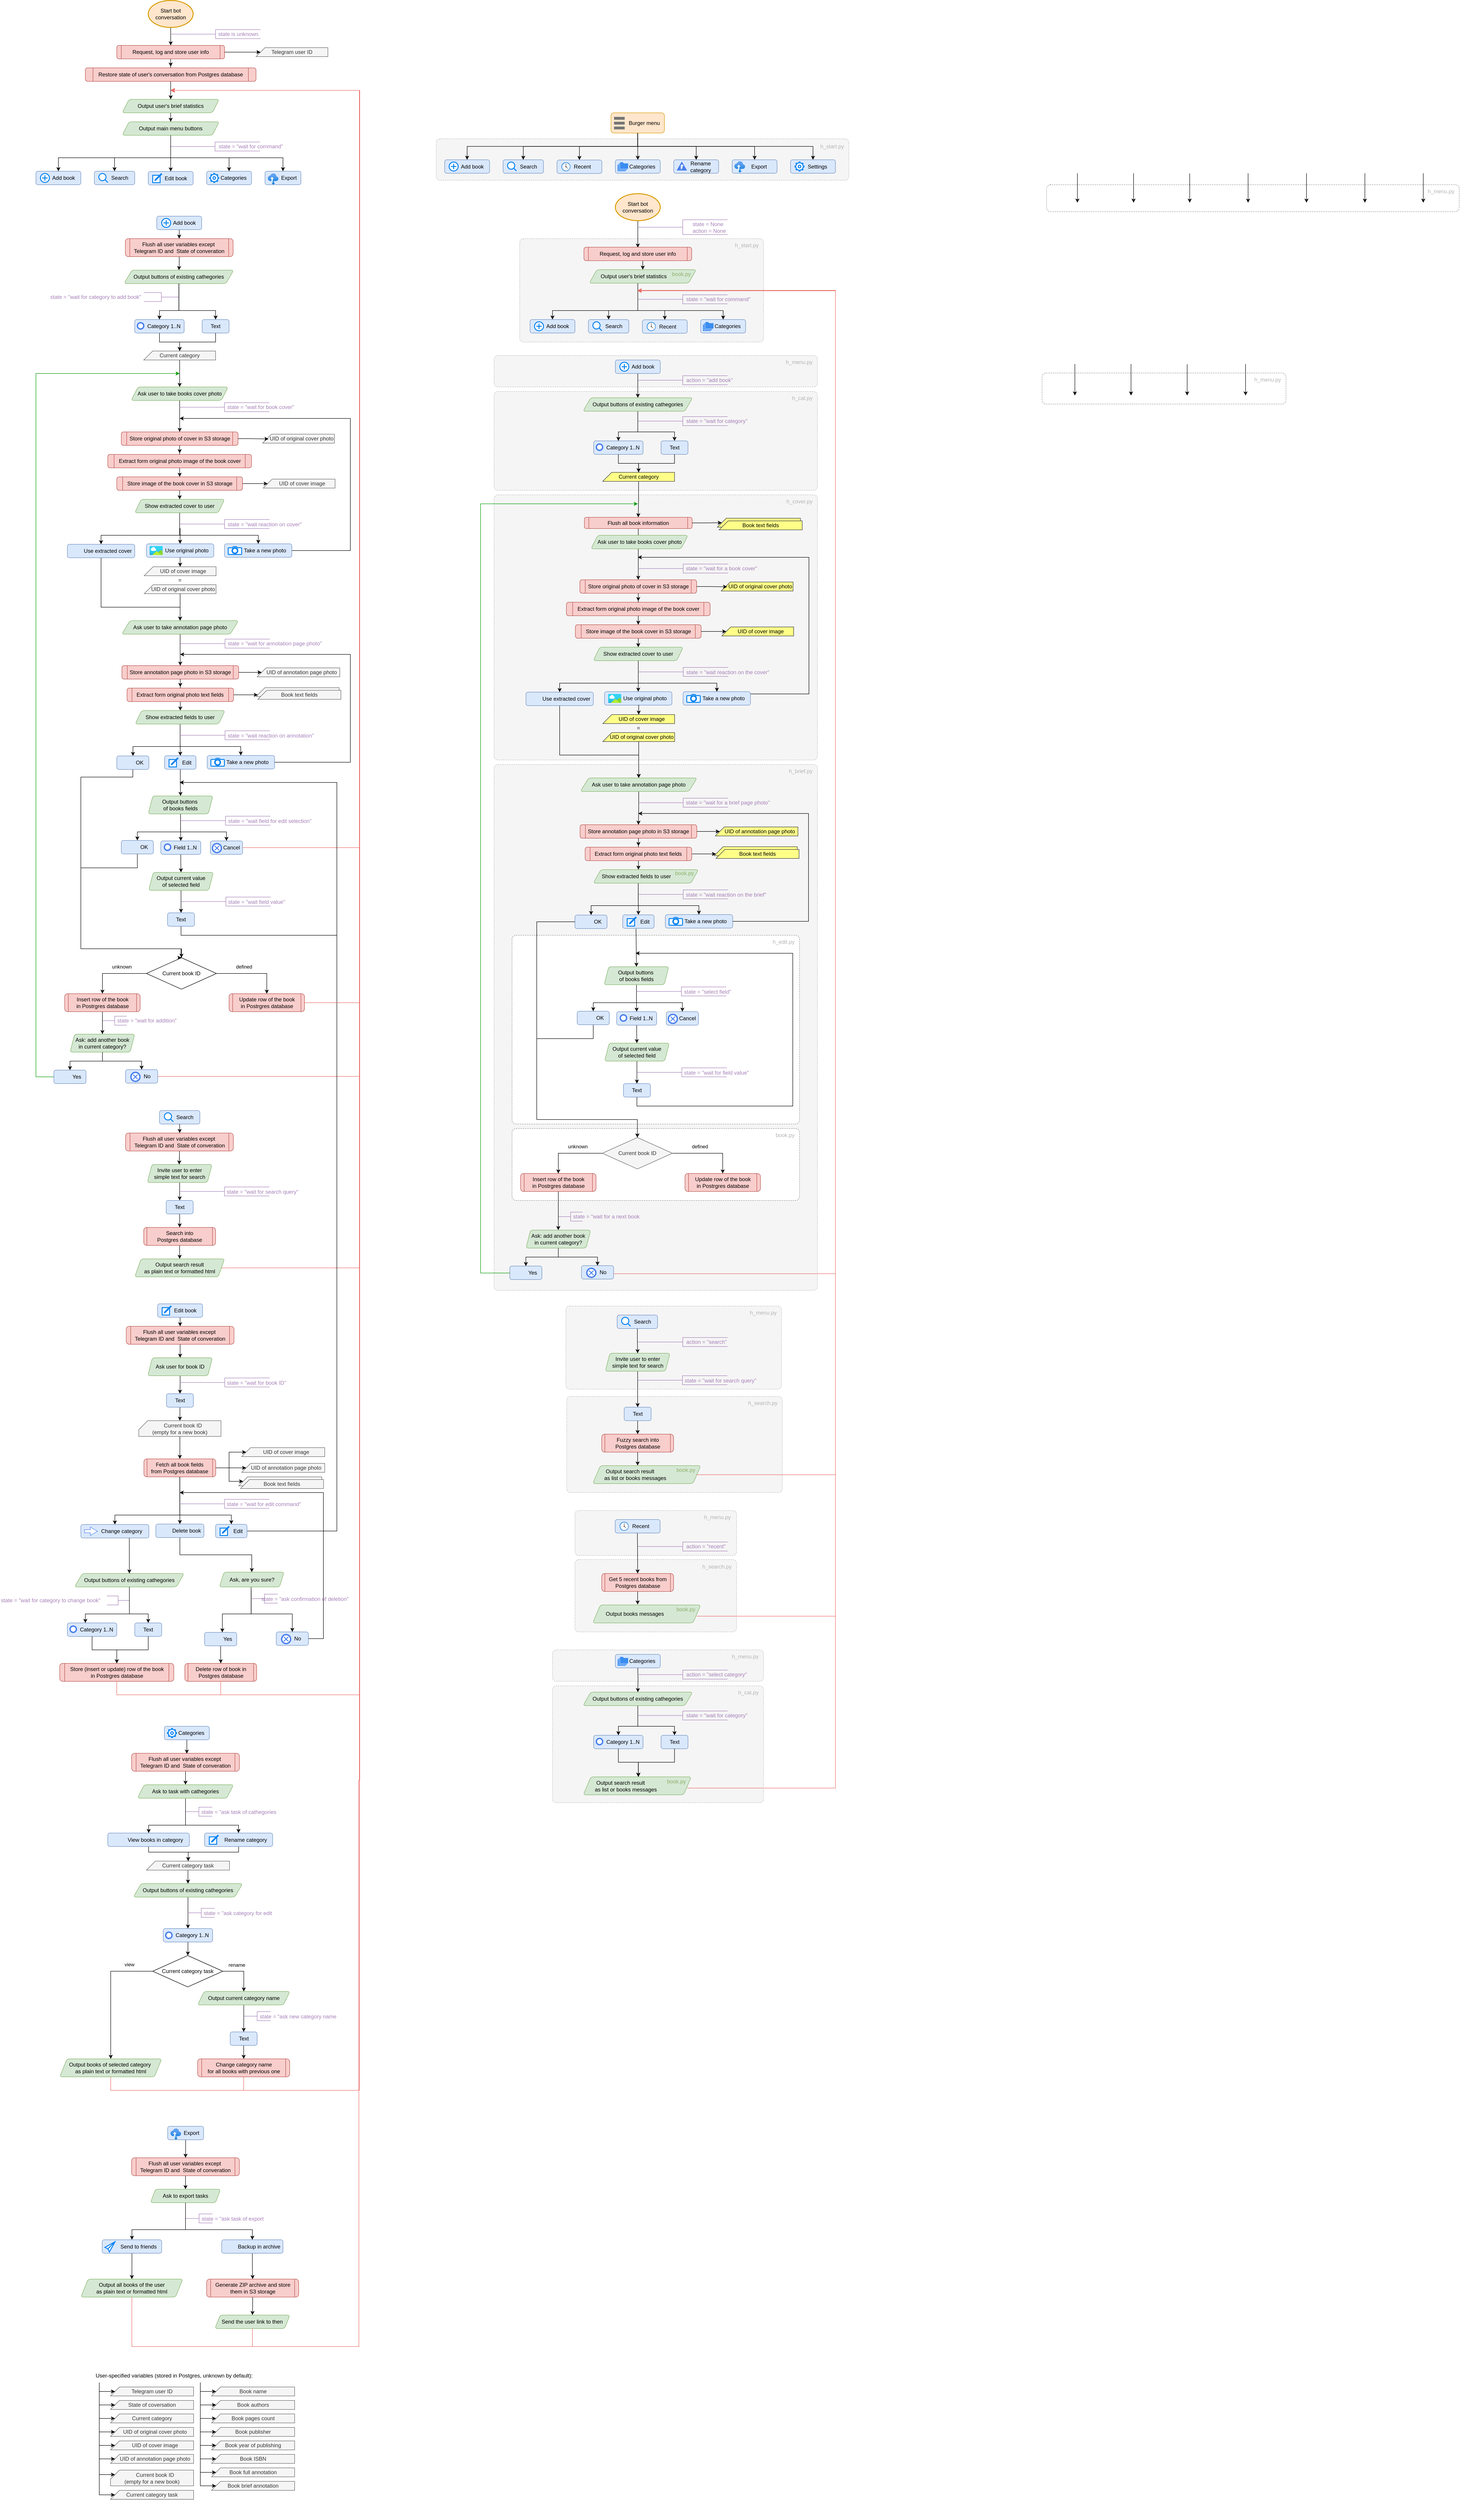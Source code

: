 <mxfile version="27.1.0">
  <diagram name="Страница — 1" id="S8pncfhiRj8pAsBIXAJF">
    <mxGraphModel dx="2474" dy="1349" grid="1" gridSize="10" guides="1" tooltips="1" connect="1" arrows="1" fold="1" page="1" pageScale="1" pageWidth="827" pageHeight="1169" math="0" shadow="0">
      <root>
        <mxCell id="0" />
        <mxCell id="1" parent="0" />
        <mxCell id="Z8JzsmhBngIdbVYitVk7-178" value="" style="rounded=1;whiteSpace=wrap;html=1;shadow=0;strokeColor=#666666;strokeWidth=1;align=center;verticalAlign=middle;spacingLeft=0;spacingBottom=2;arcSize=18;absoluteArcSize=1;fontFamily=Helvetica;fontSize=11;fontColor=#333333;fillColor=#f5f5f5;dashed=1;dashPattern=1 3;labelBackgroundColor=default;" vertex="1" parent="1">
          <mxGeometry x="1281.74" y="3116" width="480" height="214" as="geometry" />
        </mxCell>
        <mxCell id="Z8JzsmhBngIdbVYitVk7-179" value="&lt;font style=&quot;color: rgb(179, 179, 179);&quot;&gt;h_search.py&lt;/font&gt;" style="text;html=1;align=right;verticalAlign=middle;resizable=0;points=[];autosize=1;strokeColor=none;fillColor=none;fontColor=#A680B8;fontFamily=Helvetica;fontSize=12;" vertex="1" parent="1">
          <mxGeometry x="1661.74" y="3116" width="90" height="30" as="geometry" />
        </mxCell>
        <mxCell id="Z8JzsmhBngIdbVYitVk7-176" value="" style="rounded=1;whiteSpace=wrap;html=1;shadow=0;strokeColor=#666666;strokeWidth=1;align=center;verticalAlign=middle;spacingLeft=0;spacingBottom=2;arcSize=18;absoluteArcSize=1;fontFamily=Helvetica;fontSize=11;fontColor=#333333;fillColor=#f5f5f5;dashed=1;dashPattern=1 3;labelBackgroundColor=default;" vertex="1" parent="1">
          <mxGeometry x="1280" y="2915" width="480" height="185" as="geometry" />
        </mxCell>
        <mxCell id="Z8JzsmhBngIdbVYitVk7-177" value="&lt;font style=&quot;color: rgb(179, 179, 179);&quot;&gt;h_menu.py&lt;/font&gt;" style="text;html=1;align=right;verticalAlign=middle;resizable=0;points=[];autosize=1;strokeColor=none;fillColor=none;fontColor=#A680B8;fontFamily=Helvetica;fontSize=12;" vertex="1" parent="1">
          <mxGeometry x="1670" y="2915" width="80" height="30" as="geometry" />
        </mxCell>
        <mxCell id="Z8JzsmhBngIdbVYitVk7-110" value="" style="rounded=1;whiteSpace=wrap;html=1;shadow=0;strokeColor=#666666;strokeWidth=1;align=center;verticalAlign=middle;spacingLeft=0;spacingBottom=2;arcSize=18;absoluteArcSize=1;fontFamily=Helvetica;fontSize=11;fontColor=#333333;fillColor=#f5f5f5;dashed=1;dashPattern=1 3;labelBackgroundColor=default;" vertex="1" parent="1">
          <mxGeometry x="1120" y="1710" width="720" height="1170" as="geometry" />
        </mxCell>
        <mxCell id="Z8JzsmhBngIdbVYitVk7-155" value="" style="rounded=1;whiteSpace=wrap;html=1;shadow=0;strokeWidth=1;align=center;verticalAlign=middle;spacingLeft=0;spacingBottom=2;arcSize=18;absoluteArcSize=1;fontFamily=Helvetica;fontSize=11;dashed=1;dashPattern=1 3;labelBackgroundColor=default;" vertex="1" parent="1">
          <mxGeometry x="1160" y="2520" width="640" height="160" as="geometry" />
        </mxCell>
        <mxCell id="Z8JzsmhBngIdbVYitVk7-159" value="" style="rounded=1;whiteSpace=wrap;html=1;shadow=0;strokeWidth=1;align=center;verticalAlign=middle;spacingLeft=0;spacingBottom=2;arcSize=18;absoluteArcSize=1;fontFamily=Helvetica;fontSize=11;dashed=1;dashPattern=1 3;labelBackgroundColor=default;" vertex="1" parent="1">
          <mxGeometry x="1160" y="2090" width="640" height="420" as="geometry" />
        </mxCell>
        <mxCell id="J0DWrIoPrBdtBMKvA1Fp-75" value="" style="rounded=1;whiteSpace=wrap;html=1;shadow=0;strokeColor=#666666;strokeWidth=1;align=center;verticalAlign=middle;spacingLeft=0;spacingBottom=2;arcSize=18;absoluteArcSize=1;fontFamily=Helvetica;fontSize=11;fontColor=#333333;fillColor=#f5f5f5;dashed=1;dashPattern=1 3;labelBackgroundColor=default;" parent="1" vertex="1">
          <mxGeometry x="1176.94" y="540" width="543.06" height="230" as="geometry" />
        </mxCell>
        <mxCell id="Z8JzsmhBngIdbVYitVk7-1" value="" style="rounded=1;whiteSpace=wrap;html=1;shadow=0;strokeColor=#666666;strokeWidth=1;align=center;verticalAlign=middle;spacingLeft=0;spacingBottom=2;arcSize=18;absoluteArcSize=1;fontFamily=Helvetica;fontSize=11;fontColor=#333333;fillColor=#f5f5f5;dashed=1;dashPattern=1 3;labelBackgroundColor=default;" vertex="1" parent="1">
          <mxGeometry x="991.27" y="317.76" width="918.73" height="92.24" as="geometry" />
        </mxCell>
        <mxCell id="Z8JzsmhBngIdbVYitVk7-40" value="" style="rounded=1;whiteSpace=wrap;html=1;shadow=0;strokeColor=#666666;strokeWidth=1;align=center;verticalAlign=middle;spacingLeft=0;spacingBottom=2;arcSize=18;absoluteArcSize=1;fontFamily=Helvetica;fontSize=11;fontColor=#333333;fillColor=#f5f5f5;dashed=1;dashPattern=1 3;labelBackgroundColor=default;" vertex="1" parent="1">
          <mxGeometry x="1120" y="880" width="720" height="220" as="geometry" />
        </mxCell>
        <mxCell id="Z8JzsmhBngIdbVYitVk7-83" value="" style="rounded=1;whiteSpace=wrap;html=1;shadow=0;strokeColor=#666666;strokeWidth=1;align=center;verticalAlign=middle;spacingLeft=0;spacingBottom=2;arcSize=18;absoluteArcSize=1;fontFamily=Helvetica;fontSize=11;fontColor=#333333;fillColor=#f5f5f5;dashed=1;dashPattern=1 3;labelBackgroundColor=default;" vertex="1" parent="1">
          <mxGeometry x="1120" y="1110" width="720" height="590" as="geometry" />
        </mxCell>
        <mxCell id="Z8JzsmhBngIdbVYitVk7-42" value="" style="rounded=1;whiteSpace=wrap;html=1;shadow=0;strokeColor=#666666;strokeWidth=1;align=center;verticalAlign=middle;spacingLeft=0;spacingBottom=2;arcSize=18;absoluteArcSize=1;fontFamily=Helvetica;fontSize=11;fontColor=#333333;fillColor=#f5f5f5;dashed=1;dashPattern=1 3;labelBackgroundColor=default;" vertex="1" parent="1">
          <mxGeometry x="1120" y="800" width="720" height="70" as="geometry" />
        </mxCell>
        <mxCell id="Z8JzsmhBngIdbVYitVk7-12" value="" style="rounded=1;whiteSpace=wrap;html=1;shadow=0;strokeColor=default;strokeWidth=1;align=center;verticalAlign=middle;spacingLeft=0;spacingBottom=2;arcSize=18;absoluteArcSize=1;fontFamily=Helvetica;fontSize=11;fontColor=default;fillColor=none;dashed=1;dashPattern=1 3;labelBackgroundColor=default;" vertex="1" parent="1">
          <mxGeometry x="2340" y="839" width="543.06" height="69" as="geometry" />
        </mxCell>
        <mxCell id="Z8JzsmhBngIdbVYitVk7-9" value="" style="rounded=1;whiteSpace=wrap;html=1;shadow=0;strokeColor=default;strokeWidth=1;align=center;verticalAlign=middle;spacingLeft=0;spacingBottom=2;arcSize=18;absoluteArcSize=1;fontFamily=Helvetica;fontSize=11;fontColor=default;fillColor=none;dashed=1;dashPattern=1 3;labelBackgroundColor=default;" vertex="1" parent="1">
          <mxGeometry x="2350" y="420" width="918.73" height="60" as="geometry" />
        </mxCell>
        <mxCell id="kOZqUQTgKmHUPTEKfqoy-30" value="&amp;nbsp; &amp;nbsp; &amp;nbsp; &amp;nbsp;Search" style="rounded=1;whiteSpace=wrap;html=1;fillColor=#dae8fc;strokeColor=#6c8ebf;" parent="1" vertex="1">
          <mxGeometry x="230" y="390" width="90" height="30" as="geometry" />
        </mxCell>
        <mxCell id="kOZqUQTgKmHUPTEKfqoy-17" value="&amp;nbsp; &amp;nbsp; &amp;nbsp; &amp;nbsp;Add book" style="rounded=1;whiteSpace=wrap;html=1;fillColor=#dae8fc;strokeColor=#6c8ebf;" parent="1" vertex="1">
          <mxGeometry x="100" y="390" width="100" height="30" as="geometry" />
        </mxCell>
        <mxCell id="kOZqUQTgKmHUPTEKfqoy-4" style="edgeStyle=orthogonalEdgeStyle;rounded=0;orthogonalLoop=1;jettySize=auto;html=1;entryX=0.5;entryY=0;entryDx=0;entryDy=0;" parent="1" source="kOZqUQTgKmHUPTEKfqoy-1" target="kOZqUQTgKmHUPTEKfqoy-3" edge="1">
          <mxGeometry relative="1" as="geometry" />
        </mxCell>
        <mxCell id="kOZqUQTgKmHUPTEKfqoy-1" value="Start bot conversation" style="strokeWidth=2;html=1;shape=mxgraph.flowchart.start_1;whiteSpace=wrap;fillColor=#ffe6cc;strokeColor=#d79b00;" parent="1" vertex="1">
          <mxGeometry x="350" y="10" width="100" height="60" as="geometry" />
        </mxCell>
        <mxCell id="kOZqUQTgKmHUPTEKfqoy-3" value="Request, log and store user info" style="verticalLabelPosition=middle;verticalAlign=middle;html=1;shape=process;whiteSpace=wrap;rounded=1;size=0.042;arcSize=17;labelPosition=center;align=center;fillColor=#f8cecc;strokeColor=#b85450;" parent="1" vertex="1">
          <mxGeometry x="280" y="110" width="240" height="30" as="geometry" />
        </mxCell>
        <mxCell id="kOZqUQTgKmHUPTEKfqoy-8" style="edgeStyle=orthogonalEdgeStyle;rounded=0;orthogonalLoop=1;jettySize=auto;html=1;" parent="1" source="kOZqUQTgKmHUPTEKfqoy-5" target="kOZqUQTgKmHUPTEKfqoy-7" edge="1">
          <mxGeometry relative="1" as="geometry" />
        </mxCell>
        <mxCell id="kOZqUQTgKmHUPTEKfqoy-5" value="Restore state of user&#39;s conversation from Postgres database" style="verticalLabelPosition=middle;verticalAlign=middle;html=1;shape=process;whiteSpace=wrap;rounded=1;size=0.045;arcSize=17;labelPosition=center;align=center;fillColor=#f8cecc;strokeColor=#b85450;" parent="1" vertex="1">
          <mxGeometry x="210" y="160" width="380" height="30" as="geometry" />
        </mxCell>
        <mxCell id="kOZqUQTgKmHUPTEKfqoy-6" style="edgeStyle=orthogonalEdgeStyle;rounded=0;orthogonalLoop=1;jettySize=auto;html=1;entryX=0.5;entryY=-0.093;entryDx=0;entryDy=0;entryPerimeter=0;" parent="1" source="kOZqUQTgKmHUPTEKfqoy-3" target="kOZqUQTgKmHUPTEKfqoy-5" edge="1">
          <mxGeometry relative="1" as="geometry" />
        </mxCell>
        <mxCell id="kOZqUQTgKmHUPTEKfqoy-10" style="edgeStyle=orthogonalEdgeStyle;rounded=0;orthogonalLoop=1;jettySize=auto;html=1;" parent="1" source="kOZqUQTgKmHUPTEKfqoy-7" target="kOZqUQTgKmHUPTEKfqoy-9" edge="1">
          <mxGeometry relative="1" as="geometry" />
        </mxCell>
        <mxCell id="kOZqUQTgKmHUPTEKfqoy-7" value="Output user&#39;s brief statistics" style="shape=parallelogram;html=1;strokeWidth=1;perimeter=parallelogramPerimeter;whiteSpace=wrap;rounded=1;arcSize=12;size=0.071;fillColor=#d5e8d4;strokeColor=#82b366;" parent="1" vertex="1">
          <mxGeometry x="292" y="230" width="216" height="30" as="geometry" />
        </mxCell>
        <mxCell id="kOZqUQTgKmHUPTEKfqoy-35" style="edgeStyle=orthogonalEdgeStyle;rounded=0;orthogonalLoop=1;jettySize=auto;html=1;entryX=0.5;entryY=0;entryDx=0;entryDy=0;" parent="1" source="kOZqUQTgKmHUPTEKfqoy-9" target="kOZqUQTgKmHUPTEKfqoy-17" edge="1">
          <mxGeometry relative="1" as="geometry">
            <Array as="points">
              <mxPoint x="400" y="360" />
              <mxPoint x="150" y="360" />
            </Array>
          </mxGeometry>
        </mxCell>
        <mxCell id="kOZqUQTgKmHUPTEKfqoy-37" style="edgeStyle=orthogonalEdgeStyle;rounded=0;orthogonalLoop=1;jettySize=auto;html=1;entryX=0.5;entryY=0;entryDx=0;entryDy=0;" parent="1" source="kOZqUQTgKmHUPTEKfqoy-9" target="kOZqUQTgKmHUPTEKfqoy-32" edge="1">
          <mxGeometry relative="1" as="geometry">
            <mxPoint x="627.067" y="390" as="targetPoint" />
            <Array as="points">
              <mxPoint x="400" y="360" />
              <mxPoint x="650" y="360" />
            </Array>
          </mxGeometry>
        </mxCell>
        <mxCell id="kOZqUQTgKmHUPTEKfqoy-9" value="Output main menu buttons" style="shape=parallelogram;html=1;strokeWidth=1;perimeter=parallelogramPerimeter;whiteSpace=wrap;rounded=1;arcSize=12;size=0.071;fillColor=#d5e8d4;strokeColor=#82b366;" parent="1" vertex="1">
          <mxGeometry x="292" y="280" width="216" height="30" as="geometry" />
        </mxCell>
        <mxCell id="kOZqUQTgKmHUPTEKfqoy-11" value="" style="strokeWidth=1;html=1;shape=mxgraph.flowchart.annotation_2;align=center;labelPosition=center;pointerEvents=1;verticalLabelPosition=middle;verticalAlign=middle;strokeColor=#A680B8;" parent="1" vertex="1">
          <mxGeometry x="400" y="75" width="200" height="20" as="geometry" />
        </mxCell>
        <mxCell id="kOZqUQTgKmHUPTEKfqoy-15" value="state is unknown" style="text;html=1;align=center;verticalAlign=middle;resizable=0;points=[];autosize=1;strokeColor=none;fillColor=none;fontColor=#A680B8;" parent="1" vertex="1">
          <mxGeometry x="495" y="70" width="110" height="30" as="geometry" />
        </mxCell>
        <mxCell id="kOZqUQTgKmHUPTEKfqoy-19" value="&amp;nbsp; &amp;nbsp; &amp;nbsp; &amp;nbsp;Edit book" style="rounded=1;whiteSpace=wrap;html=1;fillColor=#dae8fc;strokeColor=#6c8ebf;" parent="1" vertex="1">
          <mxGeometry x="350" y="390.5" width="100" height="30" as="geometry" />
        </mxCell>
        <mxCell id="kOZqUQTgKmHUPTEKfqoy-21" value="" style="html=1;verticalLabelPosition=bottom;align=center;labelBackgroundColor=#ffffff;verticalAlign=top;strokeWidth=2;strokeColor=#0080F0;shadow=0;dashed=0;shape=mxgraph.ios7.icons.compose;" parent="1" vertex="1">
          <mxGeometry x="360" y="395.5" width="20" height="20" as="geometry" />
        </mxCell>
        <mxCell id="kOZqUQTgKmHUPTEKfqoy-22" value="" style="html=1;verticalLabelPosition=bottom;align=center;labelBackgroundColor=#ffffff;verticalAlign=top;strokeWidth=2;strokeColor=#0080F0;shadow=0;dashed=0;shape=mxgraph.ios7.icons.add;" parent="1" vertex="1">
          <mxGeometry x="110" y="395" width="20" height="20" as="geometry" />
        </mxCell>
        <mxCell id="kOZqUQTgKmHUPTEKfqoy-23" value="&amp;nbsp; &amp;nbsp; &amp;nbsp; C&lt;span style=&quot;white-space-collapse: preserve;&quot; data-src-align=&quot;0:9&quot; class=&quot;aNeGP0gI0B9AV8JaHPyH&quot;&gt;ategories&lt;/span&gt;" style="rounded=1;whiteSpace=wrap;html=1;fillColor=#dae8fc;strokeColor=#6c8ebf;" parent="1" vertex="1">
          <mxGeometry x="480" y="390" width="100" height="30" as="geometry" />
        </mxCell>
        <mxCell id="kOZqUQTgKmHUPTEKfqoy-25" value="" style="html=1;verticalLabelPosition=bottom;align=center;labelBackgroundColor=#ffffff;verticalAlign=top;strokeWidth=2;strokeColor=#0080F0;shadow=0;dashed=0;shape=mxgraph.ios7.icons.settings;" parent="1" vertex="1">
          <mxGeometry x="487" y="395" width="20" height="20" as="geometry" />
        </mxCell>
        <mxCell id="kOZqUQTgKmHUPTEKfqoy-29" value="" style="html=1;verticalLabelPosition=bottom;align=center;labelBackgroundColor=#ffffff;verticalAlign=top;strokeWidth=2;strokeColor=#0080F0;shadow=0;dashed=0;shape=mxgraph.ios7.icons.looking_glass;" parent="1" vertex="1">
          <mxGeometry x="240" y="395" width="20" height="20" as="geometry" />
        </mxCell>
        <mxCell id="kOZqUQTgKmHUPTEKfqoy-32" value="&amp;nbsp; &amp;nbsp; &amp;nbsp; &amp;nbsp; Export" style="rounded=1;whiteSpace=wrap;html=1;fillColor=#dae8fc;strokeColor=#6c8ebf;" parent="1" vertex="1">
          <mxGeometry x="610" y="390" width="80" height="30" as="geometry" />
        </mxCell>
        <mxCell id="kOZqUQTgKmHUPTEKfqoy-39" value="" style="strokeWidth=1;html=1;shape=mxgraph.flowchart.annotation_2;align=center;labelPosition=center;pointerEvents=1;verticalLabelPosition=middle;verticalAlign=middle;strokeColor=#A680B8;" parent="1" vertex="1">
          <mxGeometry x="398.75" y="325" width="200" height="20" as="geometry" />
        </mxCell>
        <mxCell id="kOZqUQTgKmHUPTEKfqoy-41" value="state = &quot;wait for command&quot;" style="text;html=1;align=left;verticalAlign=middle;resizable=0;points=[];autosize=1;strokeColor=none;fillColor=none;fontColor=#A680B8;" parent="1" vertex="1">
          <mxGeometry x="505" y="320" width="170" height="30" as="geometry" />
        </mxCell>
        <mxCell id="kOZqUQTgKmHUPTEKfqoy-43" value="Telegram user ID" style="verticalLabelPosition=middle;verticalAlign=middle;html=1;shape=card;whiteSpace=wrap;size=20;arcSize=12;labelPosition=center;align=center;fillColor=#f5f5f5;strokeColor=#666666;fontColor=#333333;" parent="1" vertex="1">
          <mxGeometry x="266" y="5320" width="185" height="20" as="geometry" />
        </mxCell>
        <mxCell id="kOZqUQTgKmHUPTEKfqoy-44" value="User-specified variables (stored in Postgres, unknown by default):" style="text;html=1;align=left;verticalAlign=middle;resizable=0;points=[];autosize=1;strokeColor=none;fillColor=none;" parent="1" vertex="1">
          <mxGeometry x="231" y="5280" width="370" height="30" as="geometry" />
        </mxCell>
        <mxCell id="kOZqUQTgKmHUPTEKfqoy-45" value="Current category" style="verticalLabelPosition=middle;verticalAlign=middle;html=1;shape=card;whiteSpace=wrap;size=20;arcSize=12;labelPosition=center;align=center;fillColor=#f5f5f5;strokeColor=#666666;fontColor=#333333;" parent="1" vertex="1">
          <mxGeometry x="266" y="5380" width="185" height="20" as="geometry" />
        </mxCell>
        <mxCell id="kOZqUQTgKmHUPTEKfqoy-47" style="edgeStyle=orthogonalEdgeStyle;rounded=0;orthogonalLoop=1;jettySize=auto;html=1;entryX=0;entryY=0;entryDx=10;entryDy=10;entryPerimeter=0;" parent="1" target="kOZqUQTgKmHUPTEKfqoy-43" edge="1">
          <mxGeometry relative="1" as="geometry">
            <mxPoint x="241" y="5310" as="sourcePoint" />
            <Array as="points">
              <mxPoint x="241" y="5330" />
            </Array>
          </mxGeometry>
        </mxCell>
        <mxCell id="kOZqUQTgKmHUPTEKfqoy-48" style="edgeStyle=orthogonalEdgeStyle;rounded=0;orthogonalLoop=1;jettySize=auto;html=1;entryX=0;entryY=0;entryDx=10;entryDy=10;entryPerimeter=0;" parent="1" target="kOZqUQTgKmHUPTEKfqoy-45" edge="1">
          <mxGeometry relative="1" as="geometry">
            <mxPoint x="241" y="5310" as="sourcePoint" />
            <Array as="points">
              <mxPoint x="241" y="5390" />
            </Array>
          </mxGeometry>
        </mxCell>
        <mxCell id="kOZqUQTgKmHUPTEKfqoy-51" value="State of coversation" style="verticalLabelPosition=middle;verticalAlign=middle;html=1;shape=card;whiteSpace=wrap;size=20;arcSize=12;labelPosition=center;align=center;fillColor=#f5f5f5;strokeColor=#666666;fontColor=#333333;" parent="1" vertex="1">
          <mxGeometry x="266" y="5350" width="185" height="20" as="geometry" />
        </mxCell>
        <mxCell id="kOZqUQTgKmHUPTEKfqoy-52" style="edgeStyle=orthogonalEdgeStyle;rounded=0;orthogonalLoop=1;jettySize=auto;html=1;entryX=0;entryY=0;entryDx=10;entryDy=10;entryPerimeter=0;" parent="1" target="kOZqUQTgKmHUPTEKfqoy-51" edge="1">
          <mxGeometry relative="1" as="geometry">
            <mxPoint x="241" y="5310" as="sourcePoint" />
            <mxPoint x="276" y="5390" as="targetPoint" />
            <Array as="points">
              <mxPoint x="241" y="5360" />
            </Array>
          </mxGeometry>
        </mxCell>
        <mxCell id="kOZqUQTgKmHUPTEKfqoy-53" value="Telegram user ID" style="verticalLabelPosition=middle;verticalAlign=middle;html=1;shape=card;whiteSpace=wrap;size=20;arcSize=12;labelPosition=center;align=center;fillColor=#f5f5f5;strokeColor=#666666;fontColor=#333333;" parent="1" vertex="1">
          <mxGeometry x="590" y="115" width="160" height="20" as="geometry" />
        </mxCell>
        <mxCell id="kOZqUQTgKmHUPTEKfqoy-54" style="edgeStyle=orthogonalEdgeStyle;rounded=0;orthogonalLoop=1;jettySize=auto;html=1;entryX=0;entryY=0;entryDx=10;entryDy=10;entryPerimeter=0;" parent="1" source="kOZqUQTgKmHUPTEKfqoy-3" target="kOZqUQTgKmHUPTEKfqoy-53" edge="1">
          <mxGeometry relative="1" as="geometry" />
        </mxCell>
        <mxCell id="kOZqUQTgKmHUPTEKfqoy-344" value="" style="edgeStyle=orthogonalEdgeStyle;rounded=0;orthogonalLoop=1;jettySize=auto;html=1;" parent="1" source="kOZqUQTgKmHUPTEKfqoy-56" target="kOZqUQTgKmHUPTEKfqoy-343" edge="1">
          <mxGeometry relative="1" as="geometry" />
        </mxCell>
        <mxCell id="kOZqUQTgKmHUPTEKfqoy-56" value="&amp;nbsp; &amp;nbsp; &amp;nbsp; &amp;nbsp;Add book" style="rounded=1;whiteSpace=wrap;html=1;fillColor=#dae8fc;strokeColor=#6c8ebf;" parent="1" vertex="1">
          <mxGeometry x="369" y="490" width="100" height="30" as="geometry" />
        </mxCell>
        <mxCell id="kOZqUQTgKmHUPTEKfqoy-57" value="" style="html=1;verticalLabelPosition=bottom;align=center;labelBackgroundColor=#ffffff;verticalAlign=top;strokeWidth=2;strokeColor=#0080F0;shadow=0;dashed=0;shape=mxgraph.ios7.icons.add;" parent="1" vertex="1">
          <mxGeometry x="380" y="495" width="20" height="20" as="geometry" />
        </mxCell>
        <mxCell id="kOZqUQTgKmHUPTEKfqoy-76" style="edgeStyle=orthogonalEdgeStyle;rounded=0;orthogonalLoop=1;jettySize=auto;html=1;entryX=0.5;entryY=0;entryDx=0;entryDy=0;" parent="1" source="kOZqUQTgKmHUPTEKfqoy-58" target="kOZqUQTgKmHUPTEKfqoy-66" edge="1">
          <mxGeometry relative="1" as="geometry">
            <Array as="points">
              <mxPoint x="418" y="700" />
              <mxPoint x="500" y="700" />
            </Array>
          </mxGeometry>
        </mxCell>
        <mxCell id="kOZqUQTgKmHUPTEKfqoy-58" value="Output buttons of&amp;nbsp;&lt;span style=&quot;white-space-collapse: preserve;&quot; data-src-align=&quot;0:12&quot; class=&quot;aNeGP0gI0B9AV8JaHPyH&quot;&gt;existing &lt;/span&gt;cathegories" style="shape=parallelogram;html=1;strokeWidth=1;perimeter=parallelogramPerimeter;whiteSpace=wrap;rounded=1;arcSize=12;size=0.071;fillColor=#d5e8d4;strokeColor=#82b366;" parent="1" vertex="1">
          <mxGeometry x="296.26" y="610" width="244" height="30" as="geometry" />
        </mxCell>
        <mxCell id="kOZqUQTgKmHUPTEKfqoy-61" value="" style="strokeWidth=1;html=1;shape=mxgraph.flowchart.annotation_2;align=center;labelPosition=center;pointerEvents=1;verticalLabelPosition=middle;verticalAlign=middle;strokeColor=#A680B8;rotation=-180;" parent="1" vertex="1">
          <mxGeometry x="340.26" y="660" width="78" height="20" as="geometry" />
        </mxCell>
        <mxCell id="kOZqUQTgKmHUPTEKfqoy-62" value="state = &quot;wait for category to add book&quot;" style="text;html=1;align=left;verticalAlign=middle;resizable=0;points=[];autosize=1;strokeColor=none;fillColor=none;fontColor=#A680B8;" parent="1" vertex="1">
          <mxGeometry x="130.26" y="655" width="230" height="30" as="geometry" />
        </mxCell>
        <mxCell id="kOZqUQTgKmHUPTEKfqoy-63" value="&amp;nbsp; &amp;nbsp; &amp;nbsp; Category 1..N" style="rounded=1;whiteSpace=wrap;html=1;fillColor=#dae8fc;strokeColor=#6c8ebf;" parent="1" vertex="1">
          <mxGeometry x="320" y="720" width="110" height="30" as="geometry" />
        </mxCell>
        <mxCell id="kOZqUQTgKmHUPTEKfqoy-66" value="Text" style="rounded=1;whiteSpace=wrap;html=1;fillColor=#dae8fc;strokeColor=#6c8ebf;" parent="1" vertex="1">
          <mxGeometry x="470" y="720" width="60" height="30" as="geometry" />
        </mxCell>
        <mxCell id="kOZqUQTgKmHUPTEKfqoy-74" value="" style="ellipse;whiteSpace=wrap;html=1;aspect=fixed;strokeColor=light-dark(#477eed, #ededed);strokeWidth=3;" parent="1" vertex="1">
          <mxGeometry x="326" y="727" width="14" height="14" as="geometry" />
        </mxCell>
        <mxCell id="kOZqUQTgKmHUPTEKfqoy-75" style="edgeStyle=orthogonalEdgeStyle;rounded=0;orthogonalLoop=1;jettySize=auto;html=1;" parent="1" source="kOZqUQTgKmHUPTEKfqoy-58" edge="1">
          <mxGeometry relative="1" as="geometry">
            <mxPoint x="375" y="720" as="targetPoint" />
            <Array as="points">
              <mxPoint x="418" y="700" />
              <mxPoint x="375" y="700" />
              <mxPoint x="375" y="720" />
            </Array>
          </mxGeometry>
        </mxCell>
        <mxCell id="kOZqUQTgKmHUPTEKfqoy-82" style="edgeStyle=orthogonalEdgeStyle;rounded=0;orthogonalLoop=1;jettySize=auto;html=1;entryX=0.5;entryY=0;entryDx=0;entryDy=0;exitX=0.5;exitY=1;exitDx=0;exitDy=0;exitPerimeter=0;" parent="1" source="kOZqUQTgKmHUPTEKfqoy-77" target="kOZqUQTgKmHUPTEKfqoy-80" edge="1">
          <mxGeometry relative="1" as="geometry">
            <Array as="points">
              <mxPoint x="420" y="810" />
            </Array>
          </mxGeometry>
        </mxCell>
        <mxCell id="kOZqUQTgKmHUPTEKfqoy-77" value="Current category" style="verticalLabelPosition=middle;verticalAlign=middle;html=1;shape=card;whiteSpace=wrap;size=20;arcSize=12;labelPosition=center;align=center;fillColor=#f5f5f5;strokeColor=#666666;fontColor=#333333;" parent="1" vertex="1">
          <mxGeometry x="340" y="790" width="160" height="20" as="geometry" />
        </mxCell>
        <mxCell id="kOZqUQTgKmHUPTEKfqoy-78" style="edgeStyle=orthogonalEdgeStyle;rounded=0;orthogonalLoop=1;jettySize=auto;html=1;entryX=0.5;entryY=0;entryDx=0;entryDy=0;entryPerimeter=0;" parent="1" source="kOZqUQTgKmHUPTEKfqoy-63" target="kOZqUQTgKmHUPTEKfqoy-77" edge="1">
          <mxGeometry relative="1" as="geometry" />
        </mxCell>
        <mxCell id="kOZqUQTgKmHUPTEKfqoy-79" style="edgeStyle=orthogonalEdgeStyle;rounded=0;orthogonalLoop=1;jettySize=auto;html=1;entryX=0.5;entryY=0;entryDx=0;entryDy=0;entryPerimeter=0;" parent="1" source="kOZqUQTgKmHUPTEKfqoy-66" target="kOZqUQTgKmHUPTEKfqoy-77" edge="1">
          <mxGeometry relative="1" as="geometry">
            <Array as="points">
              <mxPoint x="460.26" y="770" />
              <mxPoint x="390.26" y="770" />
            </Array>
          </mxGeometry>
        </mxCell>
        <mxCell id="kOZqUQTgKmHUPTEKfqoy-87" style="edgeStyle=orthogonalEdgeStyle;rounded=0;orthogonalLoop=1;jettySize=auto;html=1;entryX=0.5;entryY=0;entryDx=0;entryDy=0;" parent="1" source="kOZqUQTgKmHUPTEKfqoy-80" target="kOZqUQTgKmHUPTEKfqoy-84" edge="1">
          <mxGeometry relative="1" as="geometry" />
        </mxCell>
        <mxCell id="kOZqUQTgKmHUPTEKfqoy-80" value="Ask user to take books cover photo" style="shape=parallelogram;html=1;strokeWidth=1;perimeter=parallelogramPerimeter;whiteSpace=wrap;rounded=1;arcSize=12;size=0.071;fillColor=#d5e8d4;strokeColor=#82b366;" parent="1" vertex="1">
          <mxGeometry x="312" y="870" width="216" height="30" as="geometry" />
        </mxCell>
        <mxCell id="kOZqUQTgKmHUPTEKfqoy-84" value="Store original photo of cover in S3 storage" style="verticalLabelPosition=middle;verticalAlign=middle;html=1;shape=process;whiteSpace=wrap;rounded=1;size=0.045;arcSize=17;labelPosition=center;align=center;fillColor=#f8cecc;strokeColor=#b85450;" parent="1" vertex="1">
          <mxGeometry x="290" y="970" width="260" height="30" as="geometry" />
        </mxCell>
        <mxCell id="kOZqUQTgKmHUPTEKfqoy-85" value="state = &quot;wait for book cover&quot;" style="text;html=1;align=left;verticalAlign=middle;resizable=0;points=[];autosize=1;strokeColor=none;fillColor=none;fontColor=#A680B8;" parent="1" vertex="1">
          <mxGeometry x="524" y="900" width="170" height="30" as="geometry" />
        </mxCell>
        <mxCell id="kOZqUQTgKmHUPTEKfqoy-86" value="" style="strokeWidth=1;html=1;shape=mxgraph.flowchart.annotation_2;align=center;labelPosition=center;pointerEvents=1;verticalLabelPosition=middle;verticalAlign=middle;strokeColor=#A680B8;" parent="1" vertex="1">
          <mxGeometry x="419.75" y="905" width="200" height="20" as="geometry" />
        </mxCell>
        <mxCell id="kOZqUQTgKmHUPTEKfqoy-99" style="edgeStyle=orthogonalEdgeStyle;rounded=0;orthogonalLoop=1;jettySize=auto;html=1;entryX=0.5;entryY=0;entryDx=0;entryDy=0;" parent="1" source="kOZqUQTgKmHUPTEKfqoy-88" target="kOZqUQTgKmHUPTEKfqoy-89" edge="1">
          <mxGeometry relative="1" as="geometry" />
        </mxCell>
        <mxCell id="kOZqUQTgKmHUPTEKfqoy-88" value="Extract form original photo image of the book cover" style="verticalLabelPosition=middle;verticalAlign=middle;html=1;shape=process;whiteSpace=wrap;rounded=1;size=0.045;arcSize=17;labelPosition=center;align=center;fillColor=#f8cecc;strokeColor=#b85450;" parent="1" vertex="1">
          <mxGeometry x="260" y="1020" width="320" height="30" as="geometry" />
        </mxCell>
        <mxCell id="kOZqUQTgKmHUPTEKfqoy-101" style="edgeStyle=orthogonalEdgeStyle;rounded=0;orthogonalLoop=1;jettySize=auto;html=1;" parent="1" source="kOZqUQTgKmHUPTEKfqoy-89" target="kOZqUQTgKmHUPTEKfqoy-100" edge="1">
          <mxGeometry relative="1" as="geometry" />
        </mxCell>
        <mxCell id="kOZqUQTgKmHUPTEKfqoy-89" value="Store image of the book cover in S3 storage" style="verticalLabelPosition=middle;verticalAlign=middle;html=1;shape=process;whiteSpace=wrap;rounded=1;size=0.045;arcSize=17;labelPosition=center;align=center;fillColor=#f8cecc;strokeColor=#b85450;" parent="1" vertex="1">
          <mxGeometry x="280" y="1070" width="280" height="30" as="geometry" />
        </mxCell>
        <mxCell id="kOZqUQTgKmHUPTEKfqoy-90" value="&amp;nbsp; &amp;nbsp; UID of original cover photo" style="verticalLabelPosition=middle;verticalAlign=middle;html=1;shape=card;whiteSpace=wrap;size=20;arcSize=12;labelPosition=center;align=center;fillColor=#f5f5f5;strokeColor=#666666;fontColor=#333333;" parent="1" vertex="1">
          <mxGeometry x="266" y="5410" width="185" height="20" as="geometry" />
        </mxCell>
        <mxCell id="kOZqUQTgKmHUPTEKfqoy-91" value="&amp;nbsp; &amp;nbsp; UID of cover image" style="verticalLabelPosition=middle;verticalAlign=middle;html=1;shape=card;whiteSpace=wrap;size=20;arcSize=12;labelPosition=center;align=center;fillColor=#f5f5f5;strokeColor=#666666;fontColor=#333333;" parent="1" vertex="1">
          <mxGeometry x="266" y="5440" width="185" height="20" as="geometry" />
        </mxCell>
        <mxCell id="kOZqUQTgKmHUPTEKfqoy-92" style="edgeStyle=orthogonalEdgeStyle;rounded=0;orthogonalLoop=1;jettySize=auto;html=1;" parent="1" edge="1">
          <mxGeometry relative="1" as="geometry">
            <mxPoint x="241" y="5310" as="sourcePoint" />
            <mxPoint x="276" y="5420" as="targetPoint" />
            <Array as="points">
              <mxPoint x="241" y="5420" />
              <mxPoint x="276" y="5420" />
            </Array>
          </mxGeometry>
        </mxCell>
        <mxCell id="kOZqUQTgKmHUPTEKfqoy-93" style="edgeStyle=orthogonalEdgeStyle;rounded=0;orthogonalLoop=1;jettySize=auto;html=1;" parent="1" edge="1">
          <mxGeometry relative="1" as="geometry">
            <mxPoint x="241" y="5310" as="sourcePoint" />
            <mxPoint x="276" y="5450" as="targetPoint" />
            <Array as="points">
              <mxPoint x="241" y="5450" />
              <mxPoint x="276" y="5450" />
            </Array>
          </mxGeometry>
        </mxCell>
        <mxCell id="kOZqUQTgKmHUPTEKfqoy-94" value="&amp;nbsp; &amp;nbsp; UID of original cover photo" style="verticalLabelPosition=middle;verticalAlign=middle;html=1;shape=card;whiteSpace=wrap;size=20;arcSize=12;labelPosition=center;align=center;fillColor=#f5f5f5;strokeColor=#666666;fontColor=#333333;" parent="1" vertex="1">
          <mxGeometry x="604.62" y="975" width="160" height="20" as="geometry" />
        </mxCell>
        <mxCell id="kOZqUQTgKmHUPTEKfqoy-95" value="&amp;nbsp; &amp;nbsp; UID of cover image" style="verticalLabelPosition=middle;verticalAlign=middle;html=1;shape=card;whiteSpace=wrap;size=20;arcSize=12;labelPosition=center;align=center;fillColor=#f5f5f5;strokeColor=#666666;fontColor=#333333;" parent="1" vertex="1">
          <mxGeometry x="606" y="1075" width="160" height="20" as="geometry" />
        </mxCell>
        <mxCell id="kOZqUQTgKmHUPTEKfqoy-96" style="edgeStyle=orthogonalEdgeStyle;rounded=0;orthogonalLoop=1;jettySize=auto;html=1;entryX=0.083;entryY=0.536;entryDx=0;entryDy=0;entryPerimeter=0;" parent="1" source="kOZqUQTgKmHUPTEKfqoy-84" target="kOZqUQTgKmHUPTEKfqoy-94" edge="1">
          <mxGeometry relative="1" as="geometry" />
        </mxCell>
        <mxCell id="kOZqUQTgKmHUPTEKfqoy-97" style="edgeStyle=orthogonalEdgeStyle;rounded=0;orthogonalLoop=1;jettySize=auto;html=1;entryX=0;entryY=0;entryDx=10;entryDy=10;entryPerimeter=0;" parent="1" source="kOZqUQTgKmHUPTEKfqoy-89" target="kOZqUQTgKmHUPTEKfqoy-95" edge="1">
          <mxGeometry relative="1" as="geometry" />
        </mxCell>
        <mxCell id="kOZqUQTgKmHUPTEKfqoy-98" style="edgeStyle=orthogonalEdgeStyle;rounded=0;orthogonalLoop=1;jettySize=auto;html=1;entryX=0.5;entryY=-0.084;entryDx=0;entryDy=0;entryPerimeter=0;" parent="1" source="kOZqUQTgKmHUPTEKfqoy-84" target="kOZqUQTgKmHUPTEKfqoy-88" edge="1">
          <mxGeometry relative="1" as="geometry" />
        </mxCell>
        <mxCell id="kOZqUQTgKmHUPTEKfqoy-117" style="edgeStyle=orthogonalEdgeStyle;rounded=0;orthogonalLoop=1;jettySize=auto;html=1;entryX=0.5;entryY=0;entryDx=0;entryDy=0;" parent="1" source="kOZqUQTgKmHUPTEKfqoy-100" target="kOZqUQTgKmHUPTEKfqoy-111" edge="1">
          <mxGeometry relative="1" as="geometry" />
        </mxCell>
        <mxCell id="kOZqUQTgKmHUPTEKfqoy-118" style="edgeStyle=orthogonalEdgeStyle;rounded=0;orthogonalLoop=1;jettySize=auto;html=1;" parent="1" source="kOZqUQTgKmHUPTEKfqoy-100" target="kOZqUQTgKmHUPTEKfqoy-105" edge="1">
          <mxGeometry relative="1" as="geometry">
            <Array as="points">
              <mxPoint x="420" y="1200" />
              <mxPoint x="245" y="1200" />
            </Array>
          </mxGeometry>
        </mxCell>
        <mxCell id="kOZqUQTgKmHUPTEKfqoy-119" style="edgeStyle=orthogonalEdgeStyle;rounded=0;orthogonalLoop=1;jettySize=auto;html=1;" parent="1" source="kOZqUQTgKmHUPTEKfqoy-100" target="kOZqUQTgKmHUPTEKfqoy-115" edge="1">
          <mxGeometry relative="1" as="geometry">
            <Array as="points">
              <mxPoint x="420" y="1200" />
              <mxPoint x="595" y="1200" />
            </Array>
          </mxGeometry>
        </mxCell>
        <mxCell id="kOZqUQTgKmHUPTEKfqoy-100" value="Show extracted cover to user" style="shape=parallelogram;html=1;strokeWidth=1;perimeter=parallelogramPerimeter;whiteSpace=wrap;rounded=1;arcSize=12;size=0.071;fillColor=#d5e8d4;strokeColor=#82b366;" parent="1" vertex="1">
          <mxGeometry x="320" y="1120" width="200" height="30" as="geometry" />
        </mxCell>
        <mxCell id="kOZqUQTgKmHUPTEKfqoy-103" value="" style="strokeWidth=1;html=1;shape=mxgraph.flowchart.annotation_2;align=center;labelPosition=center;pointerEvents=1;verticalLabelPosition=middle;verticalAlign=middle;strokeColor=#A680B8;" parent="1" vertex="1">
          <mxGeometry x="420" y="1165" width="200" height="20" as="geometry" />
        </mxCell>
        <mxCell id="kOZqUQTgKmHUPTEKfqoy-104" value="state = &quot;wait reaction on cover&quot;" style="text;align=left;verticalAlign=middle;resizable=0;points=[];autosize=1;strokeColor=none;fillColor=none;fontColor=#A680B8;" parent="1" vertex="1">
          <mxGeometry x="525" y="1160" width="190" height="30" as="geometry" />
        </mxCell>
        <mxCell id="kOZqUQTgKmHUPTEKfqoy-129" style="edgeStyle=orthogonalEdgeStyle;rounded=0;orthogonalLoop=1;jettySize=auto;html=1;entryX=0.5;entryY=0;entryDx=0;entryDy=0;" parent="1" source="kOZqUQTgKmHUPTEKfqoy-105" target="kOZqUQTgKmHUPTEKfqoy-125" edge="1">
          <mxGeometry relative="1" as="geometry">
            <Array as="points">
              <mxPoint x="245" y="1360" />
              <mxPoint x="421" y="1360" />
            </Array>
          </mxGeometry>
        </mxCell>
        <mxCell id="kOZqUQTgKmHUPTEKfqoy-105" value="&amp;nbsp; &amp;nbsp; &amp;nbsp; &amp;nbsp; &amp;nbsp;Use extracted cover" style="rounded=1;whiteSpace=wrap;html=1;fillColor=#dae8fc;strokeColor=#6c8ebf;" parent="1" vertex="1">
          <mxGeometry x="170" y="1220" width="150" height="30" as="geometry" />
        </mxCell>
        <mxCell id="kOZqUQTgKmHUPTEKfqoy-107" value="" style="shape=image;html=1;verticalAlign=top;verticalLabelPosition=bottom;labelBackgroundColor=#ffffff;imageAspect=0;aspect=fixed;image=https://cdn4.iconfinder.com/data/icons/meBaze-Freebies/128/ok.png" parent="1" vertex="1">
          <mxGeometry x="176" y="1220" width="29" height="29" as="geometry" />
        </mxCell>
        <mxCell id="kOZqUQTgKmHUPTEKfqoy-123" style="edgeStyle=orthogonalEdgeStyle;rounded=0;orthogonalLoop=1;jettySize=auto;html=1;" parent="1" source="kOZqUQTgKmHUPTEKfqoy-111" target="kOZqUQTgKmHUPTEKfqoy-121" edge="1">
          <mxGeometry relative="1" as="geometry" />
        </mxCell>
        <mxCell id="kOZqUQTgKmHUPTEKfqoy-111" value="&amp;nbsp; &amp;nbsp; &amp;nbsp; &amp;nbsp; &amp;nbsp;Use original photo" style="rounded=1;whiteSpace=wrap;html=1;fillColor=#dae8fc;strokeColor=#6c8ebf;" parent="1" vertex="1">
          <mxGeometry x="346" y="1219" width="150" height="30" as="geometry" />
        </mxCell>
        <mxCell id="kOZqUQTgKmHUPTEKfqoy-113" value="" style="image;aspect=fixed;html=1;points=[];align=center;fontSize=12;image=img/lib/azure2/general/Image.svg;" parent="1" vertex="1">
          <mxGeometry x="353" y="1224" width="29.09" height="20" as="geometry" />
        </mxCell>
        <mxCell id="kOZqUQTgKmHUPTEKfqoy-120" style="edgeStyle=orthogonalEdgeStyle;rounded=0;orthogonalLoop=1;jettySize=auto;html=1;exitX=1;exitY=0.5;exitDx=0;exitDy=0;" parent="1" source="kOZqUQTgKmHUPTEKfqoy-115" edge="1">
          <mxGeometry relative="1" as="geometry">
            <mxPoint x="420" y="940" as="targetPoint" />
            <Array as="points">
              <mxPoint x="800" y="1234" />
              <mxPoint x="800" y="940" />
            </Array>
          </mxGeometry>
        </mxCell>
        <mxCell id="kOZqUQTgKmHUPTEKfqoy-115" value="&amp;nbsp; &amp;nbsp; &amp;nbsp; &amp;nbsp; &amp;nbsp;Take a new photo" style="rounded=1;whiteSpace=wrap;html=1;fillColor=#dae8fc;strokeColor=#6c8ebf;" parent="1" vertex="1">
          <mxGeometry x="519.75" y="1219" width="150" height="30" as="geometry" />
        </mxCell>
        <mxCell id="kOZqUQTgKmHUPTEKfqoy-114" value="" style="html=1;verticalLabelPosition=bottom;align=center;labelBackgroundColor=#ffffff;verticalAlign=top;strokeWidth=2;strokeColor=#0080F0;shadow=0;dashed=0;shape=mxgraph.ios7.icons.camera;" parent="1" vertex="1">
          <mxGeometry x="528" y="1225.3" width="30" height="17.4" as="geometry" />
        </mxCell>
        <mxCell id="kOZqUQTgKmHUPTEKfqoy-121" value="&amp;nbsp; &amp;nbsp; UID of cover image" style="verticalLabelPosition=middle;verticalAlign=middle;html=1;shape=card;whiteSpace=wrap;size=20;arcSize=12;labelPosition=center;align=center;fillColor=#f5f5f5;strokeColor=#666666;fontColor=#333333;" parent="1" vertex="1">
          <mxGeometry x="341" y="1270" width="160" height="20" as="geometry" />
        </mxCell>
        <mxCell id="kOZqUQTgKmHUPTEKfqoy-128" style="edgeStyle=orthogonalEdgeStyle;rounded=0;orthogonalLoop=1;jettySize=auto;html=1;entryX=0.5;entryY=0;entryDx=0;entryDy=0;" parent="1" source="kOZqUQTgKmHUPTEKfqoy-122" target="kOZqUQTgKmHUPTEKfqoy-125" edge="1">
          <mxGeometry relative="1" as="geometry" />
        </mxCell>
        <mxCell id="kOZqUQTgKmHUPTEKfqoy-122" value="&amp;nbsp; &amp;nbsp; UID of original cover photo" style="verticalLabelPosition=middle;verticalAlign=middle;html=1;shape=card;whiteSpace=wrap;size=20;arcSize=12;labelPosition=center;align=center;fillColor=#f5f5f5;strokeColor=#666666;fontColor=#333333;" parent="1" vertex="1">
          <mxGeometry x="341" y="1310" width="160" height="20" as="geometry" />
        </mxCell>
        <mxCell id="kOZqUQTgKmHUPTEKfqoy-124" value="=" style="text;html=1;align=center;verticalAlign=middle;resizable=0;points=[];autosize=1;strokeColor=none;fillColor=none;" parent="1" vertex="1">
          <mxGeometry x="405" y="1285" width="30" height="30" as="geometry" />
        </mxCell>
        <mxCell id="kOZqUQTgKmHUPTEKfqoy-137" style="edgeStyle=orthogonalEdgeStyle;rounded=0;orthogonalLoop=1;jettySize=auto;html=1;entryX=0.5;entryY=0;entryDx=0;entryDy=0;exitX=0.5;exitY=1;exitDx=0;exitDy=0;" parent="1" source="kOZqUQTgKmHUPTEKfqoy-125" target="kOZqUQTgKmHUPTEKfqoy-130" edge="1">
          <mxGeometry relative="1" as="geometry">
            <mxPoint x="421.0" y="1430" as="sourcePoint" />
          </mxGeometry>
        </mxCell>
        <mxCell id="kOZqUQTgKmHUPTEKfqoy-125" value="Ask user to take annotation page photo" style="shape=parallelogram;html=1;strokeWidth=1;perimeter=parallelogramPerimeter;whiteSpace=wrap;rounded=1;arcSize=12;size=0.071;fillColor=#d5e8d4;strokeColor=#82b366;" parent="1" vertex="1">
          <mxGeometry x="291" y="1390" width="260" height="30" as="geometry" />
        </mxCell>
        <mxCell id="kOZqUQTgKmHUPTEKfqoy-130" value="Store annotation page photo in S3 storage" style="verticalLabelPosition=middle;verticalAlign=middle;html=1;shape=process;whiteSpace=wrap;rounded=1;size=0.045;arcSize=17;labelPosition=center;align=center;fillColor=#f8cecc;strokeColor=#b85450;" parent="1" vertex="1">
          <mxGeometry x="291.38" y="1490" width="260" height="30" as="geometry" />
        </mxCell>
        <mxCell id="kOZqUQTgKmHUPTEKfqoy-159" style="edgeStyle=orthogonalEdgeStyle;rounded=0;orthogonalLoop=1;jettySize=auto;html=1;" parent="1" source="kOZqUQTgKmHUPTEKfqoy-131" target="kOZqUQTgKmHUPTEKfqoy-158" edge="1">
          <mxGeometry relative="1" as="geometry" />
        </mxCell>
        <mxCell id="kOZqUQTgKmHUPTEKfqoy-161" style="edgeStyle=orthogonalEdgeStyle;rounded=0;orthogonalLoop=1;jettySize=auto;html=1;entryX=0.5;entryY=0;entryDx=0;entryDy=0;" parent="1" source="kOZqUQTgKmHUPTEKfqoy-131" target="kOZqUQTgKmHUPTEKfqoy-160" edge="1">
          <mxGeometry relative="1" as="geometry" />
        </mxCell>
        <mxCell id="kOZqUQTgKmHUPTEKfqoy-131" value="Extract form original photo text fields" style="verticalLabelPosition=middle;verticalAlign=middle;html=1;shape=process;whiteSpace=wrap;rounded=1;size=0.045;arcSize=17;labelPosition=center;align=center;fillColor=#f8cecc;strokeColor=#b85450;" parent="1" vertex="1">
          <mxGeometry x="302.76" y="1540" width="237.24" height="30" as="geometry" />
        </mxCell>
        <mxCell id="kOZqUQTgKmHUPTEKfqoy-132" value="&amp;nbsp; &amp;nbsp; UID of annotation page photo" style="verticalLabelPosition=middle;verticalAlign=middle;html=1;shape=card;whiteSpace=wrap;size=20;arcSize=12;labelPosition=center;align=center;fillColor=#f5f5f5;strokeColor=#666666;fontColor=#333333;" parent="1" vertex="1">
          <mxGeometry x="592.5" y="1495" width="184" height="20" as="geometry" />
        </mxCell>
        <mxCell id="kOZqUQTgKmHUPTEKfqoy-133" style="edgeStyle=orthogonalEdgeStyle;rounded=0;orthogonalLoop=1;jettySize=auto;html=1;entryX=0;entryY=0;entryDx=10;entryDy=10;entryPerimeter=0;" parent="1" source="kOZqUQTgKmHUPTEKfqoy-130" target="kOZqUQTgKmHUPTEKfqoy-132" edge="1">
          <mxGeometry relative="1" as="geometry">
            <mxPoint x="620" y="1506" as="targetPoint" />
          </mxGeometry>
        </mxCell>
        <mxCell id="kOZqUQTgKmHUPTEKfqoy-134" style="edgeStyle=orthogonalEdgeStyle;rounded=0;orthogonalLoop=1;jettySize=auto;html=1;entryX=0.5;entryY=-0.084;entryDx=0;entryDy=0;entryPerimeter=0;" parent="1" source="kOZqUQTgKmHUPTEKfqoy-130" target="kOZqUQTgKmHUPTEKfqoy-131" edge="1">
          <mxGeometry relative="1" as="geometry" />
        </mxCell>
        <mxCell id="kOZqUQTgKmHUPTEKfqoy-135" value="state = &quot;wait for annotation page photo&quot;" style="text;html=1;align=left;verticalAlign=middle;resizable=0;points=[];autosize=1;strokeColor=none;fillColor=none;fontColor=#A680B8;" parent="1" vertex="1">
          <mxGeometry x="525.25" y="1426" width="230" height="30" as="geometry" />
        </mxCell>
        <mxCell id="kOZqUQTgKmHUPTEKfqoy-136" value="" style="strokeWidth=1;html=1;shape=mxgraph.flowchart.annotation_2;align=center;labelPosition=center;pointerEvents=1;verticalLabelPosition=middle;verticalAlign=middle;strokeColor=#A680B8;" parent="1" vertex="1">
          <mxGeometry x="421" y="1431" width="200" height="20" as="geometry" />
        </mxCell>
        <mxCell id="kOZqUQTgKmHUPTEKfqoy-138" value="&amp;nbsp; &amp;nbsp; UID of annotation page photo" style="verticalLabelPosition=middle;verticalAlign=middle;html=1;shape=card;whiteSpace=wrap;size=20;arcSize=12;labelPosition=center;align=center;fillColor=#f5f5f5;strokeColor=#666666;fontColor=#333333;" parent="1" vertex="1">
          <mxGeometry x="266" y="5470" width="185" height="20" as="geometry" />
        </mxCell>
        <mxCell id="kOZqUQTgKmHUPTEKfqoy-139" style="edgeStyle=orthogonalEdgeStyle;rounded=0;orthogonalLoop=1;jettySize=auto;html=1;" parent="1" edge="1">
          <mxGeometry relative="1" as="geometry">
            <mxPoint x="241" y="5310" as="sourcePoint" />
            <mxPoint x="276" y="5480" as="targetPoint" />
            <Array as="points">
              <mxPoint x="241" y="5480" />
              <mxPoint x="276" y="5480" />
            </Array>
          </mxGeometry>
        </mxCell>
        <mxCell id="kOZqUQTgKmHUPTEKfqoy-140" value="Book name" style="verticalLabelPosition=middle;verticalAlign=middle;html=1;shape=card;whiteSpace=wrap;size=20;arcSize=12;labelPosition=center;align=center;fillColor=#f5f5f5;strokeColor=#666666;fontColor=#333333;" parent="1" vertex="1">
          <mxGeometry x="491" y="5320" width="185" height="20" as="geometry" />
        </mxCell>
        <mxCell id="kOZqUQTgKmHUPTEKfqoy-141" value="Book authors" style="verticalLabelPosition=middle;verticalAlign=middle;html=1;shape=card;whiteSpace=wrap;size=20;arcSize=12;labelPosition=center;align=center;fillColor=#f5f5f5;strokeColor=#666666;fontColor=#333333;" parent="1" vertex="1">
          <mxGeometry x="491" y="5350" width="185" height="20" as="geometry" />
        </mxCell>
        <mxCell id="kOZqUQTgKmHUPTEKfqoy-142" value="Book pages count" style="verticalLabelPosition=middle;verticalAlign=middle;html=1;shape=card;whiteSpace=wrap;size=20;arcSize=12;labelPosition=center;align=center;fillColor=#f5f5f5;strokeColor=#666666;fontColor=#333333;" parent="1" vertex="1">
          <mxGeometry x="491" y="5380" width="185" height="20" as="geometry" />
        </mxCell>
        <mxCell id="kOZqUQTgKmHUPTEKfqoy-143" value="Book publisher" style="verticalLabelPosition=middle;verticalAlign=middle;html=1;shape=card;whiteSpace=wrap;size=20;arcSize=12;labelPosition=center;align=center;fillColor=#f5f5f5;strokeColor=#666666;fontColor=#333333;" parent="1" vertex="1">
          <mxGeometry x="491" y="5410" width="185" height="20" as="geometry" />
        </mxCell>
        <mxCell id="kOZqUQTgKmHUPTEKfqoy-144" value="Book year of publishing" style="verticalLabelPosition=middle;verticalAlign=middle;html=1;shape=card;whiteSpace=wrap;size=20;arcSize=12;labelPosition=center;align=center;fillColor=#f5f5f5;strokeColor=#666666;fontColor=#333333;" parent="1" vertex="1">
          <mxGeometry x="491" y="5440" width="185" height="20" as="geometry" />
        </mxCell>
        <mxCell id="kOZqUQTgKmHUPTEKfqoy-145" value="Book ISBN" style="verticalLabelPosition=middle;verticalAlign=middle;html=1;shape=card;whiteSpace=wrap;size=20;arcSize=12;labelPosition=center;align=center;fillColor=#f5f5f5;strokeColor=#666666;fontColor=#333333;" parent="1" vertex="1">
          <mxGeometry x="491" y="5470" width="185" height="20" as="geometry" />
        </mxCell>
        <mxCell id="kOZqUQTgKmHUPTEKfqoy-146" value="Book full annotation" style="verticalLabelPosition=middle;verticalAlign=middle;html=1;shape=card;whiteSpace=wrap;size=20;arcSize=12;labelPosition=center;align=center;fillColor=#f5f5f5;strokeColor=#666666;fontColor=#333333;" parent="1" vertex="1">
          <mxGeometry x="491" y="5500" width="185" height="20" as="geometry" />
        </mxCell>
        <mxCell id="kOZqUQTgKmHUPTEKfqoy-147" value="Book brief annotation" style="verticalLabelPosition=middle;verticalAlign=middle;html=1;shape=card;whiteSpace=wrap;size=20;arcSize=12;labelPosition=center;align=center;fillColor=#f5f5f5;strokeColor=#666666;fontColor=#333333;" parent="1" vertex="1">
          <mxGeometry x="491" y="5530" width="185" height="20" as="geometry" />
        </mxCell>
        <mxCell id="kOZqUQTgKmHUPTEKfqoy-149" style="edgeStyle=orthogonalEdgeStyle;rounded=0;orthogonalLoop=1;jettySize=auto;html=1;entryX=0;entryY=0;entryDx=10;entryDy=10;entryPerimeter=0;" parent="1" edge="1">
          <mxGeometry relative="1" as="geometry">
            <mxPoint x="466" y="5310" as="sourcePoint" />
            <mxPoint x="501" y="5330" as="targetPoint" />
            <Array as="points">
              <mxPoint x="466" y="5330" />
            </Array>
          </mxGeometry>
        </mxCell>
        <mxCell id="kOZqUQTgKmHUPTEKfqoy-150" style="edgeStyle=orthogonalEdgeStyle;rounded=0;orthogonalLoop=1;jettySize=auto;html=1;" parent="1" edge="1">
          <mxGeometry relative="1" as="geometry">
            <mxPoint x="466" y="5310" as="sourcePoint" />
            <mxPoint x="501" y="5360" as="targetPoint" />
            <Array as="points">
              <mxPoint x="466" y="5360" />
              <mxPoint x="501" y="5360" />
            </Array>
          </mxGeometry>
        </mxCell>
        <mxCell id="kOZqUQTgKmHUPTEKfqoy-151" style="edgeStyle=orthogonalEdgeStyle;rounded=0;orthogonalLoop=1;jettySize=auto;html=1;" parent="1" edge="1">
          <mxGeometry relative="1" as="geometry">
            <mxPoint x="466" y="5310" as="sourcePoint" />
            <mxPoint x="501" y="5390" as="targetPoint" />
            <Array as="points">
              <mxPoint x="466" y="5390" />
              <mxPoint x="501" y="5390" />
            </Array>
          </mxGeometry>
        </mxCell>
        <mxCell id="kOZqUQTgKmHUPTEKfqoy-152" style="edgeStyle=orthogonalEdgeStyle;rounded=0;orthogonalLoop=1;jettySize=auto;html=1;entryX=0;entryY=0;entryDx=10;entryDy=10;entryPerimeter=0;" parent="1" target="kOZqUQTgKmHUPTEKfqoy-143" edge="1">
          <mxGeometry relative="1" as="geometry">
            <mxPoint x="466" y="5310" as="sourcePoint" />
            <mxPoint x="501" y="5330" as="targetPoint" />
            <Array as="points">
              <mxPoint x="466" y="5420" />
            </Array>
          </mxGeometry>
        </mxCell>
        <mxCell id="kOZqUQTgKmHUPTEKfqoy-153" style="edgeStyle=orthogonalEdgeStyle;rounded=0;orthogonalLoop=1;jettySize=auto;html=1;entryX=0;entryY=0;entryDx=10;entryDy=10;entryPerimeter=0;" parent="1" target="kOZqUQTgKmHUPTEKfqoy-144" edge="1">
          <mxGeometry relative="1" as="geometry">
            <mxPoint x="466" y="5310" as="sourcePoint" />
            <mxPoint x="501" y="5330" as="targetPoint" />
            <Array as="points">
              <mxPoint x="466" y="5450" />
            </Array>
          </mxGeometry>
        </mxCell>
        <mxCell id="kOZqUQTgKmHUPTEKfqoy-154" style="edgeStyle=orthogonalEdgeStyle;rounded=0;orthogonalLoop=1;jettySize=auto;html=1;entryX=0;entryY=0;entryDx=10;entryDy=10;entryPerimeter=0;" parent="1" target="kOZqUQTgKmHUPTEKfqoy-145" edge="1">
          <mxGeometry relative="1" as="geometry">
            <mxPoint x="466" y="5310" as="sourcePoint" />
            <mxPoint x="501" y="5330" as="targetPoint" />
            <Array as="points">
              <mxPoint x="466" y="5480" />
            </Array>
          </mxGeometry>
        </mxCell>
        <mxCell id="kOZqUQTgKmHUPTEKfqoy-155" style="edgeStyle=orthogonalEdgeStyle;rounded=0;orthogonalLoop=1;jettySize=auto;html=1;entryX=0;entryY=0;entryDx=10;entryDy=10;entryPerimeter=0;" parent="1" target="kOZqUQTgKmHUPTEKfqoy-146" edge="1">
          <mxGeometry relative="1" as="geometry">
            <mxPoint x="466" y="5310" as="sourcePoint" />
            <mxPoint x="501" y="5330" as="targetPoint" />
            <Array as="points">
              <mxPoint x="466" y="5510" />
            </Array>
          </mxGeometry>
        </mxCell>
        <mxCell id="kOZqUQTgKmHUPTEKfqoy-156" style="edgeStyle=orthogonalEdgeStyle;rounded=0;orthogonalLoop=1;jettySize=auto;html=1;entryX=0;entryY=0;entryDx=10;entryDy=10;entryPerimeter=0;" parent="1" target="kOZqUQTgKmHUPTEKfqoy-147" edge="1">
          <mxGeometry relative="1" as="geometry">
            <mxPoint x="466" y="5310" as="sourcePoint" />
            <mxPoint x="501" y="5330" as="targetPoint" />
            <Array as="points">
              <mxPoint x="466" y="5540" />
            </Array>
          </mxGeometry>
        </mxCell>
        <mxCell id="kOZqUQTgKmHUPTEKfqoy-157" value="" style="verticalLabelPosition=middle;verticalAlign=middle;html=1;shape=card;whiteSpace=wrap;size=20;arcSize=12;labelPosition=center;align=center;fillColor=#f5f5f5;strokeColor=#666666;fontColor=#333333;" parent="1" vertex="1">
          <mxGeometry x="590" y="1539" width="185" height="20" as="geometry" />
        </mxCell>
        <mxCell id="kOZqUQTgKmHUPTEKfqoy-158" value="Book text fields" style="verticalLabelPosition=middle;verticalAlign=middle;html=1;shape=card;whiteSpace=wrap;size=20;arcSize=12;labelPosition=center;align=center;fillColor=#f5f5f5;strokeColor=#666666;fontColor=#333333;" parent="1" vertex="1">
          <mxGeometry x="594" y="1545" width="185" height="20" as="geometry" />
        </mxCell>
        <mxCell id="kOZqUQTgKmHUPTEKfqoy-170" style="edgeStyle=orthogonalEdgeStyle;rounded=0;orthogonalLoop=1;jettySize=auto;html=1;" parent="1" source="kOZqUQTgKmHUPTEKfqoy-160" target="kOZqUQTgKmHUPTEKfqoy-166" edge="1">
          <mxGeometry relative="1" as="geometry" />
        </mxCell>
        <mxCell id="kOZqUQTgKmHUPTEKfqoy-171" style="edgeStyle=orthogonalEdgeStyle;rounded=0;orthogonalLoop=1;jettySize=auto;html=1;" parent="1" source="kOZqUQTgKmHUPTEKfqoy-160" target="kOZqUQTgKmHUPTEKfqoy-164" edge="1">
          <mxGeometry relative="1" as="geometry">
            <Array as="points">
              <mxPoint x="421" y="1670" />
              <mxPoint x="316" y="1670" />
            </Array>
          </mxGeometry>
        </mxCell>
        <mxCell id="kOZqUQTgKmHUPTEKfqoy-172" style="edgeStyle=orthogonalEdgeStyle;rounded=0;orthogonalLoop=1;jettySize=auto;html=1;" parent="1" source="kOZqUQTgKmHUPTEKfqoy-160" target="kOZqUQTgKmHUPTEKfqoy-168" edge="1">
          <mxGeometry relative="1" as="geometry">
            <Array as="points">
              <mxPoint x="421" y="1670" />
              <mxPoint x="556" y="1670" />
            </Array>
          </mxGeometry>
        </mxCell>
        <mxCell id="kOZqUQTgKmHUPTEKfqoy-160" value="Show extracted fields to user" style="shape=parallelogram;html=1;strokeWidth=1;perimeter=parallelogramPerimeter;whiteSpace=wrap;rounded=1;arcSize=12;size=0.071;fillColor=#d5e8d4;strokeColor=#82b366;" parent="1" vertex="1">
          <mxGeometry x="321" y="1590" width="200" height="30" as="geometry" />
        </mxCell>
        <mxCell id="kOZqUQTgKmHUPTEKfqoy-162" value="" style="strokeWidth=1;html=1;shape=mxgraph.flowchart.annotation_2;align=center;labelPosition=center;pointerEvents=1;verticalLabelPosition=middle;verticalAlign=middle;strokeColor=#A680B8;" parent="1" vertex="1">
          <mxGeometry x="421" y="1635" width="200" height="20" as="geometry" />
        </mxCell>
        <mxCell id="kOZqUQTgKmHUPTEKfqoy-163" value="state = &quot;wait reaction on annotation&quot;" style="text;align=left;verticalAlign=middle;resizable=0;points=[];autosize=1;strokeColor=none;fillColor=none;fontColor=#A680B8;" parent="1" vertex="1">
          <mxGeometry x="525" y="1630" width="220" height="30" as="geometry" />
        </mxCell>
        <mxCell id="kOZqUQTgKmHUPTEKfqoy-187" style="edgeStyle=orthogonalEdgeStyle;rounded=0;orthogonalLoop=1;jettySize=auto;html=1;entryX=0.5;entryY=0;entryDx=0;entryDy=0;entryPerimeter=0;" parent="1" source="kOZqUQTgKmHUPTEKfqoy-164" target="kOZqUQTgKmHUPTEKfqoy-329" edge="1">
          <mxGeometry relative="1" as="geometry">
            <Array as="points">
              <mxPoint x="316" y="1738" />
              <mxPoint x="200" y="1738" />
              <mxPoint x="200" y="2120" />
              <mxPoint x="424" y="2120" />
            </Array>
          </mxGeometry>
        </mxCell>
        <mxCell id="kOZqUQTgKmHUPTEKfqoy-164" value="&amp;nbsp; &amp;nbsp; &amp;nbsp; &amp;nbsp; &amp;nbsp;OK" style="rounded=1;whiteSpace=wrap;html=1;fillColor=#dae8fc;strokeColor=#6c8ebf;" parent="1" vertex="1">
          <mxGeometry x="280" y="1691" width="71.51" height="30" as="geometry" />
        </mxCell>
        <mxCell id="kOZqUQTgKmHUPTEKfqoy-165" value="" style="shape=image;html=1;verticalAlign=top;verticalLabelPosition=bottom;labelBackgroundColor=#ffffff;imageAspect=0;aspect=fixed;image=https://cdn4.iconfinder.com/data/icons/meBaze-Freebies/128/ok.png" parent="1" vertex="1">
          <mxGeometry x="290" y="1691" width="29" height="29" as="geometry" />
        </mxCell>
        <mxCell id="kOZqUQTgKmHUPTEKfqoy-188" style="edgeStyle=orthogonalEdgeStyle;rounded=0;orthogonalLoop=1;jettySize=auto;html=1;" parent="1" source="kOZqUQTgKmHUPTEKfqoy-166" target="kOZqUQTgKmHUPTEKfqoy-184" edge="1">
          <mxGeometry relative="1" as="geometry" />
        </mxCell>
        <mxCell id="kOZqUQTgKmHUPTEKfqoy-166" value="&amp;nbsp; &amp;nbsp; &amp;nbsp; &amp;nbsp; &amp;nbsp;Edit" style="rounded=1;whiteSpace=wrap;html=1;fillColor=#dae8fc;strokeColor=#6c8ebf;" parent="1" vertex="1">
          <mxGeometry x="386.38" y="1690.5" width="70" height="30" as="geometry" />
        </mxCell>
        <mxCell id="kOZqUQTgKmHUPTEKfqoy-168" value="&amp;nbsp; &amp;nbsp; &amp;nbsp; &amp;nbsp; &amp;nbsp;Take a new photo" style="rounded=1;whiteSpace=wrap;html=1;fillColor=#dae8fc;strokeColor=#6c8ebf;" parent="1" vertex="1">
          <mxGeometry x="481.26" y="1690" width="150" height="30" as="geometry" />
        </mxCell>
        <mxCell id="kOZqUQTgKmHUPTEKfqoy-169" value="" style="html=1;verticalLabelPosition=bottom;align=center;labelBackgroundColor=#ffffff;verticalAlign=top;strokeWidth=2;strokeColor=#0080F0;shadow=0;dashed=0;shape=mxgraph.ios7.icons.camera;" parent="1" vertex="1">
          <mxGeometry x="489.51" y="1696.3" width="30" height="17.4" as="geometry" />
        </mxCell>
        <mxCell id="kOZqUQTgKmHUPTEKfqoy-173" value="" style="html=1;verticalLabelPosition=bottom;align=center;labelBackgroundColor=#ffffff;verticalAlign=top;strokeWidth=2;strokeColor=#0080F0;shadow=0;dashed=0;shape=mxgraph.ios7.icons.compose;" parent="1" vertex="1">
          <mxGeometry x="396.38" y="1695.5" width="20" height="20" as="geometry" />
        </mxCell>
        <mxCell id="kOZqUQTgKmHUPTEKfqoy-175" style="edgeStyle=orthogonalEdgeStyle;rounded=0;orthogonalLoop=1;jettySize=auto;html=1;exitX=1;exitY=0.5;exitDx=0;exitDy=0;" parent="1" source="kOZqUQTgKmHUPTEKfqoy-168" edge="1">
          <mxGeometry relative="1" as="geometry">
            <mxPoint x="421" y="1465" as="targetPoint" />
            <mxPoint x="558.09" y="1724" as="sourcePoint" />
            <Array as="points">
              <mxPoint x="800" y="1705" />
              <mxPoint x="800" y="1465" />
            </Array>
          </mxGeometry>
        </mxCell>
        <mxCell id="kOZqUQTgKmHUPTEKfqoy-332" value="" style="edgeStyle=orthogonalEdgeStyle;rounded=0;orthogonalLoop=1;jettySize=auto;html=1;" parent="1" source="kOZqUQTgKmHUPTEKfqoy-178" target="kOZqUQTgKmHUPTEKfqoy-212" edge="1">
          <mxGeometry relative="1" as="geometry" />
        </mxCell>
        <mxCell id="kOZqUQTgKmHUPTEKfqoy-178" value="Insert row of the book &lt;br&gt;in Postrgres database" style="verticalLabelPosition=middle;verticalAlign=middle;html=1;shape=process;whiteSpace=wrap;rounded=1;size=0.045;arcSize=17;labelPosition=center;align=center;fillColor=#f8cecc;strokeColor=#b85450;" parent="1" vertex="1">
          <mxGeometry x="164" y="2220" width="168" height="40" as="geometry" />
        </mxCell>
        <mxCell id="kOZqUQTgKmHUPTEKfqoy-208" style="edgeStyle=orthogonalEdgeStyle;rounded=0;orthogonalLoop=1;jettySize=auto;html=1;" parent="1" source="kOZqUQTgKmHUPTEKfqoy-182" target="kOZqUQTgKmHUPTEKfqoy-204" edge="1">
          <mxGeometry relative="1" as="geometry" />
        </mxCell>
        <mxCell id="kOZqUQTgKmHUPTEKfqoy-182" value="&amp;nbsp; &amp;nbsp; &amp;nbsp; Field 1..N" style="rounded=1;whiteSpace=wrap;html=1;fillColor=#dae8fc;strokeColor=#6c8ebf;" parent="1" vertex="1">
          <mxGeometry x="378" y="1880" width="89" height="30" as="geometry" />
        </mxCell>
        <mxCell id="kOZqUQTgKmHUPTEKfqoy-183" value="" style="ellipse;whiteSpace=wrap;html=1;aspect=fixed;strokeColor=light-dark(#477eed, #ededed);strokeWidth=3;" parent="1" vertex="1">
          <mxGeometry x="386" y="1887" width="14" height="14" as="geometry" />
        </mxCell>
        <mxCell id="kOZqUQTgKmHUPTEKfqoy-189" style="edgeStyle=orthogonalEdgeStyle;rounded=0;orthogonalLoop=1;jettySize=auto;html=1;entryX=0.5;entryY=0;entryDx=0;entryDy=0;" parent="1" source="kOZqUQTgKmHUPTEKfqoy-184" target="kOZqUQTgKmHUPTEKfqoy-182" edge="1">
          <mxGeometry relative="1" as="geometry" />
        </mxCell>
        <mxCell id="kOZqUQTgKmHUPTEKfqoy-200" style="edgeStyle=orthogonalEdgeStyle;rounded=0;orthogonalLoop=1;jettySize=auto;html=1;entryX=0.5;entryY=0;entryDx=0;entryDy=0;" parent="1" source="kOZqUQTgKmHUPTEKfqoy-184" target="kOZqUQTgKmHUPTEKfqoy-190" edge="1">
          <mxGeometry relative="1" as="geometry">
            <Array as="points">
              <mxPoint x="422" y="1860" />
              <mxPoint x="326" y="1860" />
            </Array>
          </mxGeometry>
        </mxCell>
        <mxCell id="kOZqUQTgKmHUPTEKfqoy-201" style="edgeStyle=orthogonalEdgeStyle;rounded=0;orthogonalLoop=1;jettySize=auto;html=1;entryX=0.5;entryY=0;entryDx=0;entryDy=0;" parent="1" source="kOZqUQTgKmHUPTEKfqoy-184" target="kOZqUQTgKmHUPTEKfqoy-192" edge="1">
          <mxGeometry relative="1" as="geometry">
            <Array as="points">
              <mxPoint x="422" y="1860" />
              <mxPoint x="524" y="1860" />
            </Array>
          </mxGeometry>
        </mxCell>
        <mxCell id="kOZqUQTgKmHUPTEKfqoy-184" value="Output buttons&amp;nbsp;&lt;div&gt;of&amp;nbsp;&lt;span style=&quot;white-space-collapse: preserve;&quot;&gt;books fields&lt;/span&gt;&lt;/div&gt;" style="shape=parallelogram;html=1;strokeWidth=1;perimeter=parallelogramPerimeter;whiteSpace=wrap;rounded=1;arcSize=12;size=0.071;fillColor=#d5e8d4;strokeColor=#82b366;" parent="1" vertex="1">
          <mxGeometry x="350" y="1780" width="144" height="40" as="geometry" />
        </mxCell>
        <mxCell id="kOZqUQTgKmHUPTEKfqoy-185" value="" style="strokeWidth=1;html=1;shape=mxgraph.flowchart.annotation_2;align=center;labelPosition=center;pointerEvents=1;verticalLabelPosition=middle;verticalAlign=middle;strokeColor=#A680B8;" parent="1" vertex="1">
          <mxGeometry x="422" y="1825" width="200" height="20" as="geometry" />
        </mxCell>
        <mxCell id="kOZqUQTgKmHUPTEKfqoy-186" value="state = &quot;wait field for edit selection&quot;" style="text;align=left;verticalAlign=middle;resizable=0;points=[];autosize=1;strokeColor=none;fillColor=none;fontColor=#A680B8;" parent="1" vertex="1">
          <mxGeometry x="526" y="1820" width="210" height="30" as="geometry" />
        </mxCell>
        <mxCell id="kOZqUQTgKmHUPTEKfqoy-202" style="edgeStyle=orthogonalEdgeStyle;rounded=0;orthogonalLoop=1;jettySize=auto;html=1;exitX=0.5;exitY=1;exitDx=0;exitDy=0;entryX=0.5;entryY=0;entryDx=0;entryDy=0;entryPerimeter=0;" parent="1" source="kOZqUQTgKmHUPTEKfqoy-190" target="kOZqUQTgKmHUPTEKfqoy-329" edge="1">
          <mxGeometry relative="1" as="geometry">
            <mxPoint x="460" y="2110" as="targetPoint" />
            <Array as="points">
              <mxPoint x="326" y="1940" />
              <mxPoint x="200" y="1940" />
              <mxPoint x="200" y="2120" />
              <mxPoint x="423" y="2120" />
              <mxPoint x="423" y="2140" />
            </Array>
          </mxGeometry>
        </mxCell>
        <mxCell id="kOZqUQTgKmHUPTEKfqoy-190" value="&amp;nbsp; &amp;nbsp; &amp;nbsp; &amp;nbsp; &amp;nbsp;OK" style="rounded=1;whiteSpace=wrap;html=1;fillColor=#dae8fc;strokeColor=#6c8ebf;" parent="1" vertex="1">
          <mxGeometry x="290" y="1879" width="71.51" height="30" as="geometry" />
        </mxCell>
        <mxCell id="kOZqUQTgKmHUPTEKfqoy-191" value="" style="shape=image;html=1;verticalAlign=top;verticalLabelPosition=bottom;labelBackgroundColor=#ffffff;imageAspect=0;aspect=fixed;image=https://cdn4.iconfinder.com/data/icons/meBaze-Freebies/128/ok.png" parent="1" vertex="1">
          <mxGeometry x="300" y="1879" width="29" height="29" as="geometry" />
        </mxCell>
        <mxCell id="kOZqUQTgKmHUPTEKfqoy-192" value="&amp;nbsp; &amp;nbsp; &amp;nbsp; &amp;nbsp;Cancel" style="rounded=1;whiteSpace=wrap;html=1;fillColor=#dae8fc;strokeColor=#6c8ebf;" parent="1" vertex="1">
          <mxGeometry x="488.49" y="1880" width="71.51" height="30" as="geometry" />
        </mxCell>
        <mxCell id="kOZqUQTgKmHUPTEKfqoy-197" value="" style="points=[[0.145,0.145,0],[0.5,0,0],[0.855,0.145,0],[1,0.5,0],[0.855,0.855,0],[0.5,1,0],[0.145,0.855,0],[0,0.5,0]];shape=mxgraph.bpmn.event;html=1;verticalLabelPosition=bottom;labelBackgroundColor=#ffffff;verticalAlign=top;align=center;perimeter=ellipsePerimeter;outlineConnect=0;aspect=fixed;outline=end;symbol=cancel;strokeColor=light-dark(#477eed, #436697);" parent="1" vertex="1">
          <mxGeometry x="493" y="1886" width="20" height="20" as="geometry" />
        </mxCell>
        <mxCell id="kOZqUQTgKmHUPTEKfqoy-203" style="edgeStyle=orthogonalEdgeStyle;rounded=0;orthogonalLoop=1;jettySize=auto;html=1;exitX=1;exitY=0.5;exitDx=0;exitDy=0;strokeColor=#EA6B66;" parent="1" source="kOZqUQTgKmHUPTEKfqoy-192" edge="1">
          <mxGeometry relative="1" as="geometry">
            <mxPoint x="400" y="210" as="targetPoint" />
            <mxPoint x="524" y="1930" as="sourcePoint" />
            <Array as="points">
              <mxPoint x="820" y="1895" />
              <mxPoint x="820" y="210" />
            </Array>
          </mxGeometry>
        </mxCell>
        <mxCell id="kOZqUQTgKmHUPTEKfqoy-209" style="edgeStyle=orthogonalEdgeStyle;rounded=0;orthogonalLoop=1;jettySize=auto;html=1;entryX=0.5;entryY=0;entryDx=0;entryDy=0;" parent="1" source="kOZqUQTgKmHUPTEKfqoy-204" target="kOZqUQTgKmHUPTEKfqoy-205" edge="1">
          <mxGeometry relative="1" as="geometry" />
        </mxCell>
        <mxCell id="kOZqUQTgKmHUPTEKfqoy-204" value="Output current value &lt;br&gt;of selected field" style="shape=parallelogram;html=1;strokeWidth=1;perimeter=parallelogramPerimeter;whiteSpace=wrap;rounded=1;arcSize=12;size=0.071;fillColor=#d5e8d4;strokeColor=#82b366;" parent="1" vertex="1">
          <mxGeometry x="351" y="1950" width="144" height="40" as="geometry" />
        </mxCell>
        <mxCell id="kOZqUQTgKmHUPTEKfqoy-211" style="edgeStyle=orthogonalEdgeStyle;rounded=0;orthogonalLoop=1;jettySize=auto;html=1;exitX=0.5;exitY=1;exitDx=0;exitDy=0;" parent="1" source="kOZqUQTgKmHUPTEKfqoy-205" edge="1">
          <mxGeometry relative="1" as="geometry">
            <mxPoint x="420" y="1750" as="targetPoint" />
            <Array as="points">
              <mxPoint x="423" y="2090" />
              <mxPoint x="770" y="2090" />
              <mxPoint x="770" y="1750" />
              <mxPoint x="423" y="1750" />
            </Array>
          </mxGeometry>
        </mxCell>
        <mxCell id="kOZqUQTgKmHUPTEKfqoy-205" value="Text" style="rounded=1;whiteSpace=wrap;html=1;fillColor=#dae8fc;strokeColor=#6c8ebf;" parent="1" vertex="1">
          <mxGeometry x="393" y="2040" width="60" height="30" as="geometry" />
        </mxCell>
        <mxCell id="kOZqUQTgKmHUPTEKfqoy-206" value="" style="strokeWidth=1;html=1;shape=mxgraph.flowchart.annotation_2;align=center;labelPosition=center;pointerEvents=1;verticalLabelPosition=middle;verticalAlign=middle;strokeColor=#A680B8;" parent="1" vertex="1">
          <mxGeometry x="423" y="2005" width="200" height="20" as="geometry" />
        </mxCell>
        <mxCell id="kOZqUQTgKmHUPTEKfqoy-207" value="state = &quot;wait field value&quot;" style="text;align=left;verticalAlign=middle;resizable=0;points=[];autosize=1;strokeColor=none;fillColor=none;fontColor=#A680B8;" parent="1" vertex="1">
          <mxGeometry x="526" y="2000" width="150" height="30" as="geometry" />
        </mxCell>
        <mxCell id="kOZqUQTgKmHUPTEKfqoy-221" style="edgeStyle=orthogonalEdgeStyle;rounded=0;orthogonalLoop=1;jettySize=auto;html=1;entryX=0.5;entryY=0;entryDx=0;entryDy=0;" parent="1" source="kOZqUQTgKmHUPTEKfqoy-212" target="kOZqUQTgKmHUPTEKfqoy-214" edge="1">
          <mxGeometry relative="1" as="geometry">
            <Array as="points">
              <mxPoint x="248" y="2370" />
              <mxPoint x="176" y="2370" />
            </Array>
          </mxGeometry>
        </mxCell>
        <mxCell id="kOZqUQTgKmHUPTEKfqoy-222" style="edgeStyle=orthogonalEdgeStyle;rounded=0;orthogonalLoop=1;jettySize=auto;html=1;entryX=0.5;entryY=0;entryDx=0;entryDy=0;" parent="1" source="kOZqUQTgKmHUPTEKfqoy-212" target="kOZqUQTgKmHUPTEKfqoy-216" edge="1">
          <mxGeometry relative="1" as="geometry">
            <Array as="points">
              <mxPoint x="248" y="2370" />
              <mxPoint x="335" y="2370" />
            </Array>
          </mxGeometry>
        </mxCell>
        <mxCell id="kOZqUQTgKmHUPTEKfqoy-212" value="Ask: add another book &lt;br&gt;in current category?" style="shape=parallelogram;html=1;strokeWidth=1;perimeter=parallelogramPerimeter;whiteSpace=wrap;rounded=1;arcSize=12;size=0.071;fillColor=#d5e8d4;strokeColor=#82b366;" parent="1" vertex="1">
          <mxGeometry x="176" y="2310" width="144" height="40" as="geometry" />
        </mxCell>
        <mxCell id="kOZqUQTgKmHUPTEKfqoy-224" style="edgeStyle=orthogonalEdgeStyle;rounded=0;orthogonalLoop=1;jettySize=auto;html=1;exitX=0;exitY=0.5;exitDx=0;exitDy=0;strokeColor=#009900;" parent="1" source="kOZqUQTgKmHUPTEKfqoy-214" edge="1">
          <mxGeometry relative="1" as="geometry">
            <mxPoint x="420" y="840" as="targetPoint" />
            <Array as="points">
              <mxPoint x="100" y="2405" />
              <mxPoint x="100" y="840" />
            </Array>
          </mxGeometry>
        </mxCell>
        <mxCell id="kOZqUQTgKmHUPTEKfqoy-214" value="&amp;nbsp; &amp;nbsp; &amp;nbsp; &amp;nbsp; &amp;nbsp;Yes" style="rounded=1;whiteSpace=wrap;html=1;fillColor=#dae8fc;strokeColor=#6c8ebf;" parent="1" vertex="1">
          <mxGeometry x="140" y="2390" width="71.51" height="30" as="geometry" />
        </mxCell>
        <mxCell id="kOZqUQTgKmHUPTEKfqoy-215" value="" style="shape=image;html=1;verticalAlign=top;verticalLabelPosition=bottom;labelBackgroundColor=#ffffff;imageAspect=0;aspect=fixed;image=https://cdn4.iconfinder.com/data/icons/meBaze-Freebies/128/ok.png" parent="1" vertex="1">
          <mxGeometry x="150" y="2390" width="29" height="29" as="geometry" />
        </mxCell>
        <mxCell id="kOZqUQTgKmHUPTEKfqoy-216" value="&amp;nbsp; &amp;nbsp; &amp;nbsp; &amp;nbsp;No" style="rounded=1;whiteSpace=wrap;html=1;fillColor=#dae8fc;strokeColor=#6c8ebf;" parent="1" vertex="1">
          <mxGeometry x="299.51" y="2389" width="71.51" height="30" as="geometry" />
        </mxCell>
        <mxCell id="kOZqUQTgKmHUPTEKfqoy-217" value="" style="points=[[0.145,0.145,0],[0.5,0,0],[0.855,0.145,0],[1,0.5,0],[0.855,0.855,0],[0.5,1,0],[0.145,0.855,0],[0,0.5,0]];shape=mxgraph.bpmn.event;html=1;verticalLabelPosition=bottom;labelBackgroundColor=#ffffff;verticalAlign=top;align=center;perimeter=ellipsePerimeter;outlineConnect=0;aspect=fixed;outline=end;symbol=cancel;strokeColor=light-dark(#477eed, #436697);" parent="1" vertex="1">
          <mxGeometry x="311.51" y="2395" width="20" height="20" as="geometry" />
        </mxCell>
        <mxCell id="kOZqUQTgKmHUPTEKfqoy-219" value="" style="strokeWidth=1;html=1;shape=mxgraph.flowchart.annotation_2;align=center;labelPosition=center;pointerEvents=1;verticalLabelPosition=middle;verticalAlign=middle;strokeColor=#A680B8;" parent="1" vertex="1">
          <mxGeometry x="248.75" y="2270" width="53.25" height="20" as="geometry" />
        </mxCell>
        <mxCell id="kOZqUQTgKmHUPTEKfqoy-220" value="state = &quot;wait for addition&quot;" style="text;align=left;verticalAlign=middle;resizable=0;points=[];autosize=1;strokeColor=none;fillColor=none;fontColor=#A680B8;" parent="1" vertex="1">
          <mxGeometry x="279" y="2264" width="160" height="30" as="geometry" />
        </mxCell>
        <mxCell id="kOZqUQTgKmHUPTEKfqoy-223" style="edgeStyle=orthogonalEdgeStyle;rounded=0;orthogonalLoop=1;jettySize=auto;html=1;exitX=1;exitY=0.5;exitDx=0;exitDy=0;strokeColor=#EA6B66;" parent="1" source="kOZqUQTgKmHUPTEKfqoy-216" edge="1">
          <mxGeometry relative="1" as="geometry">
            <mxPoint x="400" y="210" as="targetPoint" />
            <mxPoint x="524" y="1940" as="sourcePoint" />
            <Array as="points">
              <mxPoint x="820" y="2404" />
              <mxPoint x="820" y="210" />
            </Array>
          </mxGeometry>
        </mxCell>
        <mxCell id="kOZqUQTgKmHUPTEKfqoy-225" style="edgeStyle=orthogonalEdgeStyle;rounded=0;orthogonalLoop=1;jettySize=auto;html=1;entryX=0.5;entryY=0;entryDx=0;entryDy=0;exitX=0.5;exitY=1;exitDx=0;exitDy=0;" parent="1" source="kOZqUQTgKmHUPTEKfqoy-9" target="kOZqUQTgKmHUPTEKfqoy-30" edge="1">
          <mxGeometry relative="1" as="geometry">
            <mxPoint x="410" y="320" as="sourcePoint" />
            <mxPoint x="90" y="400" as="targetPoint" />
            <Array as="points">
              <mxPoint x="400" y="360" />
              <mxPoint x="275" y="360" />
            </Array>
          </mxGeometry>
        </mxCell>
        <mxCell id="kOZqUQTgKmHUPTEKfqoy-226" style="edgeStyle=orthogonalEdgeStyle;rounded=0;orthogonalLoop=1;jettySize=auto;html=1;entryX=0.5;entryY=0;entryDx=0;entryDy=0;exitX=0.5;exitY=1;exitDx=0;exitDy=0;" parent="1" source="kOZqUQTgKmHUPTEKfqoy-9" target="kOZqUQTgKmHUPTEKfqoy-19" edge="1">
          <mxGeometry relative="1" as="geometry">
            <mxPoint x="410" y="320" as="sourcePoint" />
            <mxPoint x="205" y="400" as="targetPoint" />
            <Array as="points">
              <mxPoint x="400" y="380" />
              <mxPoint x="400" y="380" />
            </Array>
          </mxGeometry>
        </mxCell>
        <mxCell id="kOZqUQTgKmHUPTEKfqoy-227" style="edgeStyle=orthogonalEdgeStyle;rounded=0;orthogonalLoop=1;jettySize=auto;html=1;entryX=0.5;entryY=0;entryDx=0;entryDy=0;" parent="1" target="kOZqUQTgKmHUPTEKfqoy-23" edge="1">
          <mxGeometry relative="1" as="geometry">
            <mxPoint x="400" y="310" as="sourcePoint" />
            <mxPoint x="627" y="390" as="targetPoint" />
            <Array as="points">
              <mxPoint x="400" y="360" />
              <mxPoint x="530" y="360" />
            </Array>
          </mxGeometry>
        </mxCell>
        <mxCell id="kOZqUQTgKmHUPTEKfqoy-232" style="edgeStyle=orthogonalEdgeStyle;rounded=0;orthogonalLoop=1;jettySize=auto;html=1;entryX=0.5;entryY=0;entryDx=0;entryDy=0;" parent="1" source="kOZqUQTgKmHUPTEKfqoy-228" target="kOZqUQTgKmHUPTEKfqoy-346" edge="1">
          <mxGeometry relative="1" as="geometry" />
        </mxCell>
        <mxCell id="kOZqUQTgKmHUPTEKfqoy-228" value="&amp;nbsp; &amp;nbsp; &amp;nbsp; &amp;nbsp;Search" style="rounded=1;whiteSpace=wrap;html=1;fillColor=#dae8fc;strokeColor=#6c8ebf;" parent="1" vertex="1">
          <mxGeometry x="375" y="2480" width="90" height="30" as="geometry" />
        </mxCell>
        <mxCell id="kOZqUQTgKmHUPTEKfqoy-229" value="" style="html=1;verticalLabelPosition=bottom;align=center;labelBackgroundColor=#ffffff;verticalAlign=top;strokeWidth=2;strokeColor=#0080F0;shadow=0;dashed=0;shape=mxgraph.ios7.icons.looking_glass;" parent="1" vertex="1">
          <mxGeometry x="386" y="2485" width="20" height="20" as="geometry" />
        </mxCell>
        <mxCell id="kOZqUQTgKmHUPTEKfqoy-236" style="edgeStyle=orthogonalEdgeStyle;rounded=0;orthogonalLoop=1;jettySize=auto;html=1;entryX=0.5;entryY=0;entryDx=0;entryDy=0;" parent="1" source="kOZqUQTgKmHUPTEKfqoy-230" target="kOZqUQTgKmHUPTEKfqoy-235" edge="1">
          <mxGeometry relative="1" as="geometry" />
        </mxCell>
        <mxCell id="kOZqUQTgKmHUPTEKfqoy-230" value="Invite user to enter &lt;br&gt;simple text for search" style="shape=parallelogram;html=1;strokeWidth=1;perimeter=parallelogramPerimeter;whiteSpace=wrap;rounded=1;arcSize=12;size=0.071;fillColor=#d5e8d4;strokeColor=#82b366;" parent="1" vertex="1">
          <mxGeometry x="348" y="2600" width="144" height="40" as="geometry" />
        </mxCell>
        <mxCell id="kOZqUQTgKmHUPTEKfqoy-239" style="edgeStyle=orthogonalEdgeStyle;rounded=0;orthogonalLoop=1;jettySize=auto;html=1;entryX=0.5;entryY=0;entryDx=0;entryDy=0;" parent="1" source="kOZqUQTgKmHUPTEKfqoy-231" target="kOZqUQTgKmHUPTEKfqoy-238" edge="1">
          <mxGeometry relative="1" as="geometry" />
        </mxCell>
        <mxCell id="kOZqUQTgKmHUPTEKfqoy-231" value="Search into &lt;br&gt;Postgres database" style="verticalLabelPosition=middle;verticalAlign=middle;html=1;shape=process;whiteSpace=wrap;rounded=1;size=0.045;arcSize=17;labelPosition=center;align=center;fillColor=#f8cecc;strokeColor=#b85450;" parent="1" vertex="1">
          <mxGeometry x="340" y="2740" width="160" height="40" as="geometry" />
        </mxCell>
        <mxCell id="kOZqUQTgKmHUPTEKfqoy-233" value="" style="strokeWidth=1;html=1;shape=mxgraph.flowchart.annotation_2;align=center;labelPosition=center;pointerEvents=1;verticalLabelPosition=middle;verticalAlign=middle;strokeColor=#A680B8;" parent="1" vertex="1">
          <mxGeometry x="419.75" y="2650" width="200" height="20" as="geometry" />
        </mxCell>
        <mxCell id="kOZqUQTgKmHUPTEKfqoy-234" value="state = &quot;wait for search query&quot;" style="text;align=left;verticalAlign=middle;resizable=0;points=[];autosize=1;strokeColor=none;fillColor=none;fontColor=#A680B8;" parent="1" vertex="1">
          <mxGeometry x="522.75" y="2645" width="180" height="30" as="geometry" />
        </mxCell>
        <mxCell id="kOZqUQTgKmHUPTEKfqoy-237" style="edgeStyle=orthogonalEdgeStyle;rounded=0;orthogonalLoop=1;jettySize=auto;html=1;entryX=0.5;entryY=0;entryDx=0;entryDy=0;" parent="1" source="kOZqUQTgKmHUPTEKfqoy-235" target="kOZqUQTgKmHUPTEKfqoy-231" edge="1">
          <mxGeometry relative="1" as="geometry" />
        </mxCell>
        <mxCell id="kOZqUQTgKmHUPTEKfqoy-235" value="Text" style="rounded=1;whiteSpace=wrap;html=1;fillColor=#dae8fc;strokeColor=#6c8ebf;" parent="1" vertex="1">
          <mxGeometry x="390" y="2680" width="60" height="30" as="geometry" />
        </mxCell>
        <mxCell id="kOZqUQTgKmHUPTEKfqoy-238" value="Output search result &lt;br&gt;as plain text or formatted html" style="shape=parallelogram;html=1;strokeWidth=1;perimeter=parallelogramPerimeter;whiteSpace=wrap;rounded=1;arcSize=12;size=0.071;fillColor=#d5e8d4;strokeColor=#82b366;" parent="1" vertex="1">
          <mxGeometry x="320" y="2810" width="200" height="40" as="geometry" />
        </mxCell>
        <mxCell id="kOZqUQTgKmHUPTEKfqoy-240" style="edgeStyle=orthogonalEdgeStyle;rounded=0;orthogonalLoop=1;jettySize=auto;html=1;exitX=1;exitY=0.5;exitDx=0;exitDy=0;strokeColor=#EA6B66;" parent="1" source="kOZqUQTgKmHUPTEKfqoy-238" edge="1">
          <mxGeometry relative="1" as="geometry">
            <mxPoint x="400" y="210" as="targetPoint" />
            <mxPoint x="507" y="2409" as="sourcePoint" />
            <Array as="points">
              <mxPoint x="820" y="2830" />
              <mxPoint x="820" y="210" />
            </Array>
          </mxGeometry>
        </mxCell>
        <mxCell id="kOZqUQTgKmHUPTEKfqoy-248" style="edgeStyle=orthogonalEdgeStyle;rounded=0;orthogonalLoop=1;jettySize=auto;html=1;entryX=0.5;entryY=0;entryDx=0;entryDy=0;" parent="1" source="kOZqUQTgKmHUPTEKfqoy-242" target="kOZqUQTgKmHUPTEKfqoy-349" edge="1">
          <mxGeometry relative="1" as="geometry" />
        </mxCell>
        <mxCell id="kOZqUQTgKmHUPTEKfqoy-242" value="&amp;nbsp; &amp;nbsp; &amp;nbsp; &amp;nbsp;Edit book" style="rounded=1;whiteSpace=wrap;html=1;fillColor=#dae8fc;strokeColor=#6c8ebf;" parent="1" vertex="1">
          <mxGeometry x="371" y="2910" width="100" height="30" as="geometry" />
        </mxCell>
        <mxCell id="kOZqUQTgKmHUPTEKfqoy-243" value="" style="html=1;verticalLabelPosition=bottom;align=center;labelBackgroundColor=#ffffff;verticalAlign=top;strokeWidth=2;strokeColor=#0080F0;shadow=0;dashed=0;shape=mxgraph.ios7.icons.compose;" parent="1" vertex="1">
          <mxGeometry x="381" y="2915" width="20" height="20" as="geometry" />
        </mxCell>
        <mxCell id="kOZqUQTgKmHUPTEKfqoy-249" style="edgeStyle=orthogonalEdgeStyle;rounded=0;orthogonalLoop=1;jettySize=auto;html=1;entryX=0.5;entryY=0;entryDx=0;entryDy=0;" parent="1" source="kOZqUQTgKmHUPTEKfqoy-244" target="kOZqUQTgKmHUPTEKfqoy-247" edge="1">
          <mxGeometry relative="1" as="geometry" />
        </mxCell>
        <mxCell id="kOZqUQTgKmHUPTEKfqoy-244" value="Ask user for book ID" style="shape=parallelogram;html=1;strokeWidth=1;perimeter=parallelogramPerimeter;whiteSpace=wrap;rounded=1;arcSize=12;size=0.071;fillColor=#d5e8d4;strokeColor=#82b366;" parent="1" vertex="1">
          <mxGeometry x="349" y="3030" width="144" height="40" as="geometry" />
        </mxCell>
        <mxCell id="kOZqUQTgKmHUPTEKfqoy-245" value="" style="strokeWidth=1;html=1;shape=mxgraph.flowchart.annotation_2;align=center;labelPosition=center;pointerEvents=1;verticalLabelPosition=middle;verticalAlign=middle;strokeColor=#A680B8;" parent="1" vertex="1">
          <mxGeometry x="420.38" y="3075" width="200" height="20" as="geometry" />
        </mxCell>
        <mxCell id="kOZqUQTgKmHUPTEKfqoy-246" value="state = &quot;wait for book ID&quot;" style="text;align=left;verticalAlign=middle;resizable=0;points=[];autosize=1;strokeColor=none;fillColor=none;fontColor=#A680B8;" parent="1" vertex="1">
          <mxGeometry x="523.38" y="3070" width="160" height="30" as="geometry" />
        </mxCell>
        <mxCell id="kOZqUQTgKmHUPTEKfqoy-255" style="edgeStyle=orthogonalEdgeStyle;rounded=0;orthogonalLoop=1;jettySize=auto;html=1;entryX=0.5;entryY=0;entryDx=0;entryDy=0;entryPerimeter=0;" parent="1" source="kOZqUQTgKmHUPTEKfqoy-247" target="kOZqUQTgKmHUPTEKfqoy-274" edge="1">
          <mxGeometry relative="1" as="geometry" />
        </mxCell>
        <mxCell id="kOZqUQTgKmHUPTEKfqoy-247" value="Text" style="rounded=1;whiteSpace=wrap;html=1;fillColor=#dae8fc;strokeColor=#6c8ebf;" parent="1" vertex="1">
          <mxGeometry x="390.63" y="3110" width="60" height="30" as="geometry" />
        </mxCell>
        <mxCell id="kOZqUQTgKmHUPTEKfqoy-276" style="edgeStyle=orthogonalEdgeStyle;rounded=0;orthogonalLoop=1;jettySize=auto;html=1;exitX=1;exitY=0.5;exitDx=0;exitDy=0;" parent="1" source="kOZqUQTgKmHUPTEKfqoy-285" edge="1">
          <mxGeometry relative="1" as="geometry">
            <mxPoint x="420" y="1750" as="targetPoint" />
            <mxPoint x="535" y="3480" as="sourcePoint" />
            <Array as="points">
              <mxPoint x="770" y="3416" />
              <mxPoint x="770" y="1750" />
              <mxPoint x="423" y="1750" />
            </Array>
          </mxGeometry>
        </mxCell>
        <mxCell id="kOZqUQTgKmHUPTEKfqoy-303" style="edgeStyle=orthogonalEdgeStyle;rounded=0;orthogonalLoop=1;jettySize=auto;html=1;entryX=0.5;entryY=0;entryDx=0;entryDy=0;" parent="1" source="kOZqUQTgKmHUPTEKfqoy-250" target="kOZqUQTgKmHUPTEKfqoy-286" edge="1">
          <mxGeometry relative="1" as="geometry" />
        </mxCell>
        <mxCell id="kOZqUQTgKmHUPTEKfqoy-323" style="edgeStyle=orthogonalEdgeStyle;rounded=0;orthogonalLoop=1;jettySize=auto;html=1;entryX=0.5;entryY=0;entryDx=0;entryDy=0;" parent="1" source="kOZqUQTgKmHUPTEKfqoy-250" target="kOZqUQTgKmHUPTEKfqoy-285" edge="1">
          <mxGeometry relative="1" as="geometry">
            <Array as="points">
              <mxPoint x="420" y="3380" />
              <mxPoint x="535" y="3380" />
            </Array>
          </mxGeometry>
        </mxCell>
        <mxCell id="kOZqUQTgKmHUPTEKfqoy-324" style="edgeStyle=orthogonalEdgeStyle;rounded=0;orthogonalLoop=1;jettySize=auto;html=1;entryX=0.5;entryY=0;entryDx=0;entryDy=0;" parent="1" source="kOZqUQTgKmHUPTEKfqoy-250" target="kOZqUQTgKmHUPTEKfqoy-283" edge="1">
          <mxGeometry relative="1" as="geometry">
            <Array as="points">
              <mxPoint x="420" y="3380" />
              <mxPoint x="276" y="3380" />
            </Array>
          </mxGeometry>
        </mxCell>
        <mxCell id="kOZqUQTgKmHUPTEKfqoy-250" value="Fetch all book fields &lt;br&gt;from Postgres database" style="verticalLabelPosition=middle;verticalAlign=middle;html=1;shape=process;whiteSpace=wrap;rounded=1;size=0.045;arcSize=17;labelPosition=center;align=center;fillColor=#f8cecc;strokeColor=#b85450;" parent="1" vertex="1">
          <mxGeometry x="340.38" y="3255" width="160" height="40" as="geometry" />
        </mxCell>
        <mxCell id="kOZqUQTgKmHUPTEKfqoy-251" value="" style="verticalLabelPosition=middle;verticalAlign=middle;html=1;shape=card;whiteSpace=wrap;size=20;arcSize=12;labelPosition=center;align=center;fillColor=#f5f5f5;strokeColor=#666666;fontColor=#333333;" parent="1" vertex="1">
          <mxGeometry x="551.38" y="3295" width="185" height="20" as="geometry" />
        </mxCell>
        <mxCell id="kOZqUQTgKmHUPTEKfqoy-252" value="Book text fields" style="verticalLabelPosition=middle;verticalAlign=middle;html=1;shape=card;whiteSpace=wrap;size=20;arcSize=12;labelPosition=center;align=center;fillColor=#f5f5f5;strokeColor=#666666;fontColor=#333333;" parent="1" vertex="1">
          <mxGeometry x="555.38" y="3301" width="185" height="20" as="geometry" />
        </mxCell>
        <mxCell id="kOZqUQTgKmHUPTEKfqoy-253" value="&amp;nbsp; &amp;nbsp; UID of cover image" style="verticalLabelPosition=middle;verticalAlign=middle;html=1;shape=card;whiteSpace=wrap;size=20;arcSize=12;labelPosition=center;align=center;fillColor=#f5f5f5;strokeColor=#666666;fontColor=#333333;" parent="1" vertex="1">
          <mxGeometry x="558" y="3230" width="185" height="20" as="geometry" />
        </mxCell>
        <mxCell id="kOZqUQTgKmHUPTEKfqoy-254" value="&amp;nbsp; &amp;nbsp; UID of annotation page photo" style="verticalLabelPosition=middle;verticalAlign=middle;html=1;shape=card;whiteSpace=wrap;size=20;arcSize=12;labelPosition=center;align=center;fillColor=#f5f5f5;strokeColor=#666666;fontColor=#333333;" parent="1" vertex="1">
          <mxGeometry x="558" y="3265" width="185" height="20" as="geometry" />
        </mxCell>
        <mxCell id="kOZqUQTgKmHUPTEKfqoy-256" style="edgeStyle=orthogonalEdgeStyle;rounded=0;orthogonalLoop=1;jettySize=auto;html=1;entryX=0;entryY=0;entryDx=10;entryDy=10;entryPerimeter=0;" parent="1" source="kOZqUQTgKmHUPTEKfqoy-250" target="kOZqUQTgKmHUPTEKfqoy-254" edge="1">
          <mxGeometry relative="1" as="geometry" />
        </mxCell>
        <mxCell id="kOZqUQTgKmHUPTEKfqoy-257" style="edgeStyle=orthogonalEdgeStyle;rounded=0;orthogonalLoop=1;jettySize=auto;html=1;entryX=0;entryY=0;entryDx=10;entryDy=10;entryPerimeter=0;" parent="1" source="kOZqUQTgKmHUPTEKfqoy-250" target="kOZqUQTgKmHUPTEKfqoy-253" edge="1">
          <mxGeometry relative="1" as="geometry">
            <Array as="points">
              <mxPoint x="530" y="3275" />
              <mxPoint x="530" y="3240" />
            </Array>
          </mxGeometry>
        </mxCell>
        <mxCell id="kOZqUQTgKmHUPTEKfqoy-258" style="edgeStyle=orthogonalEdgeStyle;rounded=0;orthogonalLoop=1;jettySize=auto;html=1;entryX=0;entryY=0;entryDx=10;entryDy=10;entryPerimeter=0;" parent="1" source="kOZqUQTgKmHUPTEKfqoy-250" target="kOZqUQTgKmHUPTEKfqoy-251" edge="1">
          <mxGeometry relative="1" as="geometry">
            <Array as="points">
              <mxPoint x="530" y="3275" />
              <mxPoint x="530" y="3305" />
            </Array>
          </mxGeometry>
        </mxCell>
        <mxCell id="kOZqUQTgKmHUPTEKfqoy-272" value="&amp;nbsp; &amp;nbsp; Current book ID &lt;br&gt;(empty for a new book)" style="verticalLabelPosition=middle;verticalAlign=middle;html=1;shape=card;whiteSpace=wrap;size=20;arcSize=12;labelPosition=center;align=center;fillColor=#f5f5f5;strokeColor=#666666;fontColor=#333333;" parent="1" vertex="1">
          <mxGeometry x="266" y="5505" width="185" height="35" as="geometry" />
        </mxCell>
        <mxCell id="kOZqUQTgKmHUPTEKfqoy-273" style="edgeStyle=orthogonalEdgeStyle;rounded=0;orthogonalLoop=1;jettySize=auto;html=1;entryX=0;entryY=0;entryDx=10;entryDy=10;entryPerimeter=0;" parent="1" target="kOZqUQTgKmHUPTEKfqoy-272" edge="1">
          <mxGeometry relative="1" as="geometry">
            <mxPoint x="241" y="5310" as="sourcePoint" />
            <mxPoint x="276" y="5480" as="targetPoint" />
            <Array as="points">
              <mxPoint x="241" y="5515" />
            </Array>
          </mxGeometry>
        </mxCell>
        <mxCell id="kOZqUQTgKmHUPTEKfqoy-275" style="edgeStyle=orthogonalEdgeStyle;rounded=0;orthogonalLoop=1;jettySize=auto;html=1;entryX=0.5;entryY=0;entryDx=0;entryDy=0;" parent="1" source="kOZqUQTgKmHUPTEKfqoy-274" target="kOZqUQTgKmHUPTEKfqoy-250" edge="1">
          <mxGeometry relative="1" as="geometry" />
        </mxCell>
        <mxCell id="kOZqUQTgKmHUPTEKfqoy-274" value="&amp;nbsp; &amp;nbsp; Current book ID &lt;br&gt;(empty for a new book)" style="verticalLabelPosition=middle;verticalAlign=middle;html=1;shape=card;whiteSpace=wrap;size=20;arcSize=12;labelPosition=center;align=center;fillColor=#f5f5f5;strokeColor=#666666;fontColor=#333333;" parent="1" vertex="1">
          <mxGeometry x="329" y="3170" width="183" height="35" as="geometry" />
        </mxCell>
        <mxCell id="kOZqUQTgKmHUPTEKfqoy-283" value="&amp;nbsp; &amp;nbsp; &amp;nbsp; &amp;nbsp; &amp;nbsp;Change category" style="rounded=1;whiteSpace=wrap;html=1;fillColor=#dae8fc;strokeColor=#6c8ebf;" parent="1" vertex="1">
          <mxGeometry x="200" y="3401" width="151.51" height="30" as="geometry" />
        </mxCell>
        <mxCell id="kOZqUQTgKmHUPTEKfqoy-285" value="&amp;nbsp; &amp;nbsp; &amp;nbsp; &amp;nbsp; &amp;nbsp;Edit" style="rounded=1;whiteSpace=wrap;html=1;fillColor=#dae8fc;strokeColor=#6c8ebf;" parent="1" vertex="1">
          <mxGeometry x="500" y="3400.5" width="70" height="30" as="geometry" />
        </mxCell>
        <mxCell id="kOZqUQTgKmHUPTEKfqoy-304" style="edgeStyle=orthogonalEdgeStyle;rounded=0;orthogonalLoop=1;jettySize=auto;html=1;exitX=0.5;exitY=1;exitDx=0;exitDy=0;" parent="1" source="kOZqUQTgKmHUPTEKfqoy-286" target="kOZqUQTgKmHUPTEKfqoy-294" edge="1">
          <mxGeometry relative="1" as="geometry" />
        </mxCell>
        <mxCell id="kOZqUQTgKmHUPTEKfqoy-286" value="&amp;nbsp; &amp;nbsp; &amp;nbsp; &amp;nbsp; &amp;nbsp;Delete book" style="rounded=1;whiteSpace=wrap;html=1;fillColor=#dae8fc;strokeColor=#6c8ebf;" parent="1" vertex="1">
          <mxGeometry x="367" y="3400" width="107" height="30" as="geometry" />
        </mxCell>
        <mxCell id="kOZqUQTgKmHUPTEKfqoy-288" value="" style="html=1;verticalLabelPosition=bottom;align=center;labelBackgroundColor=#ffffff;verticalAlign=top;strokeWidth=2;strokeColor=#0080F0;shadow=0;dashed=0;shape=mxgraph.ios7.icons.compose;" parent="1" vertex="1">
          <mxGeometry x="510" y="3405.5" width="20" height="20" as="geometry" />
        </mxCell>
        <mxCell id="kOZqUQTgKmHUPTEKfqoy-289" value="" style="shape=image;html=1;verticalAlign=top;verticalLabelPosition=bottom;labelBackgroundColor=#ffffff;imageAspect=0;aspect=fixed;image=https://cdn4.iconfinder.com/data/icons/computer-and-web-2/500/Delete-128.png" parent="1" vertex="1">
          <mxGeometry x="374" y="3400" width="29" height="29" as="geometry" />
        </mxCell>
        <mxCell id="kOZqUQTgKmHUPTEKfqoy-290" value="" style="html=1;shadow=0;dashed=0;align=center;verticalAlign=middle;shape=mxgraph.arrows2.arrow;dy=0.63;dx=15.85;notch=0;strokeColor=light-dark(#477eed, #ededed);" parent="1" vertex="1">
          <mxGeometry x="208" y="3406.5" width="29" height="19" as="geometry" />
        </mxCell>
        <mxCell id="kOZqUQTgKmHUPTEKfqoy-293" value="Delete row of book in Postgres database" style="verticalLabelPosition=middle;verticalAlign=middle;html=1;shape=process;whiteSpace=wrap;rounded=1;size=0.045;arcSize=17;labelPosition=center;align=center;fillColor=#f8cecc;strokeColor=#b85450;" parent="1" vertex="1">
          <mxGeometry x="431.51" y="3710" width="160" height="40" as="geometry" />
        </mxCell>
        <mxCell id="kOZqUQTgKmHUPTEKfqoy-305" style="edgeStyle=orthogonalEdgeStyle;rounded=0;orthogonalLoop=1;jettySize=auto;html=1;entryX=1;entryY=0;entryDx=0;entryDy=0;" parent="1" target="kOZqUQTgKmHUPTEKfqoy-298" edge="1">
          <mxGeometry relative="1" as="geometry">
            <mxPoint x="579.249" y="3547" as="sourcePoint" />
            <mxPoint x="469.995" y="3641" as="targetPoint" />
            <Array as="points">
              <mxPoint x="579" y="3600" />
              <mxPoint x="515" y="3600" />
              <mxPoint x="515" y="3641" />
            </Array>
          </mxGeometry>
        </mxCell>
        <mxCell id="kOZqUQTgKmHUPTEKfqoy-306" style="edgeStyle=orthogonalEdgeStyle;rounded=0;orthogonalLoop=1;jettySize=auto;html=1;entryX=0.5;entryY=0;entryDx=0;entryDy=0;" parent="1" target="kOZqUQTgKmHUPTEKfqoy-299" edge="1">
          <mxGeometry relative="1" as="geometry">
            <mxPoint x="579" y="3540" as="sourcePoint" />
            <mxPoint x="665.26" y="3655.037" as="targetPoint" />
            <Array as="points">
              <mxPoint x="579" y="3600" />
              <mxPoint x="671" y="3600" />
            </Array>
          </mxGeometry>
        </mxCell>
        <mxCell id="kOZqUQTgKmHUPTEKfqoy-294" value="Ask, are you sure?" style="shape=parallelogram;html=1;strokeWidth=1;perimeter=parallelogramPerimeter;whiteSpace=wrap;rounded=1;arcSize=12;size=0.071;fillColor=#d5e8d4;strokeColor=#82b366;" parent="1" vertex="1">
          <mxGeometry x="508.51" y="3507" width="144" height="33" as="geometry" />
        </mxCell>
        <mxCell id="kOZqUQTgKmHUPTEKfqoy-295" value="" style="strokeWidth=1;html=1;shape=mxgraph.flowchart.annotation_2;align=center;labelPosition=center;pointerEvents=1;verticalLabelPosition=middle;verticalAlign=middle;strokeColor=#A680B8;" parent="1" vertex="1">
          <mxGeometry x="419.75" y="3345" width="200" height="20" as="geometry" />
        </mxCell>
        <mxCell id="kOZqUQTgKmHUPTEKfqoy-296" value="state = &quot;wait for edit command&quot;" style="text;align=left;verticalAlign=middle;resizable=0;points=[];autosize=1;strokeColor=none;fillColor=none;fontColor=#A680B8;" parent="1" vertex="1">
          <mxGeometry x="522.75" y="3340" width="190" height="30" as="geometry" />
        </mxCell>
        <mxCell id="kOZqUQTgKmHUPTEKfqoy-308" style="edgeStyle=orthogonalEdgeStyle;rounded=0;orthogonalLoop=1;jettySize=auto;html=1;" parent="1" source="kOZqUQTgKmHUPTEKfqoy-297" target="kOZqUQTgKmHUPTEKfqoy-293" edge="1">
          <mxGeometry relative="1" as="geometry" />
        </mxCell>
        <mxCell id="kOZqUQTgKmHUPTEKfqoy-297" value="&amp;nbsp; &amp;nbsp; &amp;nbsp; &amp;nbsp; &amp;nbsp;Yes" style="rounded=1;whiteSpace=wrap;html=1;fillColor=#dae8fc;strokeColor=#6c8ebf;" parent="1" vertex="1">
          <mxGeometry x="475.51" y="3641" width="71.51" height="30" as="geometry" />
        </mxCell>
        <mxCell id="kOZqUQTgKmHUPTEKfqoy-298" value="" style="shape=image;html=1;verticalAlign=top;verticalLabelPosition=bottom;labelBackgroundColor=#ffffff;imageAspect=0;aspect=fixed;image=https://cdn4.iconfinder.com/data/icons/meBaze-Freebies/128/ok.png" parent="1" vertex="1">
          <mxGeometry x="485.51" y="3641" width="29" height="29" as="geometry" />
        </mxCell>
        <mxCell id="kOZqUQTgKmHUPTEKfqoy-309" style="edgeStyle=orthogonalEdgeStyle;rounded=0;orthogonalLoop=1;jettySize=auto;html=1;exitX=1;exitY=0.5;exitDx=0;exitDy=0;" parent="1" source="kOZqUQTgKmHUPTEKfqoy-299" edge="1">
          <mxGeometry relative="1" as="geometry">
            <mxPoint x="420" y="3330" as="targetPoint" />
            <Array as="points">
              <mxPoint x="740" y="3655" />
              <mxPoint x="740" y="3330" />
            </Array>
          </mxGeometry>
        </mxCell>
        <mxCell id="kOZqUQTgKmHUPTEKfqoy-299" value="&amp;nbsp; &amp;nbsp; &amp;nbsp; &amp;nbsp;No" style="rounded=1;whiteSpace=wrap;html=1;fillColor=#dae8fc;strokeColor=#6c8ebf;" parent="1" vertex="1">
          <mxGeometry x="635.02" y="3640" width="71.51" height="30" as="geometry" />
        </mxCell>
        <mxCell id="kOZqUQTgKmHUPTEKfqoy-300" value="" style="points=[[0.145,0.145,0],[0.5,0,0],[0.855,0.145,0],[1,0.5,0],[0.855,0.855,0],[0.5,1,0],[0.145,0.855,0],[0,0.5,0]];shape=mxgraph.bpmn.event;html=1;verticalLabelPosition=bottom;labelBackgroundColor=#ffffff;verticalAlign=top;align=center;perimeter=ellipsePerimeter;outlineConnect=0;aspect=fixed;outline=end;symbol=cancel;strokeColor=light-dark(#477eed, #436697);" parent="1" vertex="1">
          <mxGeometry x="647.02" y="3646" width="20" height="20" as="geometry" />
        </mxCell>
        <mxCell id="kOZqUQTgKmHUPTEKfqoy-301" value="" style="strokeWidth=1;html=1;shape=mxgraph.flowchart.annotation_2;align=center;labelPosition=center;pointerEvents=1;verticalLabelPosition=middle;verticalAlign=middle;strokeColor=#A680B8;" parent="1" vertex="1">
          <mxGeometry x="579" y="3556" width="59.49" height="20" as="geometry" />
        </mxCell>
        <mxCell id="kOZqUQTgKmHUPTEKfqoy-302" value="state = &quot;ask confirmation of deletion&quot;" style="text;align=left;verticalAlign=middle;resizable=0;points=[];autosize=1;strokeColor=none;fillColor=none;fontColor=#A680B8;" parent="1" vertex="1">
          <mxGeometry x="600" y="3551" width="220" height="30" as="geometry" />
        </mxCell>
        <mxCell id="kOZqUQTgKmHUPTEKfqoy-310" style="edgeStyle=orthogonalEdgeStyle;rounded=0;orthogonalLoop=1;jettySize=auto;html=1;strokeColor=#EA6B66;exitX=0.5;exitY=1;exitDx=0;exitDy=0;" parent="1" source="kOZqUQTgKmHUPTEKfqoy-293" edge="1">
          <mxGeometry relative="1" as="geometry">
            <mxPoint x="401" y="210" as="targetPoint" />
            <mxPoint x="421" y="2840" as="sourcePoint" />
            <Array as="points">
              <mxPoint x="512" y="3780" />
              <mxPoint x="821" y="3780" />
              <mxPoint x="821" y="210" />
            </Array>
          </mxGeometry>
        </mxCell>
        <mxCell id="kOZqUQTgKmHUPTEKfqoy-311" style="edgeStyle=orthogonalEdgeStyle;rounded=0;orthogonalLoop=1;jettySize=auto;html=1;entryX=0.5;entryY=0;entryDx=0;entryDy=0;" parent="1" source="kOZqUQTgKmHUPTEKfqoy-312" target="kOZqUQTgKmHUPTEKfqoy-316" edge="1">
          <mxGeometry relative="1" as="geometry">
            <Array as="points">
              <mxPoint x="308" y="3600" />
              <mxPoint x="350" y="3600" />
            </Array>
          </mxGeometry>
        </mxCell>
        <mxCell id="kOZqUQTgKmHUPTEKfqoy-312" value="Output buttons of&amp;nbsp;&lt;span style=&quot;white-space-collapse: preserve;&quot; data-src-align=&quot;0:12&quot; class=&quot;aNeGP0gI0B9AV8JaHPyH&quot;&gt;existing &lt;/span&gt;cathegories" style="shape=parallelogram;html=1;strokeWidth=1;perimeter=parallelogramPerimeter;whiteSpace=wrap;rounded=1;arcSize=12;size=0.071;fillColor=#d5e8d4;strokeColor=#82b366;" parent="1" vertex="1">
          <mxGeometry x="186" y="3510" width="244" height="30" as="geometry" />
        </mxCell>
        <mxCell id="kOZqUQTgKmHUPTEKfqoy-313" value="" style="strokeWidth=1;html=1;shape=mxgraph.flowchart.annotation_2;align=center;labelPosition=center;pointerEvents=1;verticalLabelPosition=middle;verticalAlign=middle;strokeColor=#A680B8;rotation=-180;" parent="1" vertex="1">
          <mxGeometry x="258" y="3560" width="50" height="20" as="geometry" />
        </mxCell>
        <mxCell id="kOZqUQTgKmHUPTEKfqoy-314" value="state = &quot;wait for category to change book&quot;" style="text;html=1;align=left;verticalAlign=middle;resizable=0;points=[];autosize=1;strokeColor=none;fillColor=none;fontColor=#A680B8;" parent="1" vertex="1">
          <mxGeometry x="20" y="3555" width="250" height="30" as="geometry" />
        </mxCell>
        <mxCell id="kOZqUQTgKmHUPTEKfqoy-315" value="&amp;nbsp; &amp;nbsp; &amp;nbsp; Category 1..N" style="rounded=1;whiteSpace=wrap;html=1;fillColor=#dae8fc;strokeColor=#6c8ebf;" parent="1" vertex="1">
          <mxGeometry x="170" y="3620" width="110" height="30" as="geometry" />
        </mxCell>
        <mxCell id="kOZqUQTgKmHUPTEKfqoy-316" value="Text" style="rounded=1;whiteSpace=wrap;html=1;fillColor=#dae8fc;strokeColor=#6c8ebf;" parent="1" vertex="1">
          <mxGeometry x="320" y="3620" width="60" height="30" as="geometry" />
        </mxCell>
        <mxCell id="kOZqUQTgKmHUPTEKfqoy-317" value="" style="ellipse;whiteSpace=wrap;html=1;aspect=fixed;strokeColor=light-dark(#477eed, #ededed);strokeWidth=3;" parent="1" vertex="1">
          <mxGeometry x="176" y="3627" width="14" height="14" as="geometry" />
        </mxCell>
        <mxCell id="kOZqUQTgKmHUPTEKfqoy-318" style="edgeStyle=orthogonalEdgeStyle;rounded=0;orthogonalLoop=1;jettySize=auto;html=1;entryX=0.364;entryY=0;entryDx=0;entryDy=0;entryPerimeter=0;" parent="1" source="kOZqUQTgKmHUPTEKfqoy-312" target="kOZqUQTgKmHUPTEKfqoy-315" edge="1">
          <mxGeometry relative="1" as="geometry">
            <Array as="points">
              <mxPoint x="308" y="3600" />
              <mxPoint x="210" y="3600" />
            </Array>
          </mxGeometry>
        </mxCell>
        <mxCell id="kOZqUQTgKmHUPTEKfqoy-320" style="edgeStyle=orthogonalEdgeStyle;rounded=0;orthogonalLoop=1;jettySize=auto;html=1;entryX=0.5;entryY=0;entryDx=0;entryDy=0;" parent="1" source="kOZqUQTgKmHUPTEKfqoy-315" target="kOZqUQTgKmHUPTEKfqoy-327" edge="1">
          <mxGeometry relative="1" as="geometry">
            <mxPoint x="280.0" y="3690" as="targetPoint" />
          </mxGeometry>
        </mxCell>
        <mxCell id="kOZqUQTgKmHUPTEKfqoy-321" style="edgeStyle=orthogonalEdgeStyle;rounded=0;orthogonalLoop=1;jettySize=auto;html=1;entryX=0.5;entryY=0;entryDx=0;entryDy=0;" parent="1" source="kOZqUQTgKmHUPTEKfqoy-316" target="kOZqUQTgKmHUPTEKfqoy-327" edge="1">
          <mxGeometry relative="1" as="geometry">
            <Array as="points">
              <mxPoint x="350" y="3680" />
              <mxPoint x="280" y="3680" />
            </Array>
            <mxPoint x="280.0" y="3690" as="targetPoint" />
          </mxGeometry>
        </mxCell>
        <mxCell id="kOZqUQTgKmHUPTEKfqoy-326" style="edgeStyle=orthogonalEdgeStyle;rounded=0;orthogonalLoop=1;jettySize=auto;html=1;exitX=0.712;exitY=1.008;exitDx=0;exitDy=0;exitPerimeter=0;" parent="1" source="kOZqUQTgKmHUPTEKfqoy-283" target="kOZqUQTgKmHUPTEKfqoy-312" edge="1">
          <mxGeometry relative="1" as="geometry" />
        </mxCell>
        <mxCell id="kOZqUQTgKmHUPTEKfqoy-328" style="edgeStyle=orthogonalEdgeStyle;rounded=0;orthogonalLoop=1;jettySize=auto;html=1;strokeColor=#EA6B66;" parent="1" source="kOZqUQTgKmHUPTEKfqoy-327" edge="1">
          <mxGeometry relative="1" as="geometry">
            <mxPoint x="400" y="210" as="targetPoint" />
            <Array as="points">
              <mxPoint x="280" y="3780" />
              <mxPoint x="821" y="3780" />
              <mxPoint x="821" y="210" />
            </Array>
          </mxGeometry>
        </mxCell>
        <mxCell id="kOZqUQTgKmHUPTEKfqoy-327" value="Store (insert or update)&amp;nbsp;row of the book &lt;br&gt;in Postrgres database" style="verticalLabelPosition=middle;verticalAlign=middle;html=1;shape=process;whiteSpace=wrap;rounded=1;size=0.045;arcSize=17;labelPosition=center;align=center;fillColor=#f8cecc;strokeColor=#b85450;" parent="1" vertex="1">
          <mxGeometry x="153" y="3710" width="254" height="40" as="geometry" />
        </mxCell>
        <mxCell id="kOZqUQTgKmHUPTEKfqoy-330" style="edgeStyle=orthogonalEdgeStyle;rounded=0;orthogonalLoop=1;jettySize=auto;html=1;entryX=0.5;entryY=0;entryDx=0;entryDy=0;exitX=0;exitY=0.5;exitDx=0;exitDy=0;exitPerimeter=0;" parent="1" source="kOZqUQTgKmHUPTEKfqoy-329" target="kOZqUQTgKmHUPTEKfqoy-178" edge="1">
          <mxGeometry relative="1" as="geometry" />
        </mxCell>
        <mxCell id="kOZqUQTgKmHUPTEKfqoy-331" value="unknown" style="edgeLabel;html=1;align=center;verticalAlign=middle;resizable=0;points=[];" parent="kOZqUQTgKmHUPTEKfqoy-330" vertex="1" connectable="0">
          <mxGeometry x="0.052" y="4" relative="1" as="geometry">
            <mxPoint x="20" y="-19" as="offset" />
          </mxGeometry>
        </mxCell>
        <mxCell id="kOZqUQTgKmHUPTEKfqoy-334" style="edgeStyle=orthogonalEdgeStyle;rounded=0;orthogonalLoop=1;jettySize=auto;html=1;entryX=0.5;entryY=0;entryDx=0;entryDy=0;" parent="1" source="kOZqUQTgKmHUPTEKfqoy-329" target="kOZqUQTgKmHUPTEKfqoy-333" edge="1">
          <mxGeometry relative="1" as="geometry" />
        </mxCell>
        <mxCell id="kOZqUQTgKmHUPTEKfqoy-335" value="defined" style="edgeLabel;html=1;align=center;verticalAlign=middle;resizable=0;points=[];" parent="kOZqUQTgKmHUPTEKfqoy-334" vertex="1" connectable="0">
          <mxGeometry x="0.107" y="-1" relative="1" as="geometry">
            <mxPoint x="-26" y="-16" as="offset" />
          </mxGeometry>
        </mxCell>
        <mxCell id="kOZqUQTgKmHUPTEKfqoy-329" value="Current book ID" style="strokeWidth=1;html=1;shape=mxgraph.flowchart.decision;whiteSpace=wrap;" parent="1" vertex="1">
          <mxGeometry x="346" y="2140" width="156" height="70" as="geometry" />
        </mxCell>
        <mxCell id="kOZqUQTgKmHUPTEKfqoy-333" value="Update row of the book &lt;br&gt;in Postrgres database" style="verticalLabelPosition=middle;verticalAlign=middle;html=1;shape=process;whiteSpace=wrap;rounded=1;size=0.045;arcSize=17;labelPosition=center;align=center;fillColor=#f8cecc;strokeColor=#b85450;" parent="1" vertex="1">
          <mxGeometry x="530" y="2220" width="168" height="40" as="geometry" />
        </mxCell>
        <mxCell id="kOZqUQTgKmHUPTEKfqoy-336" style="edgeStyle=orthogonalEdgeStyle;rounded=0;orthogonalLoop=1;jettySize=auto;html=1;exitX=1;exitY=0.5;exitDx=0;exitDy=0;strokeColor=#EA6B66;" parent="1" source="kOZqUQTgKmHUPTEKfqoy-333" edge="1">
          <mxGeometry relative="1" as="geometry">
            <mxPoint x="400.02" y="210" as="targetPoint" />
            <mxPoint x="371.02" y="2464" as="sourcePoint" />
            <Array as="points">
              <mxPoint x="820" y="2240" />
              <mxPoint x="820" y="210" />
            </Array>
          </mxGeometry>
        </mxCell>
        <mxCell id="kOZqUQTgKmHUPTEKfqoy-345" value="" style="edgeStyle=orthogonalEdgeStyle;rounded=0;orthogonalLoop=1;jettySize=auto;html=1;entryX=0.5;entryY=0;entryDx=0;entryDy=0;" parent="1" source="kOZqUQTgKmHUPTEKfqoy-343" target="kOZqUQTgKmHUPTEKfqoy-58" edge="1">
          <mxGeometry relative="1" as="geometry" />
        </mxCell>
        <mxCell id="kOZqUQTgKmHUPTEKfqoy-343" value="Flush all user variables&amp;nbsp;&lt;span style=&quot;white-space-collapse: preserve;&quot; data-src-align=&quot;0:5&quot; class=&quot;aNeGP0gI0B9AV8JaHPyH&quot;&gt;except &lt;br/&gt;Telegram ID and  State of converation&lt;/span&gt;" style="verticalLabelPosition=middle;verticalAlign=middle;html=1;shape=process;whiteSpace=wrap;rounded=1;size=0.042;arcSize=17;labelPosition=center;align=center;fillColor=#f8cecc;strokeColor=#b85450;" parent="1" vertex="1">
          <mxGeometry x="299" y="540" width="240" height="40" as="geometry" />
        </mxCell>
        <mxCell id="kOZqUQTgKmHUPTEKfqoy-348" value="" style="edgeStyle=orthogonalEdgeStyle;rounded=0;orthogonalLoop=1;jettySize=auto;html=1;" parent="1" source="kOZqUQTgKmHUPTEKfqoy-346" edge="1">
          <mxGeometry relative="1" as="geometry">
            <mxPoint x="419" y="2600" as="targetPoint" />
          </mxGeometry>
        </mxCell>
        <mxCell id="kOZqUQTgKmHUPTEKfqoy-346" value="Flush all user variables&amp;nbsp;&lt;span style=&quot;white-space-collapse: preserve;&quot; data-src-align=&quot;0:5&quot; class=&quot;aNeGP0gI0B9AV8JaHPyH&quot;&gt;except &lt;br/&gt;Telegram ID and  State of converation&lt;/span&gt;" style="verticalLabelPosition=middle;verticalAlign=middle;html=1;shape=process;whiteSpace=wrap;rounded=1;size=0.042;arcSize=17;labelPosition=center;align=center;fillColor=#f8cecc;strokeColor=#b85450;" parent="1" vertex="1">
          <mxGeometry x="299.51" y="2530" width="240" height="40" as="geometry" />
        </mxCell>
        <mxCell id="kOZqUQTgKmHUPTEKfqoy-350" value="" style="edgeStyle=orthogonalEdgeStyle;rounded=0;orthogonalLoop=1;jettySize=auto;html=1;entryX=0.5;entryY=0;entryDx=0;entryDy=0;" parent="1" source="kOZqUQTgKmHUPTEKfqoy-349" target="kOZqUQTgKmHUPTEKfqoy-244" edge="1">
          <mxGeometry relative="1" as="geometry" />
        </mxCell>
        <mxCell id="kOZqUQTgKmHUPTEKfqoy-349" value="Flush all user variables&amp;nbsp;&lt;span style=&quot;white-space-collapse: preserve;&quot; data-src-align=&quot;0:5&quot; class=&quot;aNeGP0gI0B9AV8JaHPyH&quot;&gt;except &lt;br/&gt;Telegram ID and  State of converation&lt;/span&gt;" style="verticalLabelPosition=middle;verticalAlign=middle;html=1;shape=process;whiteSpace=wrap;rounded=1;size=0.042;arcSize=17;labelPosition=center;align=center;fillColor=#f8cecc;strokeColor=#b85450;" parent="1" vertex="1">
          <mxGeometry x="301" y="2960" width="240" height="40" as="geometry" />
        </mxCell>
        <mxCell id="kOZqUQTgKmHUPTEKfqoy-391" value="" style="edgeStyle=orthogonalEdgeStyle;rounded=0;orthogonalLoop=1;jettySize=auto;html=1;" parent="1" source="kOZqUQTgKmHUPTEKfqoy-354" target="kOZqUQTgKmHUPTEKfqoy-364" edge="1">
          <mxGeometry relative="1" as="geometry" />
        </mxCell>
        <mxCell id="kOZqUQTgKmHUPTEKfqoy-354" value="Flush all user variables&amp;nbsp;&lt;span style=&quot;white-space-collapse: preserve;&quot; data-src-align=&quot;0:5&quot; class=&quot;aNeGP0gI0B9AV8JaHPyH&quot;&gt;except &lt;br/&gt;Telegram ID and  State of converation&lt;/span&gt;" style="verticalLabelPosition=middle;verticalAlign=middle;html=1;shape=process;whiteSpace=wrap;rounded=1;size=0.042;arcSize=17;labelPosition=center;align=center;fillColor=#f8cecc;strokeColor=#b85450;" parent="1" vertex="1">
          <mxGeometry x="313" y="3910" width="240" height="40" as="geometry" />
        </mxCell>
        <mxCell id="kOZqUQTgKmHUPTEKfqoy-390" value="" style="edgeStyle=orthogonalEdgeStyle;rounded=0;orthogonalLoop=1;jettySize=auto;html=1;entryX=0.512;entryY=0.022;entryDx=0;entryDy=0;entryPerimeter=0;" parent="1" source="kOZqUQTgKmHUPTEKfqoy-355" target="kOZqUQTgKmHUPTEKfqoy-354" edge="1">
          <mxGeometry relative="1" as="geometry">
            <mxPoint x="437" y="3910" as="targetPoint" />
          </mxGeometry>
        </mxCell>
        <mxCell id="kOZqUQTgKmHUPTEKfqoy-355" value="&amp;nbsp; &amp;nbsp; &amp;nbsp; C&lt;span style=&quot;white-space-collapse: preserve;&quot; data-src-align=&quot;0:9&quot; class=&quot;aNeGP0gI0B9AV8JaHPyH&quot;&gt;ategories&lt;/span&gt;" style="rounded=1;whiteSpace=wrap;html=1;fillColor=#dae8fc;strokeColor=#6c8ebf;" parent="1" vertex="1">
          <mxGeometry x="386" y="3850" width="100" height="30" as="geometry" />
        </mxCell>
        <mxCell id="kOZqUQTgKmHUPTEKfqoy-356" value="" style="html=1;verticalLabelPosition=bottom;align=center;labelBackgroundColor=#ffffff;verticalAlign=top;strokeWidth=2;strokeColor=#0080F0;shadow=0;dashed=0;shape=mxgraph.ios7.icons.settings;" parent="1" vertex="1">
          <mxGeometry x="393" y="3855" width="20" height="20" as="geometry" />
        </mxCell>
        <mxCell id="kOZqUQTgKmHUPTEKfqoy-359" value="" style="image;aspect=fixed;html=1;points=[];align=center;fontSize=12;image=img/lib/azure2/storage/Import_Export_Jobs.svg;" parent="1" vertex="1">
          <mxGeometry x="616.12" y="395" width="23.88" height="25" as="geometry" />
        </mxCell>
        <mxCell id="kOZqUQTgKmHUPTEKfqoy-418" value="" style="edgeStyle=orthogonalEdgeStyle;rounded=0;orthogonalLoop=1;jettySize=auto;html=1;entryX=0.5;entryY=0;entryDx=0;entryDy=0;" parent="1" source="kOZqUQTgKmHUPTEKfqoy-361" target="kOZqUQTgKmHUPTEKfqoy-404" edge="1">
          <mxGeometry relative="1" as="geometry" />
        </mxCell>
        <mxCell id="kOZqUQTgKmHUPTEKfqoy-361" value="&amp;nbsp; &amp;nbsp; &amp;nbsp; &amp;nbsp; Export" style="rounded=1;whiteSpace=wrap;html=1;fillColor=#dae8fc;strokeColor=#6c8ebf;" parent="1" vertex="1">
          <mxGeometry x="393.26" y="4740" width="80" height="30" as="geometry" />
        </mxCell>
        <mxCell id="kOZqUQTgKmHUPTEKfqoy-362" value="" style="image;aspect=fixed;html=1;points=[];align=center;fontSize=12;image=img/lib/azure2/storage/Import_Export_Jobs.svg;" parent="1" vertex="1">
          <mxGeometry x="399.38" y="4745" width="23.88" height="25" as="geometry" />
        </mxCell>
        <mxCell id="kOZqUQTgKmHUPTEKfqoy-397" value="" style="edgeStyle=orthogonalEdgeStyle;rounded=0;orthogonalLoop=1;jettySize=auto;html=1;entryX=0.5;entryY=0;entryDx=0;entryDy=0;" parent="1" source="kOZqUQTgKmHUPTEKfqoy-363" target="kOZqUQTgKmHUPTEKfqoy-375" edge="1">
          <mxGeometry relative="1" as="geometry" />
        </mxCell>
        <mxCell id="kOZqUQTgKmHUPTEKfqoy-363" value="Output buttons of&amp;nbsp;&lt;span style=&quot;white-space-collapse: preserve;&quot; data-src-align=&quot;0:12&quot; class=&quot;aNeGP0gI0B9AV8JaHPyH&quot;&gt;existing &lt;/span&gt;cathegories" style="shape=parallelogram;html=1;strokeWidth=1;perimeter=parallelogramPerimeter;whiteSpace=wrap;rounded=1;arcSize=12;size=0.071;fillColor=#d5e8d4;strokeColor=#82b366;" parent="1" vertex="1">
          <mxGeometry x="317" y="4200" width="243" height="30" as="geometry" />
        </mxCell>
        <mxCell id="kOZqUQTgKmHUPTEKfqoy-392" value="" style="edgeStyle=orthogonalEdgeStyle;rounded=0;orthogonalLoop=1;jettySize=auto;html=1;" parent="1" source="kOZqUQTgKmHUPTEKfqoy-364" target="kOZqUQTgKmHUPTEKfqoy-371" edge="1">
          <mxGeometry relative="1" as="geometry">
            <Array as="points">
              <mxPoint x="433" y="4070" />
              <mxPoint x="351" y="4070" />
            </Array>
          </mxGeometry>
        </mxCell>
        <mxCell id="kOZqUQTgKmHUPTEKfqoy-393" value="" style="edgeStyle=orthogonalEdgeStyle;rounded=0;orthogonalLoop=1;jettySize=auto;html=1;" parent="1" source="kOZqUQTgKmHUPTEKfqoy-364" target="kOZqUQTgKmHUPTEKfqoy-367" edge="1">
          <mxGeometry relative="1" as="geometry">
            <Array as="points">
              <mxPoint x="433" y="4070" />
              <mxPoint x="551" y="4070" />
            </Array>
          </mxGeometry>
        </mxCell>
        <mxCell id="kOZqUQTgKmHUPTEKfqoy-364" value="Ask to task with cathegories" style="shape=parallelogram;html=1;strokeWidth=1;perimeter=parallelogramPerimeter;whiteSpace=wrap;rounded=1;arcSize=12;size=0.071;fillColor=#d5e8d4;strokeColor=#82b366;" parent="1" vertex="1">
          <mxGeometry x="326" y="3980" width="214" height="30" as="geometry" />
        </mxCell>
        <mxCell id="kOZqUQTgKmHUPTEKfqoy-365" value="" style="strokeWidth=1;html=1;shape=mxgraph.flowchart.annotation_2;align=center;labelPosition=center;pointerEvents=1;verticalLabelPosition=middle;verticalAlign=middle;strokeColor=#A680B8;" parent="1" vertex="1">
          <mxGeometry x="433" y="4030" width="59.49" height="20" as="geometry" />
        </mxCell>
        <mxCell id="kOZqUQTgKmHUPTEKfqoy-366" value="state = &quot;ask task of cathegories" style="text;align=left;verticalAlign=middle;resizable=0;points=[];autosize=1;strokeColor=none;fillColor=none;fontColor=#A680B8;" parent="1" vertex="1">
          <mxGeometry x="466.49" y="4025" width="190" height="30" as="geometry" />
        </mxCell>
        <mxCell id="kOZqUQTgKmHUPTEKfqoy-395" value="" style="edgeStyle=orthogonalEdgeStyle;rounded=0;orthogonalLoop=1;jettySize=auto;html=1;" parent="1" source="kOZqUQTgKmHUPTEKfqoy-367" target="kOZqUQTgKmHUPTEKfqoy-374" edge="1">
          <mxGeometry relative="1" as="geometry">
            <Array as="points">
              <mxPoint x="551" y="4130" />
              <mxPoint x="439" y="4130" />
            </Array>
          </mxGeometry>
        </mxCell>
        <mxCell id="kOZqUQTgKmHUPTEKfqoy-367" value="&amp;nbsp; &amp;nbsp; &amp;nbsp; &amp;nbsp; &amp;nbsp;Rename category" style="rounded=1;whiteSpace=wrap;html=1;fillColor=#dae8fc;strokeColor=#6c8ebf;" parent="1" vertex="1">
          <mxGeometry x="475.51" y="4087.5" width="151.51" height="30" as="geometry" />
        </mxCell>
        <mxCell id="kOZqUQTgKmHUPTEKfqoy-369" value="" style="html=1;verticalLabelPosition=bottom;align=center;labelBackgroundColor=#ffffff;verticalAlign=top;strokeWidth=2;strokeColor=#0080F0;shadow=0;dashed=0;shape=mxgraph.ios7.icons.compose;" parent="1" vertex="1">
          <mxGeometry x="486" y="4092.5" width="20" height="20" as="geometry" />
        </mxCell>
        <mxCell id="kOZqUQTgKmHUPTEKfqoy-394" value="" style="edgeStyle=orthogonalEdgeStyle;rounded=0;orthogonalLoop=1;jettySize=auto;html=1;" parent="1" source="kOZqUQTgKmHUPTEKfqoy-371" target="kOZqUQTgKmHUPTEKfqoy-374" edge="1">
          <mxGeometry relative="1" as="geometry">
            <Array as="points">
              <mxPoint x="351" y="4130" />
              <mxPoint x="439" y="4130" />
            </Array>
          </mxGeometry>
        </mxCell>
        <mxCell id="kOZqUQTgKmHUPTEKfqoy-371" value="&amp;nbsp; &amp;nbsp; &amp;nbsp; &amp;nbsp; &amp;nbsp;View books in category" style="rounded=1;whiteSpace=wrap;html=1;fillColor=#dae8fc;strokeColor=#6c8ebf;" parent="1" vertex="1">
          <mxGeometry x="260" y="4087.5" width="181.51" height="30" as="geometry" />
        </mxCell>
        <mxCell id="kOZqUQTgKmHUPTEKfqoy-370" value="" style="shape=image;html=1;verticalAlign=top;verticalLabelPosition=bottom;labelBackgroundColor=#ffffff;imageAspect=0;aspect=fixed;image=https://cdn4.iconfinder.com/data/icons/evil-icons-user-interface/64/eye-128.png" parent="1" vertex="1">
          <mxGeometry x="260" y="4080" width="45" height="45" as="geometry" />
        </mxCell>
        <mxCell id="kOZqUQTgKmHUPTEKfqoy-372" value="Current category task" style="verticalLabelPosition=middle;verticalAlign=middle;html=1;shape=card;whiteSpace=wrap;size=20;arcSize=12;labelPosition=center;align=center;fillColor=#f5f5f5;strokeColor=#666666;fontColor=#333333;" parent="1" vertex="1">
          <mxGeometry x="266" y="5550" width="185" height="20" as="geometry" />
        </mxCell>
        <mxCell id="kOZqUQTgKmHUPTEKfqoy-373" style="edgeStyle=orthogonalEdgeStyle;rounded=0;orthogonalLoop=1;jettySize=auto;html=1;" parent="1" edge="1">
          <mxGeometry relative="1" as="geometry">
            <mxPoint x="241" y="5310" as="sourcePoint" />
            <mxPoint x="276" y="5560" as="targetPoint" />
            <Array as="points">
              <mxPoint x="241" y="5560" />
              <mxPoint x="276" y="5560" />
            </Array>
          </mxGeometry>
        </mxCell>
        <mxCell id="kOZqUQTgKmHUPTEKfqoy-396" value="" style="edgeStyle=orthogonalEdgeStyle;rounded=0;orthogonalLoop=1;jettySize=auto;html=1;" parent="1" source="kOZqUQTgKmHUPTEKfqoy-374" target="kOZqUQTgKmHUPTEKfqoy-363" edge="1">
          <mxGeometry relative="1" as="geometry" />
        </mxCell>
        <mxCell id="kOZqUQTgKmHUPTEKfqoy-374" value="Current category task" style="verticalLabelPosition=middle;verticalAlign=middle;html=1;shape=card;whiteSpace=wrap;size=20;arcSize=12;labelPosition=center;align=center;fillColor=#f5f5f5;strokeColor=#666666;fontColor=#333333;" parent="1" vertex="1">
          <mxGeometry x="346" y="4150" width="185" height="20" as="geometry" />
        </mxCell>
        <mxCell id="kOZqUQTgKmHUPTEKfqoy-398" value="" style="edgeStyle=orthogonalEdgeStyle;rounded=0;orthogonalLoop=1;jettySize=auto;html=1;" parent="1" source="kOZqUQTgKmHUPTEKfqoy-375" target="kOZqUQTgKmHUPTEKfqoy-381" edge="1">
          <mxGeometry relative="1" as="geometry" />
        </mxCell>
        <mxCell id="kOZqUQTgKmHUPTEKfqoy-375" value="&amp;nbsp; &amp;nbsp; &amp;nbsp; Category 1..N" style="rounded=1;whiteSpace=wrap;html=1;fillColor=#dae8fc;strokeColor=#6c8ebf;" parent="1" vertex="1">
          <mxGeometry x="383.38" y="4300" width="110" height="30" as="geometry" />
        </mxCell>
        <mxCell id="kOZqUQTgKmHUPTEKfqoy-376" value="" style="ellipse;whiteSpace=wrap;html=1;aspect=fixed;strokeColor=light-dark(#477eed, #ededed);strokeWidth=3;" parent="1" vertex="1">
          <mxGeometry x="389" y="4308" width="14" height="14" as="geometry" />
        </mxCell>
        <mxCell id="kOZqUQTgKmHUPTEKfqoy-377" style="edgeStyle=orthogonalEdgeStyle;rounded=0;orthogonalLoop=1;jettySize=auto;html=1;entryX=0.5;entryY=0;entryDx=0;entryDy=0;exitX=0;exitY=0.5;exitDx=0;exitDy=0;exitPerimeter=0;" parent="1" source="kOZqUQTgKmHUPTEKfqoy-381" target="kOZqUQTgKmHUPTEKfqoy-382" edge="1">
          <mxGeometry relative="1" as="geometry">
            <mxPoint x="268.52" y="4440" as="targetPoint" />
          </mxGeometry>
        </mxCell>
        <mxCell id="kOZqUQTgKmHUPTEKfqoy-378" value="view" style="edgeLabel;html=1;align=center;verticalAlign=middle;resizable=0;points=[];" parent="kOZqUQTgKmHUPTEKfqoy-377" vertex="1" connectable="0">
          <mxGeometry x="0.052" y="4" relative="1" as="geometry">
            <mxPoint x="37" y="-74" as="offset" />
          </mxGeometry>
        </mxCell>
        <mxCell id="kOZqUQTgKmHUPTEKfqoy-379" style="edgeStyle=orthogonalEdgeStyle;rounded=0;orthogonalLoop=1;jettySize=auto;html=1;entryX=0.5;entryY=0;entryDx=0;entryDy=0;" parent="1" source="kOZqUQTgKmHUPTEKfqoy-381" target="kOZqUQTgKmHUPTEKfqoy-383" edge="1">
          <mxGeometry relative="1" as="geometry">
            <mxPoint x="634.52" y="4440" as="targetPoint" />
            <Array as="points">
              <mxPoint x="563" y="4395" />
            </Array>
          </mxGeometry>
        </mxCell>
        <mxCell id="kOZqUQTgKmHUPTEKfqoy-380" value="rename" style="edgeLabel;html=1;align=center;verticalAlign=middle;resizable=0;points=[];" parent="kOZqUQTgKmHUPTEKfqoy-379" vertex="1" connectable="0">
          <mxGeometry x="0.107" y="-1" relative="1" as="geometry">
            <mxPoint x="-15" y="-18" as="offset" />
          </mxGeometry>
        </mxCell>
        <mxCell id="kOZqUQTgKmHUPTEKfqoy-381" value="Current category task" style="strokeWidth=1;html=1;shape=mxgraph.flowchart.decision;whiteSpace=wrap;" parent="1" vertex="1">
          <mxGeometry x="360" y="4360" width="156" height="70" as="geometry" />
        </mxCell>
        <mxCell id="kOZqUQTgKmHUPTEKfqoy-382" value="Output books of selected category&amp;nbsp;&lt;br&gt;as plain text or formatted html" style="shape=parallelogram;html=1;strokeWidth=1;perimeter=parallelogramPerimeter;whiteSpace=wrap;rounded=1;arcSize=12;size=0.071;fillColor=#d5e8d4;strokeColor=#82b366;" parent="1" vertex="1">
          <mxGeometry x="153.04" y="4590" width="226.96" height="40" as="geometry" />
        </mxCell>
        <mxCell id="kOZqUQTgKmHUPTEKfqoy-399" value="" style="edgeStyle=orthogonalEdgeStyle;rounded=0;orthogonalLoop=1;jettySize=auto;html=1;entryX=0.5;entryY=0;entryDx=0;entryDy=0;" parent="1" source="kOZqUQTgKmHUPTEKfqoy-383" target="kOZqUQTgKmHUPTEKfqoy-384" edge="1">
          <mxGeometry relative="1" as="geometry" />
        </mxCell>
        <mxCell id="kOZqUQTgKmHUPTEKfqoy-383" value="Output current category name" style="shape=parallelogram;html=1;strokeWidth=1;perimeter=parallelogramPerimeter;whiteSpace=wrap;rounded=1;arcSize=12;size=0.071;fillColor=#d5e8d4;strokeColor=#82b366;" parent="1" vertex="1">
          <mxGeometry x="460" y="4440" width="205.5" height="30" as="geometry" />
        </mxCell>
        <mxCell id="kOZqUQTgKmHUPTEKfqoy-400" value="" style="edgeStyle=orthogonalEdgeStyle;rounded=0;orthogonalLoop=1;jettySize=auto;html=1;" parent="1" source="kOZqUQTgKmHUPTEKfqoy-384" target="kOZqUQTgKmHUPTEKfqoy-389" edge="1">
          <mxGeometry relative="1" as="geometry" />
        </mxCell>
        <mxCell id="kOZqUQTgKmHUPTEKfqoy-384" value="Text" style="rounded=1;whiteSpace=wrap;html=1;fillColor=#dae8fc;strokeColor=#6c8ebf;" parent="1" vertex="1">
          <mxGeometry x="532.5" y="4530" width="60" height="30" as="geometry" />
        </mxCell>
        <mxCell id="kOZqUQTgKmHUPTEKfqoy-385" value="" style="strokeWidth=1;html=1;shape=mxgraph.flowchart.annotation_2;align=center;labelPosition=center;pointerEvents=1;verticalLabelPosition=middle;verticalAlign=middle;strokeColor=#A680B8;" parent="1" vertex="1">
          <mxGeometry x="438.26" y="4255" width="59.49" height="20" as="geometry" />
        </mxCell>
        <mxCell id="kOZqUQTgKmHUPTEKfqoy-386" value="state = &quot;ask category for edit" style="text;align=left;verticalAlign=middle;resizable=0;points=[];autosize=1;strokeColor=none;fillColor=none;fontColor=#A680B8;" parent="1" vertex="1">
          <mxGeometry x="471.75" y="4250" width="180" height="30" as="geometry" />
        </mxCell>
        <mxCell id="kOZqUQTgKmHUPTEKfqoy-387" value="" style="strokeWidth=1;html=1;shape=mxgraph.flowchart.annotation_2;align=center;labelPosition=center;pointerEvents=1;verticalLabelPosition=middle;verticalAlign=middle;strokeColor=#A680B8;" parent="1" vertex="1">
          <mxGeometry x="562.75" y="4485" width="59.49" height="20" as="geometry" />
        </mxCell>
        <mxCell id="kOZqUQTgKmHUPTEKfqoy-388" value="state = &quot;ask new category name" style="text;align=left;verticalAlign=middle;resizable=0;points=[];autosize=1;strokeColor=none;fillColor=none;fontColor=#A680B8;" parent="1" vertex="1">
          <mxGeometry x="596.24" y="4480" width="200" height="30" as="geometry" />
        </mxCell>
        <mxCell id="kOZqUQTgKmHUPTEKfqoy-389" value="Change category name &lt;br&gt;for all books with&amp;nbsp;&lt;span style=&quot;white-space-collapse: preserve;&quot; data-src-align=&quot;0:10&quot; class=&quot;aNeGP0gI0B9AV8JaHPyH&quot;&gt;previous&lt;/span&gt;&lt;span style=&quot;white-space-collapse: preserve;&quot;&gt; one&lt;/span&gt;" style="verticalLabelPosition=middle;verticalAlign=middle;html=1;shape=process;whiteSpace=wrap;rounded=1;size=0.042;arcSize=17;labelPosition=center;align=center;fillColor=#f8cecc;strokeColor=#b85450;" parent="1" vertex="1">
          <mxGeometry x="460" y="4590" width="205" height="40" as="geometry" />
        </mxCell>
        <mxCell id="kOZqUQTgKmHUPTEKfqoy-401" style="edgeStyle=orthogonalEdgeStyle;rounded=0;orthogonalLoop=1;jettySize=auto;html=1;strokeColor=#EA6B66;exitX=0.5;exitY=1;exitDx=0;exitDy=0;" parent="1" source="kOZqUQTgKmHUPTEKfqoy-389" edge="1">
          <mxGeometry relative="1" as="geometry">
            <mxPoint x="400" y="210" as="targetPoint" />
            <mxPoint x="750" y="3960" as="sourcePoint" />
            <Array as="points">
              <mxPoint x="563" y="4660" />
              <mxPoint x="820" y="4660" />
              <mxPoint x="820" y="3960" />
              <mxPoint x="821" y="210" />
            </Array>
          </mxGeometry>
        </mxCell>
        <mxCell id="kOZqUQTgKmHUPTEKfqoy-402" style="edgeStyle=orthogonalEdgeStyle;rounded=0;orthogonalLoop=1;jettySize=auto;html=1;strokeColor=#EA6B66;exitX=0.5;exitY=1;exitDx=0;exitDy=0;" parent="1" source="kOZqUQTgKmHUPTEKfqoy-382" edge="1">
          <mxGeometry relative="1" as="geometry">
            <mxPoint x="400" y="210" as="targetPoint" />
            <mxPoint x="670" y="3970" as="sourcePoint" />
            <Array as="points">
              <mxPoint x="267" y="4660" />
              <mxPoint x="820" y="4660" />
              <mxPoint x="820" y="3970" />
              <mxPoint x="821" y="210" />
            </Array>
          </mxGeometry>
        </mxCell>
        <mxCell id="kOZqUQTgKmHUPTEKfqoy-419" value="" style="edgeStyle=orthogonalEdgeStyle;rounded=0;orthogonalLoop=1;jettySize=auto;html=1;entryX=0.5;entryY=0;entryDx=0;entryDy=0;" parent="1" source="kOZqUQTgKmHUPTEKfqoy-404" target="kOZqUQTgKmHUPTEKfqoy-405" edge="1">
          <mxGeometry relative="1" as="geometry" />
        </mxCell>
        <mxCell id="kOZqUQTgKmHUPTEKfqoy-404" value="Flush all user variables&amp;nbsp;&lt;span style=&quot;white-space-collapse: preserve;&quot; data-src-align=&quot;0:5&quot; class=&quot;aNeGP0gI0B9AV8JaHPyH&quot;&gt;except &lt;br/&gt;Telegram ID and  State of converation&lt;/span&gt;" style="verticalLabelPosition=middle;verticalAlign=middle;html=1;shape=process;whiteSpace=wrap;rounded=1;size=0.042;arcSize=17;labelPosition=center;align=center;fillColor=#f8cecc;strokeColor=#b85450;" parent="1" vertex="1">
          <mxGeometry x="313" y="4810" width="240" height="40" as="geometry" />
        </mxCell>
        <mxCell id="kOZqUQTgKmHUPTEKfqoy-420" value="" style="edgeStyle=orthogonalEdgeStyle;rounded=0;orthogonalLoop=1;jettySize=auto;html=1;entryX=0.5;entryY=0;entryDx=0;entryDy=0;" parent="1" source="kOZqUQTgKmHUPTEKfqoy-405" target="kOZqUQTgKmHUPTEKfqoy-410" edge="1">
          <mxGeometry relative="1" as="geometry">
            <Array as="points">
              <mxPoint x="433" y="4970" />
              <mxPoint x="314" y="4970" />
            </Array>
          </mxGeometry>
        </mxCell>
        <mxCell id="kOZqUQTgKmHUPTEKfqoy-421" value="" style="edgeStyle=orthogonalEdgeStyle;rounded=0;orthogonalLoop=1;jettySize=auto;html=1;entryX=0.5;entryY=0;entryDx=0;entryDy=0;" parent="1" source="kOZqUQTgKmHUPTEKfqoy-405" target="kOZqUQTgKmHUPTEKfqoy-408" edge="1">
          <mxGeometry relative="1" as="geometry">
            <Array as="points">
              <mxPoint x="433" y="4970" />
              <mxPoint x="582" y="4970" />
            </Array>
          </mxGeometry>
        </mxCell>
        <mxCell id="kOZqUQTgKmHUPTEKfqoy-405" value="Ask to export tasks" style="shape=parallelogram;html=1;strokeWidth=1;perimeter=parallelogramPerimeter;whiteSpace=wrap;rounded=1;arcSize=12;size=0.071;fillColor=#d5e8d4;strokeColor=#82b366;" parent="1" vertex="1">
          <mxGeometry x="355" y="4880" width="156" height="30" as="geometry" />
        </mxCell>
        <mxCell id="kOZqUQTgKmHUPTEKfqoy-406" value="" style="strokeWidth=1;html=1;shape=mxgraph.flowchart.annotation_2;align=center;labelPosition=center;pointerEvents=1;verticalLabelPosition=middle;verticalAlign=middle;strokeColor=#A680B8;" parent="1" vertex="1">
          <mxGeometry x="433.51" y="4935" width="59.49" height="20" as="geometry" />
        </mxCell>
        <mxCell id="kOZqUQTgKmHUPTEKfqoy-407" value="state = &quot;ask task of export" style="text;align=left;verticalAlign=middle;resizable=0;points=[];autosize=1;strokeColor=none;fillColor=none;fontColor=#A680B8;" parent="1" vertex="1">
          <mxGeometry x="467" y="4930" width="160" height="30" as="geometry" />
        </mxCell>
        <mxCell id="kOZqUQTgKmHUPTEKfqoy-423" value="" style="edgeStyle=orthogonalEdgeStyle;rounded=0;orthogonalLoop=1;jettySize=auto;html=1;" parent="1" source="kOZqUQTgKmHUPTEKfqoy-408" target="kOZqUQTgKmHUPTEKfqoy-416" edge="1">
          <mxGeometry relative="1" as="geometry" />
        </mxCell>
        <mxCell id="kOZqUQTgKmHUPTEKfqoy-408" value="&amp;nbsp; &amp;nbsp; &amp;nbsp; &amp;nbsp; &amp;nbsp;Backup in&amp;nbsp;&lt;span style=&quot;white-space-collapse: preserve;&quot; data-src-align=&quot;0:5&quot; class=&quot;aNeGP0gI0B9AV8JaHPyH&quot;&gt;archive&lt;/span&gt;" style="rounded=1;whiteSpace=wrap;html=1;fillColor=#dae8fc;strokeColor=#6c8ebf;" parent="1" vertex="1">
          <mxGeometry x="513.55" y="4992.5" width="136.45" height="30" as="geometry" />
        </mxCell>
        <mxCell id="kOZqUQTgKmHUPTEKfqoy-422" value="" style="edgeStyle=orthogonalEdgeStyle;rounded=0;orthogonalLoop=1;jettySize=auto;html=1;" parent="1" source="kOZqUQTgKmHUPTEKfqoy-410" target="kOZqUQTgKmHUPTEKfqoy-415" edge="1">
          <mxGeometry relative="1" as="geometry" />
        </mxCell>
        <mxCell id="kOZqUQTgKmHUPTEKfqoy-410" value="&amp;nbsp; &amp;nbsp; &amp;nbsp; &amp;nbsp; &amp;nbsp;Send to friends" style="rounded=1;whiteSpace=wrap;html=1;fillColor=#dae8fc;strokeColor=#6c8ebf;" parent="1" vertex="1">
          <mxGeometry x="247.49" y="4992.5" width="132.51" height="30" as="geometry" />
        </mxCell>
        <mxCell id="kOZqUQTgKmHUPTEKfqoy-413" value="" style="html=1;verticalLabelPosition=bottom;align=center;labelBackgroundColor=#ffffff;verticalAlign=top;strokeWidth=2;strokeColor=#0080F0;shadow=0;dashed=0;shape=mxgraph.ios7.icons.pointer;" parent="1" vertex="1">
          <mxGeometry x="253.49" y="4997" width="22.5" height="22.5" as="geometry" />
        </mxCell>
        <mxCell id="kOZqUQTgKmHUPTEKfqoy-414" value="" style="shape=image;html=1;verticalAlign=top;verticalLabelPosition=bottom;labelBackgroundColor=#ffffff;imageAspect=0;aspect=fixed;image=https://cdn1.iconfinder.com/data/icons/hawcons/32/699233-icon-124-document-file-zip-128.png" parent="1" vertex="1">
          <mxGeometry x="520" y="4997" width="23" height="23" as="geometry" />
        </mxCell>
        <mxCell id="kOZqUQTgKmHUPTEKfqoy-415" value="Output all books of the user&lt;br&gt;as plain text or formatted html" style="shape=parallelogram;html=1;strokeWidth=1;perimeter=parallelogramPerimeter;whiteSpace=wrap;rounded=1;arcSize=12;size=0.071;fillColor=#d5e8d4;strokeColor=#82b366;" parent="1" vertex="1">
          <mxGeometry x="200.0" y="5080" width="226.96" height="40" as="geometry" />
        </mxCell>
        <mxCell id="kOZqUQTgKmHUPTEKfqoy-424" value="" style="edgeStyle=orthogonalEdgeStyle;rounded=0;orthogonalLoop=1;jettySize=auto;html=1;" parent="1" source="kOZqUQTgKmHUPTEKfqoy-416" target="kOZqUQTgKmHUPTEKfqoy-417" edge="1">
          <mxGeometry relative="1" as="geometry" />
        </mxCell>
        <mxCell id="kOZqUQTgKmHUPTEKfqoy-416" value="Generate ZIP archive and store them in S3 storage" style="verticalLabelPosition=middle;verticalAlign=middle;html=1;shape=process;whiteSpace=wrap;rounded=1;size=0.042;arcSize=17;labelPosition=center;align=center;fillColor=#f8cecc;strokeColor=#b85450;" parent="1" vertex="1">
          <mxGeometry x="480" y="5080" width="205" height="40" as="geometry" />
        </mxCell>
        <mxCell id="kOZqUQTgKmHUPTEKfqoy-417" value="Send the user link to then" style="shape=parallelogram;html=1;strokeWidth=1;perimeter=parallelogramPerimeter;whiteSpace=wrap;rounded=1;arcSize=12;size=0.071;fillColor=#d5e8d4;strokeColor=#82b366;" parent="1" vertex="1">
          <mxGeometry x="498.46" y="5160" width="167.04" height="30" as="geometry" />
        </mxCell>
        <mxCell id="kOZqUQTgKmHUPTEKfqoy-425" style="edgeStyle=orthogonalEdgeStyle;rounded=0;orthogonalLoop=1;jettySize=auto;html=1;strokeColor=#EA6B66;exitX=0.5;exitY=1;exitDx=0;exitDy=0;" parent="1" source="kOZqUQTgKmHUPTEKfqoy-417" edge="1">
          <mxGeometry relative="1" as="geometry">
            <mxPoint x="399" y="210" as="targetPoint" />
            <mxPoint x="266" y="4630" as="sourcePoint" />
            <Array as="points">
              <mxPoint x="582" y="5230" />
              <mxPoint x="819" y="5230" />
              <mxPoint x="819" y="3970" />
              <mxPoint x="820" y="3970" />
              <mxPoint x="820" y="210" />
            </Array>
          </mxGeometry>
        </mxCell>
        <mxCell id="kOZqUQTgKmHUPTEKfqoy-426" style="edgeStyle=orthogonalEdgeStyle;rounded=0;orthogonalLoop=1;jettySize=auto;html=1;strokeColor=#EA6B66;exitX=0.5;exitY=1;exitDx=0;exitDy=0;" parent="1" source="kOZqUQTgKmHUPTEKfqoy-415" edge="1">
          <mxGeometry relative="1" as="geometry">
            <mxPoint x="399" y="210" as="targetPoint" />
            <mxPoint x="266" y="4630" as="sourcePoint" />
            <Array as="points">
              <mxPoint x="314" y="5230" />
              <mxPoint x="819" y="5230" />
              <mxPoint x="819" y="3970" />
              <mxPoint x="820" y="3970" />
              <mxPoint x="820" y="210" />
            </Array>
          </mxGeometry>
        </mxCell>
        <mxCell id="J0DWrIoPrBdtBMKvA1Fp-24" style="edgeStyle=orthogonalEdgeStyle;rounded=0;orthogonalLoop=1;jettySize=auto;html=1;exitX=0.5;exitY=1;exitDx=0;exitDy=0;exitPerimeter=0;" parent="1" source="J0DWrIoPrBdtBMKvA1Fp-1" edge="1">
          <mxGeometry relative="1" as="geometry">
            <mxPoint x="1440" y="560" as="targetPoint" />
          </mxGeometry>
        </mxCell>
        <mxCell id="J0DWrIoPrBdtBMKvA1Fp-1" value="Start bot conversation" style="strokeWidth=2;html=1;shape=mxgraph.flowchart.start_1;whiteSpace=wrap;fillColor=#ffe6cc;strokeColor=#d79b00;" parent="1" vertex="1">
          <mxGeometry x="1390" y="440" width="100" height="60" as="geometry" />
        </mxCell>
        <mxCell id="J0DWrIoPrBdtBMKvA1Fp-70" style="edgeStyle=orthogonalEdgeStyle;rounded=0;orthogonalLoop=1;jettySize=auto;html=1;exitX=0.5;exitY=1;exitDx=0;exitDy=0;entryX=0.5;entryY=0;entryDx=0;entryDy=0;fontFamily=Helvetica;fontSize=12;fontColor=#999999;" parent="1" source="J0DWrIoPrBdtBMKvA1Fp-3" target="J0DWrIoPrBdtBMKvA1Fp-11" edge="1">
          <mxGeometry relative="1" as="geometry" />
        </mxCell>
        <mxCell id="J0DWrIoPrBdtBMKvA1Fp-3" value="Request, log and store user info" style="verticalLabelPosition=middle;verticalAlign=middle;html=1;shape=process;whiteSpace=wrap;rounded=1;size=0.042;arcSize=17;labelPosition=center;align=center;fillColor=#f8cecc;strokeColor=#b85450;" parent="1" vertex="1">
          <mxGeometry x="1320" y="559" width="240" height="30" as="geometry" />
        </mxCell>
        <mxCell id="J0DWrIoPrBdtBMKvA1Fp-4" value="" style="strokeWidth=1;html=1;shape=mxgraph.flowchart.annotation_2;align=center;labelPosition=center;pointerEvents=1;verticalLabelPosition=middle;verticalAlign=middle;strokeColor=#A680B8;" parent="1" vertex="1">
          <mxGeometry x="1440" y="498" width="200" height="33" as="geometry" />
        </mxCell>
        <mxCell id="J0DWrIoPrBdtBMKvA1Fp-5" value="state = None&lt;div&gt;action = None&lt;/div&gt;" style="text;html=1;align=left;verticalAlign=middle;resizable=0;points=[];autosize=1;strokeColor=none;fillColor=none;fontColor=#A680B8;" parent="1" vertex="1">
          <mxGeometry x="1560" y="495" width="100" height="40" as="geometry" />
        </mxCell>
        <mxCell id="J0DWrIoPrBdtBMKvA1Fp-32" style="edgeStyle=orthogonalEdgeStyle;rounded=0;orthogonalLoop=1;jettySize=auto;html=1;exitX=0.5;exitY=1;exitDx=0;exitDy=0;entryX=0.5;entryY=0;entryDx=0;entryDy=0;" parent="1" source="J0DWrIoPrBdtBMKvA1Fp-11" target="J0DWrIoPrBdtBMKvA1Fp-13" edge="1">
          <mxGeometry relative="1" as="geometry">
            <Array as="points">
              <mxPoint x="1440" y="639" />
              <mxPoint x="1440" y="700" />
              <mxPoint x="1250" y="700" />
            </Array>
          </mxGeometry>
        </mxCell>
        <mxCell id="J0DWrIoPrBdtBMKvA1Fp-33" style="edgeStyle=orthogonalEdgeStyle;rounded=0;orthogonalLoop=1;jettySize=auto;html=1;exitX=0.5;exitY=1;exitDx=0;exitDy=0;entryX=0.5;entryY=0;entryDx=0;entryDy=0;" parent="1" source="J0DWrIoPrBdtBMKvA1Fp-11" target="J0DWrIoPrBdtBMKvA1Fp-12" edge="1">
          <mxGeometry relative="1" as="geometry">
            <Array as="points">
              <mxPoint x="1440" y="639" />
              <mxPoint x="1440" y="700" />
              <mxPoint x="1375" y="700" />
            </Array>
          </mxGeometry>
        </mxCell>
        <mxCell id="J0DWrIoPrBdtBMKvA1Fp-34" style="edgeStyle=orthogonalEdgeStyle;rounded=0;orthogonalLoop=1;jettySize=auto;html=1;exitX=0.5;exitY=1;exitDx=0;exitDy=0;" parent="1" source="J0DWrIoPrBdtBMKvA1Fp-11" target="J0DWrIoPrBdtBMKvA1Fp-14" edge="1">
          <mxGeometry relative="1" as="geometry">
            <Array as="points">
              <mxPoint x="1440" y="639" />
              <mxPoint x="1440" y="700" />
              <mxPoint x="1500" y="700" />
            </Array>
          </mxGeometry>
        </mxCell>
        <mxCell id="J0DWrIoPrBdtBMKvA1Fp-35" style="edgeStyle=orthogonalEdgeStyle;rounded=0;orthogonalLoop=1;jettySize=auto;html=1;exitX=0.5;exitY=1;exitDx=0;exitDy=0;entryX=0.5;entryY=0;entryDx=0;entryDy=0;" parent="1" source="J0DWrIoPrBdtBMKvA1Fp-11" target="J0DWrIoPrBdtBMKvA1Fp-17" edge="1">
          <mxGeometry relative="1" as="geometry">
            <Array as="points">
              <mxPoint x="1440" y="639" />
              <mxPoint x="1440" y="700" />
              <mxPoint x="1630" y="700" />
            </Array>
          </mxGeometry>
        </mxCell>
        <mxCell id="J0DWrIoPrBdtBMKvA1Fp-11" value="&amp;nbsp; &amp;nbsp; &amp;nbsp; &amp;nbsp;Output user&#39;s brief statistics" style="shape=parallelogram;html=1;strokeWidth=1;perimeter=parallelogramPerimeter;whiteSpace=wrap;rounded=1;arcSize=12;size=0.071;fillColor=#d5e8d4;strokeColor=#82b366;align=left;" parent="1" vertex="1">
          <mxGeometry x="1332" y="609" width="238" height="30" as="geometry" />
        </mxCell>
        <mxCell id="Z8JzsmhBngIdbVYitVk7-14" style="edgeStyle=orthogonalEdgeStyle;rounded=0;orthogonalLoop=1;jettySize=auto;html=1;exitX=0.5;exitY=1;exitDx=0;exitDy=0;fontFamily=Helvetica;fontSize=12;fontColor=#999999;" edge="1" parent="1">
          <mxGeometry relative="1" as="geometry">
            <mxPoint x="2538.06" y="889" as="targetPoint" />
            <mxPoint x="2538.06" y="819.0" as="sourcePoint" />
          </mxGeometry>
        </mxCell>
        <mxCell id="J0DWrIoPrBdtBMKvA1Fp-12" value="&amp;nbsp; &amp;nbsp; &amp;nbsp; &amp;nbsp;Search" style="rounded=1;whiteSpace=wrap;html=1;fillColor=#dae8fc;strokeColor=#6c8ebf;" parent="1" vertex="1">
          <mxGeometry x="1330" y="720" width="90" height="30" as="geometry" />
        </mxCell>
        <mxCell id="Z8JzsmhBngIdbVYitVk7-11" style="edgeStyle=orthogonalEdgeStyle;rounded=0;orthogonalLoop=1;jettySize=auto;html=1;exitX=0.5;exitY=1;exitDx=0;exitDy=0;fontFamily=Helvetica;fontSize=12;fontColor=#999999;" edge="1" parent="1">
          <mxGeometry relative="1" as="geometry">
            <mxPoint x="2413.06" y="889" as="targetPoint" />
            <mxPoint x="2413.06" y="819.0" as="sourcePoint" />
          </mxGeometry>
        </mxCell>
        <mxCell id="J0DWrIoPrBdtBMKvA1Fp-13" value="&amp;nbsp; &amp;nbsp; &amp;nbsp; &amp;nbsp;Add book" style="rounded=1;whiteSpace=wrap;html=1;fillColor=#dae8fc;strokeColor=#6c8ebf;" parent="1" vertex="1">
          <mxGeometry x="1200" y="720" width="100" height="30" as="geometry" />
        </mxCell>
        <mxCell id="Z8JzsmhBngIdbVYitVk7-15" style="edgeStyle=orthogonalEdgeStyle;rounded=0;orthogonalLoop=1;jettySize=auto;html=1;exitX=0.5;exitY=1;exitDx=0;exitDy=0;fontFamily=Helvetica;fontSize=12;fontColor=#999999;" edge="1" parent="1">
          <mxGeometry relative="1" as="geometry">
            <mxPoint x="2663.06" y="889" as="targetPoint" />
            <mxPoint x="2663.06" y="819.5" as="sourcePoint" />
          </mxGeometry>
        </mxCell>
        <mxCell id="J0DWrIoPrBdtBMKvA1Fp-14" value="&amp;nbsp; &amp;nbsp; Recent" style="rounded=1;whiteSpace=wrap;html=1;fillColor=#dae8fc;strokeColor=#6c8ebf;" parent="1" vertex="1">
          <mxGeometry x="1450" y="720.5" width="100" height="30" as="geometry" />
        </mxCell>
        <mxCell id="J0DWrIoPrBdtBMKvA1Fp-16" value="" style="html=1;verticalLabelPosition=bottom;align=center;labelBackgroundColor=#ffffff;verticalAlign=top;strokeWidth=2;strokeColor=#0080F0;shadow=0;dashed=0;shape=mxgraph.ios7.icons.add;" parent="1" vertex="1">
          <mxGeometry x="1210" y="725" width="20" height="20" as="geometry" />
        </mxCell>
        <mxCell id="Z8JzsmhBngIdbVYitVk7-16" style="edgeStyle=orthogonalEdgeStyle;rounded=0;orthogonalLoop=1;jettySize=auto;html=1;exitX=0.5;exitY=1;exitDx=0;exitDy=0;fontFamily=Helvetica;fontSize=12;fontColor=#999999;" edge="1" parent="1">
          <mxGeometry relative="1" as="geometry">
            <mxPoint x="2793.06" y="889" as="targetPoint" />
            <mxPoint x="2793.06" y="819.0" as="sourcePoint" />
          </mxGeometry>
        </mxCell>
        <mxCell id="J0DWrIoPrBdtBMKvA1Fp-17" value="&amp;nbsp; &amp;nbsp; &amp;nbsp; C&lt;span style=&quot;white-space-collapse: preserve;&quot; data-src-align=&quot;0:9&quot; class=&quot;aNeGP0gI0B9AV8JaHPyH&quot;&gt;ategories&lt;/span&gt;" style="rounded=1;whiteSpace=wrap;html=1;fillColor=#dae8fc;strokeColor=#6c8ebf;" parent="1" vertex="1">
          <mxGeometry x="1580" y="720" width="100" height="30" as="geometry" />
        </mxCell>
        <mxCell id="J0DWrIoPrBdtBMKvA1Fp-19" value="" style="html=1;verticalLabelPosition=bottom;align=center;labelBackgroundColor=#ffffff;verticalAlign=top;strokeWidth=2;strokeColor=#0080F0;shadow=0;dashed=0;shape=mxgraph.ios7.icons.looking_glass;" parent="1" vertex="1">
          <mxGeometry x="1340" y="725" width="20" height="20" as="geometry" />
        </mxCell>
        <mxCell id="J0DWrIoPrBdtBMKvA1Fp-29" value="" style="image;aspect=fixed;html=1;points=[];align=center;fontSize=12;image=img/lib/azure2/general/Recent.svg;" parent="1" vertex="1">
          <mxGeometry x="1460" y="725.5" width="20" height="20" as="geometry" />
        </mxCell>
        <mxCell id="J0DWrIoPrBdtBMKvA1Fp-38" value="&lt;font style=&quot;color: rgb(179, 179, 179);&quot;&gt;h_start.py&lt;/font&gt;" style="text;html=1;align=right;verticalAlign=middle;resizable=0;points=[];autosize=1;strokeColor=none;fillColor=none;fontColor=#A680B8;fontFamily=Helvetica;fontSize=12;" parent="1" vertex="1">
          <mxGeometry x="1630" y="540" width="80" height="30" as="geometry" />
        </mxCell>
        <mxCell id="J0DWrIoPrBdtBMKvA1Fp-43" value="" style="group" parent="1" vertex="1" connectable="0">
          <mxGeometry x="1354" y="260" width="145.25" height="57.76" as="geometry" />
        </mxCell>
        <mxCell id="J0DWrIoPrBdtBMKvA1Fp-39" value="&amp;nbsp; &amp;nbsp; &amp;nbsp; &amp;nbsp; &amp;nbsp;Burger menu" style="rounded=1;whiteSpace=wrap;html=1;fillColor=#ffe6cc;strokeColor=#d79b00;" parent="J0DWrIoPrBdtBMKvA1Fp-43" vertex="1">
          <mxGeometry x="26.25" width="119" height="45" as="geometry" />
        </mxCell>
        <mxCell id="J0DWrIoPrBdtBMKvA1Fp-42" value="" style="sketch=0;dashed=0;connectable=0;html=1;fillColor=#757575;strokeColor=none;shape=stencil(rZTBUsMgEIafhitDF0nt0Yn15EtgioaRQgZiq2/vkk1mTKM2Oszk9P3wsbtJYLJOre4MA6FTZ5qeyXsGcNLR6ieHGDBpCcItV0DE66Mh+GhTTyz1Mbyasz3043rrWxPtmJ5Hh+IyA7ln4g5xfmTdBO/xbBt8GtjDRf4conmJ4c0fZsEUdzofuQim+BhOub93qmDLd4pK+iCwUXxH4PLgucZZ/0UzNTLTyAIeEFypv3sWbWXPqnoaF5K5uurKEBFUBZpHTZF3AbzaFJghetSqeorMUHABBZpHzT++n4XmhlfbAiNEzapqfp+grJH/8Jvj9WCd+2brsGlxdQyU7rwBfAI=);part=1;" parent="J0DWrIoPrBdtBMKvA1Fp-43" vertex="1">
          <mxGeometry x="22.25" y="9" width="34.5" height="38.76" as="geometry">
            <mxPoint x="-22.25" y="10" as="offset" />
          </mxGeometry>
        </mxCell>
        <mxCell id="Z8JzsmhBngIdbVYitVk7-3" style="edgeStyle=orthogonalEdgeStyle;rounded=0;orthogonalLoop=1;jettySize=auto;html=1;exitX=0.5;exitY=1;exitDx=0;exitDy=0;fontFamily=Helvetica;fontSize=12;fontColor=#999999;" edge="1" parent="1">
          <mxGeometry relative="1" as="geometry">
            <mxPoint x="2543.73" y="460" as="targetPoint" />
            <mxPoint x="2543.73" y="394.5" as="sourcePoint" />
          </mxGeometry>
        </mxCell>
        <mxCell id="J0DWrIoPrBdtBMKvA1Fp-44" value="&amp;nbsp; &amp;nbsp; &amp;nbsp; &amp;nbsp;Search" style="rounded=1;whiteSpace=wrap;html=1;fillColor=#dae8fc;strokeColor=#6c8ebf;" parent="1" vertex="1">
          <mxGeometry x="1140" y="364.5" width="90" height="30" as="geometry" />
        </mxCell>
        <mxCell id="Z8JzsmhBngIdbVYitVk7-2" style="edgeStyle=orthogonalEdgeStyle;rounded=0;orthogonalLoop=1;jettySize=auto;html=1;exitX=0.5;exitY=1;exitDx=0;exitDy=0;fontFamily=Helvetica;fontSize=12;fontColor=#999999;" edge="1" parent="1">
          <mxGeometry relative="1" as="geometry">
            <mxPoint x="2418.73" y="460" as="targetPoint" />
            <mxPoint x="2418.73" y="394.5" as="sourcePoint" />
          </mxGeometry>
        </mxCell>
        <mxCell id="J0DWrIoPrBdtBMKvA1Fp-45" value="&amp;nbsp; &amp;nbsp; &amp;nbsp; &amp;nbsp;Add book" style="rounded=1;whiteSpace=wrap;html=1;fillColor=#dae8fc;strokeColor=#6c8ebf;" parent="1" vertex="1">
          <mxGeometry x="1010" y="364.5" width="100" height="30" as="geometry" />
        </mxCell>
        <mxCell id="Z8JzsmhBngIdbVYitVk7-4" style="edgeStyle=orthogonalEdgeStyle;rounded=0;orthogonalLoop=1;jettySize=auto;html=1;exitX=0.5;exitY=1;exitDx=0;exitDy=0;fontFamily=Helvetica;fontSize=12;fontColor=#999999;" edge="1" parent="1">
          <mxGeometry relative="1" as="geometry">
            <mxPoint x="2668.73" y="460" as="targetPoint" />
            <mxPoint x="2668.73" y="395" as="sourcePoint" />
          </mxGeometry>
        </mxCell>
        <mxCell id="J0DWrIoPrBdtBMKvA1Fp-46" value="&amp;nbsp; &amp;nbsp; Recent" style="rounded=1;whiteSpace=wrap;html=1;fillColor=#dae8fc;strokeColor=#6c8ebf;" parent="1" vertex="1">
          <mxGeometry x="1260" y="365" width="100" height="30" as="geometry" />
        </mxCell>
        <mxCell id="J0DWrIoPrBdtBMKvA1Fp-47" value="" style="html=1;verticalLabelPosition=bottom;align=center;labelBackgroundColor=#ffffff;verticalAlign=top;strokeWidth=2;strokeColor=#0080F0;shadow=0;dashed=0;shape=mxgraph.ios7.icons.add;" parent="1" vertex="1">
          <mxGeometry x="1020" y="369.5" width="20" height="20" as="geometry" />
        </mxCell>
        <mxCell id="Z8JzsmhBngIdbVYitVk7-5" style="edgeStyle=orthogonalEdgeStyle;rounded=0;orthogonalLoop=1;jettySize=auto;html=1;exitX=0.5;exitY=1;exitDx=0;exitDy=0;fontFamily=Helvetica;fontSize=12;fontColor=#999999;" edge="1" parent="1">
          <mxGeometry relative="1" as="geometry">
            <mxPoint x="2798.73" y="460" as="targetPoint" />
            <mxPoint x="2798.73" y="394.5" as="sourcePoint" />
          </mxGeometry>
        </mxCell>
        <mxCell id="J0DWrIoPrBdtBMKvA1Fp-48" value="&amp;nbsp; &amp;nbsp; &amp;nbsp; C&lt;span style=&quot;white-space-collapse: preserve;&quot; data-src-align=&quot;0:9&quot; class=&quot;aNeGP0gI0B9AV8JaHPyH&quot;&gt;ategories&lt;/span&gt;" style="rounded=1;whiteSpace=wrap;html=1;fillColor=#dae8fc;strokeColor=#6c8ebf;" parent="1" vertex="1">
          <mxGeometry x="1390" y="364.5" width="100" height="30" as="geometry" />
        </mxCell>
        <mxCell id="J0DWrIoPrBdtBMKvA1Fp-50" value="" style="html=1;verticalLabelPosition=bottom;align=center;labelBackgroundColor=#ffffff;verticalAlign=top;strokeWidth=2;strokeColor=#0080F0;shadow=0;dashed=0;shape=mxgraph.ios7.icons.looking_glass;" parent="1" vertex="1">
          <mxGeometry x="1150" y="369.5" width="20" height="20" as="geometry" />
        </mxCell>
        <mxCell id="J0DWrIoPrBdtBMKvA1Fp-51" value="" style="image;aspect=fixed;html=1;points=[];align=center;fontSize=12;image=img/lib/azure2/general/Recent.svg;" parent="1" vertex="1">
          <mxGeometry x="1270" y="370" width="20" height="20" as="geometry" />
        </mxCell>
        <mxCell id="Z8JzsmhBngIdbVYitVk7-6" style="edgeStyle=orthogonalEdgeStyle;rounded=0;orthogonalLoop=1;jettySize=auto;html=1;exitX=0.5;exitY=1;exitDx=0;exitDy=0;fontFamily=Helvetica;fontSize=12;fontColor=#999999;" edge="1" parent="1">
          <mxGeometry relative="1" as="geometry">
            <mxPoint x="2928.73" y="460" as="targetPoint" />
            <mxPoint x="2928.73" y="394.5" as="sourcePoint" />
          </mxGeometry>
        </mxCell>
        <mxCell id="J0DWrIoPrBdtBMKvA1Fp-52" value="&amp;nbsp; &amp;nbsp; &amp;nbsp; Rename&lt;br&gt;&lt;span style=&quot;white-space-collapse: preserve;&quot; data-src-align=&quot;0:9&quot; class=&quot;aNeGP0gI0B9AV8JaHPyH&quot;&gt;      category&lt;/span&gt;" style="rounded=1;whiteSpace=wrap;html=1;fillColor=#dae8fc;strokeColor=#6c8ebf;" parent="1" vertex="1">
          <mxGeometry x="1520" y="364.5" width="100" height="30" as="geometry" />
        </mxCell>
        <mxCell id="J0DWrIoPrBdtBMKvA1Fp-54" value="" style="sketch=0;html=1;aspect=fixed;strokeColor=none;shadow=0;fillColor=#3B8DF1;verticalAlign=top;labelPosition=center;verticalLabelPosition=bottom;shape=mxgraph.gcp2.folders;rounded=1;strokeWidth=1;align=center;spacingLeft=0;spacingBottom=2;arcSize=2;absoluteArcSize=1;fontFamily=Helvetica;fontSize=12;fontColor=#999999;" parent="1" vertex="1">
          <mxGeometry x="1395" y="370" width="23.53" height="20" as="geometry" />
        </mxCell>
        <mxCell id="J0DWrIoPrBdtBMKvA1Fp-56" value="" style="triangle;whiteSpace=wrap;html=1;rounded=1;shadow=0;strokeColor=none;strokeWidth=1;align=center;verticalAlign=bottom;spacingLeft=0;spacingBottom=2;arcSize=2;absoluteArcSize=1;fontFamily=Helvetica;fontSize=12;fontColor=#999999;fillColor=light-dark(#477eed, #121212);rotation=-90;" parent="1" vertex="1">
          <mxGeometry x="1528" y="366.83" width="20" height="23.17" as="geometry" />
        </mxCell>
        <mxCell id="Z8JzsmhBngIdbVYitVk7-7" style="edgeStyle=orthogonalEdgeStyle;rounded=0;orthogonalLoop=1;jettySize=auto;html=1;exitX=0.5;exitY=1;exitDx=0;exitDy=0;fontFamily=Helvetica;fontSize=12;fontColor=#999999;" edge="1" parent="1">
          <mxGeometry relative="1" as="geometry">
            <mxPoint x="3058.73" y="460" as="targetPoint" />
            <mxPoint x="3058.73" y="394.5" as="sourcePoint" />
          </mxGeometry>
        </mxCell>
        <mxCell id="J0DWrIoPrBdtBMKvA1Fp-57" value="&amp;nbsp; &amp;nbsp; &amp;nbsp; Export" style="rounded=1;whiteSpace=wrap;html=1;fillColor=#dae8fc;strokeColor=#6c8ebf;" parent="1" vertex="1">
          <mxGeometry x="1650" y="364.5" width="100" height="30" as="geometry" />
        </mxCell>
        <mxCell id="Z8JzsmhBngIdbVYitVk7-8" style="edgeStyle=orthogonalEdgeStyle;rounded=0;orthogonalLoop=1;jettySize=auto;html=1;exitX=0.5;exitY=1;exitDx=0;exitDy=0;fontFamily=Helvetica;fontSize=12;fontColor=#999999;" edge="1" parent="1">
          <mxGeometry relative="1" as="geometry">
            <mxPoint x="3188.73" y="460" as="targetPoint" />
            <mxPoint x="3188.73" y="394.5" as="sourcePoint" />
          </mxGeometry>
        </mxCell>
        <mxCell id="J0DWrIoPrBdtBMKvA1Fp-58" value="&amp;nbsp; &amp;nbsp; &amp;nbsp; Settings" style="rounded=1;whiteSpace=wrap;html=1;fillColor=#dae8fc;strokeColor=#6c8ebf;" parent="1" vertex="1">
          <mxGeometry x="1780" y="364.5" width="100" height="30" as="geometry" />
        </mxCell>
        <mxCell id="J0DWrIoPrBdtBMKvA1Fp-49" value="" style="html=1;verticalLabelPosition=bottom;align=center;labelBackgroundColor=#ffffff;verticalAlign=top;strokeWidth=2;strokeColor=#0080F0;shadow=0;dashed=0;shape=mxgraph.ios7.icons.settings;" parent="1" vertex="1">
          <mxGeometry x="1790" y="369.5" width="20" height="20" as="geometry" />
        </mxCell>
        <mxCell id="J0DWrIoPrBdtBMKvA1Fp-59" value="" style="image;aspect=fixed;html=1;points=[];align=center;fontSize=12;image=img/lib/azure2/storage/Import_Export_Jobs.svg;" parent="1" vertex="1">
          <mxGeometry x="1655" y="368" width="23.88" height="25" as="geometry" />
        </mxCell>
        <mxCell id="J0DWrIoPrBdtBMKvA1Fp-55" value="" style="verticalLabelPosition=bottom;verticalAlign=top;html=1;shape=mxgraph.basic.flash;rounded=1;shadow=0;strokeColor=none;strokeWidth=1;align=center;spacingLeft=0;spacingBottom=2;arcSize=2;absoluteArcSize=1;fontFamily=Helvetica;fontSize=12;fontColor=#999999;fillColor=#ffffff;" parent="1" vertex="1">
          <mxGeometry x="1534.33" y="374.38" width="7.34" height="12.24" as="geometry" />
        </mxCell>
        <mxCell id="J0DWrIoPrBdtBMKvA1Fp-60" style="edgeStyle=orthogonalEdgeStyle;rounded=0;orthogonalLoop=1;jettySize=auto;html=1;exitX=0.5;exitY=1;exitDx=0;exitDy=0;entryX=0.5;entryY=0;entryDx=0;entryDy=0;fontFamily=Helvetica;fontSize=12;fontColor=#999999;" parent="1" source="J0DWrIoPrBdtBMKvA1Fp-39" target="J0DWrIoPrBdtBMKvA1Fp-48" edge="1">
          <mxGeometry relative="1" as="geometry" />
        </mxCell>
        <mxCell id="J0DWrIoPrBdtBMKvA1Fp-61" style="edgeStyle=orthogonalEdgeStyle;rounded=0;orthogonalLoop=1;jettySize=auto;html=1;exitX=0.5;exitY=1;exitDx=0;exitDy=0;entryX=0.5;entryY=0;entryDx=0;entryDy=0;fontFamily=Helvetica;fontSize=12;fontColor=#999999;" parent="1" source="J0DWrIoPrBdtBMKvA1Fp-39" target="J0DWrIoPrBdtBMKvA1Fp-46" edge="1">
          <mxGeometry relative="1" as="geometry" />
        </mxCell>
        <mxCell id="J0DWrIoPrBdtBMKvA1Fp-62" style="edgeStyle=orthogonalEdgeStyle;rounded=0;orthogonalLoop=1;jettySize=auto;html=1;exitX=0.5;exitY=1;exitDx=0;exitDy=0;entryX=0.5;entryY=0;entryDx=0;entryDy=0;fontFamily=Helvetica;fontSize=12;fontColor=#999999;" parent="1" source="J0DWrIoPrBdtBMKvA1Fp-39" target="J0DWrIoPrBdtBMKvA1Fp-44" edge="1">
          <mxGeometry relative="1" as="geometry" />
        </mxCell>
        <mxCell id="J0DWrIoPrBdtBMKvA1Fp-63" style="edgeStyle=orthogonalEdgeStyle;rounded=0;orthogonalLoop=1;jettySize=auto;html=1;exitX=0.5;exitY=1;exitDx=0;exitDy=0;entryX=0.5;entryY=0;entryDx=0;entryDy=0;fontFamily=Helvetica;fontSize=12;fontColor=#999999;" parent="1" source="J0DWrIoPrBdtBMKvA1Fp-39" target="J0DWrIoPrBdtBMKvA1Fp-45" edge="1">
          <mxGeometry relative="1" as="geometry" />
        </mxCell>
        <mxCell id="J0DWrIoPrBdtBMKvA1Fp-64" style="edgeStyle=orthogonalEdgeStyle;rounded=0;orthogonalLoop=1;jettySize=auto;html=1;exitX=0.5;exitY=1;exitDx=0;exitDy=0;entryX=0.5;entryY=0;entryDx=0;entryDy=0;fontFamily=Helvetica;fontSize=12;fontColor=#999999;" parent="1" source="J0DWrIoPrBdtBMKvA1Fp-39" target="J0DWrIoPrBdtBMKvA1Fp-52" edge="1">
          <mxGeometry relative="1" as="geometry" />
        </mxCell>
        <mxCell id="J0DWrIoPrBdtBMKvA1Fp-65" style="edgeStyle=orthogonalEdgeStyle;rounded=0;orthogonalLoop=1;jettySize=auto;html=1;exitX=0.5;exitY=1;exitDx=0;exitDy=0;fontFamily=Helvetica;fontSize=12;fontColor=#999999;" parent="1" source="J0DWrIoPrBdtBMKvA1Fp-39" target="J0DWrIoPrBdtBMKvA1Fp-57" edge="1">
          <mxGeometry relative="1" as="geometry" />
        </mxCell>
        <mxCell id="J0DWrIoPrBdtBMKvA1Fp-66" style="edgeStyle=orthogonalEdgeStyle;rounded=0;orthogonalLoop=1;jettySize=auto;html=1;exitX=0.5;exitY=1;exitDx=0;exitDy=0;fontFamily=Helvetica;fontSize=12;fontColor=#999999;" parent="1" source="J0DWrIoPrBdtBMKvA1Fp-39" target="J0DWrIoPrBdtBMKvA1Fp-58" edge="1">
          <mxGeometry relative="1" as="geometry" />
        </mxCell>
        <mxCell id="J0DWrIoPrBdtBMKvA1Fp-67" value="" style="sketch=0;html=1;aspect=fixed;strokeColor=none;shadow=0;fillColor=#3B8DF1;verticalAlign=top;labelPosition=center;verticalLabelPosition=bottom;shape=mxgraph.gcp2.folders;rounded=1;strokeWidth=1;align=center;spacingLeft=0;spacingBottom=2;arcSize=2;absoluteArcSize=1;fontFamily=Helvetica;fontSize=12;fontColor=#999999;" parent="1" vertex="1">
          <mxGeometry x="1585" y="725.5" width="23.53" height="20" as="geometry" />
        </mxCell>
        <mxCell id="J0DWrIoPrBdtBMKvA1Fp-68" value="" style="strokeWidth=1;html=1;shape=mxgraph.flowchart.annotation_2;align=center;labelPosition=center;pointerEvents=1;verticalLabelPosition=middle;verticalAlign=middle;strokeColor=#A680B8;" parent="1" vertex="1">
          <mxGeometry x="1440" y="665" width="200" height="20" as="geometry" />
        </mxCell>
        <mxCell id="J0DWrIoPrBdtBMKvA1Fp-69" value="state = &quot;wait for command&quot;" style="text;html=1;align=left;verticalAlign=middle;resizable=0;points=[];autosize=1;strokeColor=none;fillColor=none;fontColor=#A680B8;" parent="1" vertex="1">
          <mxGeometry x="1546.25" y="660" width="170" height="30" as="geometry" />
        </mxCell>
        <mxCell id="J0DWrIoPrBdtBMKvA1Fp-71" value="&lt;font style=&quot;color: rgb(179, 179, 179);&quot;&gt;h_start.py&lt;/font&gt;" style="text;html=1;align=right;verticalAlign=middle;resizable=0;points=[];autosize=1;strokeColor=none;fillColor=none;fontColor=#A680B8;" parent="1" vertex="1">
          <mxGeometry x="1820" y="320" width="80" height="30" as="geometry" />
        </mxCell>
        <mxCell id="Z8JzsmhBngIdbVYitVk7-10" value="&lt;font style=&quot;color: rgb(179, 179, 179);&quot;&gt;h_menu.py&lt;/font&gt;" style="text;html=1;align=right;verticalAlign=middle;resizable=0;points=[];autosize=1;strokeColor=none;fillColor=none;fontColor=#A680B8;" vertex="1" parent="1">
          <mxGeometry x="3178.73" y="420" width="80" height="30" as="geometry" />
        </mxCell>
        <mxCell id="Z8JzsmhBngIdbVYitVk7-17" value="&lt;font style=&quot;color: rgb(179, 179, 179);&quot;&gt;h_menu.py&lt;/font&gt;" style="text;html=1;align=right;verticalAlign=middle;resizable=0;points=[];autosize=1;strokeColor=none;fillColor=none;fontColor=#A680B8;fontFamily=Helvetica;fontSize=12;" vertex="1" parent="1">
          <mxGeometry x="2793.06" y="839" width="80" height="30" as="geometry" />
        </mxCell>
        <mxCell id="Z8JzsmhBngIdbVYitVk7-35" style="edgeStyle=orthogonalEdgeStyle;rounded=0;orthogonalLoop=1;jettySize=auto;html=1;exitX=0.5;exitY=1;exitDx=0;exitDy=0;entryX=0.5;entryY=0;entryDx=0;entryDy=0;fontFamily=Helvetica;fontSize=12;fontColor=#999999;" edge="1" parent="1" source="Z8JzsmhBngIdbVYitVk7-19" target="Z8JzsmhBngIdbVYitVk7-24">
          <mxGeometry relative="1" as="geometry" />
        </mxCell>
        <mxCell id="Z8JzsmhBngIdbVYitVk7-19" value="&amp;nbsp; &amp;nbsp; &amp;nbsp; &amp;nbsp;Add book" style="rounded=1;whiteSpace=wrap;html=1;fillColor=#dae8fc;strokeColor=#6c8ebf;" vertex="1" parent="1">
          <mxGeometry x="1390" y="810" width="100" height="30" as="geometry" />
        </mxCell>
        <mxCell id="Z8JzsmhBngIdbVYitVk7-20" value="" style="html=1;verticalLabelPosition=bottom;align=center;labelBackgroundColor=#ffffff;verticalAlign=top;strokeWidth=2;strokeColor=#0080F0;shadow=0;dashed=0;shape=mxgraph.ios7.icons.add;" vertex="1" parent="1">
          <mxGeometry x="1400" y="815" width="20" height="20" as="geometry" />
        </mxCell>
        <mxCell id="Z8JzsmhBngIdbVYitVk7-21" value="" style="strokeWidth=1;html=1;shape=mxgraph.flowchart.annotation_2;align=center;labelPosition=center;pointerEvents=1;verticalLabelPosition=middle;verticalAlign=middle;strokeColor=#A680B8;" vertex="1" parent="1">
          <mxGeometry x="1440" y="845" width="200" height="20" as="geometry" />
        </mxCell>
        <mxCell id="Z8JzsmhBngIdbVYitVk7-22" value="action = &quot;add book&quot;" style="text;html=1;align=left;verticalAlign=middle;resizable=0;points=[];autosize=1;strokeColor=none;fillColor=none;fontColor=#A680B8;" vertex="1" parent="1">
          <mxGeometry x="1546.25" y="840" width="130" height="30" as="geometry" />
        </mxCell>
        <mxCell id="Z8JzsmhBngIdbVYitVk7-23" style="edgeStyle=orthogonalEdgeStyle;rounded=0;orthogonalLoop=1;jettySize=auto;html=1;entryX=0.5;entryY=0;entryDx=0;entryDy=0;" edge="1" parent="1" target="Z8JzsmhBngIdbVYitVk7-28">
          <mxGeometry relative="1" as="geometry">
            <Array as="points">
              <mxPoint x="1439.74" y="970" />
              <mxPoint x="1521.74" y="970" />
            </Array>
            <mxPoint x="1440.034" y="910" as="sourcePoint" />
          </mxGeometry>
        </mxCell>
        <mxCell id="Z8JzsmhBngIdbVYitVk7-24" value="Output buttons of&amp;nbsp;&lt;span style=&quot;white-space-collapse: preserve;&quot; data-src-align=&quot;0:12&quot; class=&quot;aNeGP0gI0B9AV8JaHPyH&quot;&gt;existing &lt;/span&gt;cathegories" style="shape=parallelogram;html=1;strokeWidth=1;perimeter=parallelogramPerimeter;whiteSpace=wrap;rounded=1;arcSize=12;size=0.071;fillColor=#d5e8d4;strokeColor=#82b366;" vertex="1" parent="1">
          <mxGeometry x="1318" y="894" width="244" height="30" as="geometry" />
        </mxCell>
        <mxCell id="Z8JzsmhBngIdbVYitVk7-27" value="&amp;nbsp; &amp;nbsp; &amp;nbsp; Category 1..N" style="rounded=1;whiteSpace=wrap;html=1;fillColor=#dae8fc;strokeColor=#6c8ebf;" vertex="1" parent="1">
          <mxGeometry x="1341.74" y="990" width="110" height="30" as="geometry" />
        </mxCell>
        <mxCell id="Z8JzsmhBngIdbVYitVk7-28" value="Text" style="rounded=1;whiteSpace=wrap;html=1;fillColor=#dae8fc;strokeColor=#6c8ebf;" vertex="1" parent="1">
          <mxGeometry x="1491.74" y="990" width="60" height="30" as="geometry" />
        </mxCell>
        <mxCell id="Z8JzsmhBngIdbVYitVk7-29" value="" style="ellipse;whiteSpace=wrap;html=1;aspect=fixed;strokeColor=light-dark(#477eed, #ededed);strokeWidth=3;" vertex="1" parent="1">
          <mxGeometry x="1347.74" y="997" width="14" height="14" as="geometry" />
        </mxCell>
        <mxCell id="Z8JzsmhBngIdbVYitVk7-30" style="edgeStyle=orthogonalEdgeStyle;rounded=0;orthogonalLoop=1;jettySize=auto;html=1;" edge="1" parent="1">
          <mxGeometry relative="1" as="geometry">
            <mxPoint x="1396.74" y="990" as="targetPoint" />
            <Array as="points">
              <mxPoint x="1439.74" y="970" />
              <mxPoint x="1396.74" y="970" />
              <mxPoint x="1396.74" y="990" />
            </Array>
            <mxPoint x="1440" y="930" as="sourcePoint" />
          </mxGeometry>
        </mxCell>
        <mxCell id="Z8JzsmhBngIdbVYitVk7-48" style="edgeStyle=orthogonalEdgeStyle;rounded=0;orthogonalLoop=1;jettySize=auto;html=1;exitX=0.5;exitY=1;exitDx=0;exitDy=0;exitPerimeter=0;entryX=0.5;entryY=0;entryDx=0;entryDy=0;fontFamily=Helvetica;fontSize=12;fontColor=#999999;" edge="1" parent="1" source="Z8JzsmhBngIdbVYitVk7-31" target="Z8JzsmhBngIdbVYitVk7-44">
          <mxGeometry relative="1" as="geometry" />
        </mxCell>
        <mxCell id="Z8JzsmhBngIdbVYitVk7-31" value="Current category" style="verticalLabelPosition=middle;verticalAlign=middle;html=1;shape=card;whiteSpace=wrap;size=20;arcSize=12;labelPosition=center;align=center;fillColor=#ffff88;strokeColor=#36393d;" vertex="1" parent="1">
          <mxGeometry x="1361.74" y="1060" width="160" height="20" as="geometry" />
        </mxCell>
        <mxCell id="Z8JzsmhBngIdbVYitVk7-32" style="edgeStyle=orthogonalEdgeStyle;rounded=0;orthogonalLoop=1;jettySize=auto;html=1;entryX=0.5;entryY=0;entryDx=0;entryDy=0;entryPerimeter=0;" edge="1" parent="1" source="Z8JzsmhBngIdbVYitVk7-27" target="Z8JzsmhBngIdbVYitVk7-31">
          <mxGeometry relative="1" as="geometry" />
        </mxCell>
        <mxCell id="Z8JzsmhBngIdbVYitVk7-33" style="edgeStyle=orthogonalEdgeStyle;rounded=0;orthogonalLoop=1;jettySize=auto;html=1;entryX=0.5;entryY=0;entryDx=0;entryDy=0;entryPerimeter=0;" edge="1" parent="1" source="Z8JzsmhBngIdbVYitVk7-28" target="Z8JzsmhBngIdbVYitVk7-31">
          <mxGeometry relative="1" as="geometry">
            <Array as="points">
              <mxPoint x="1482" y="1040" />
              <mxPoint x="1412" y="1040" />
            </Array>
          </mxGeometry>
        </mxCell>
        <mxCell id="Z8JzsmhBngIdbVYitVk7-36" value="" style="strokeWidth=1;html=1;shape=mxgraph.flowchart.annotation_2;align=center;labelPosition=center;pointerEvents=1;verticalLabelPosition=middle;verticalAlign=middle;strokeColor=#A680B8;" vertex="1" parent="1">
          <mxGeometry x="1440" y="936" width="200" height="20" as="geometry" />
        </mxCell>
        <mxCell id="Z8JzsmhBngIdbVYitVk7-37" value="&lt;span style=&quot;text-align: right;&quot;&gt;state = &quot;wait for category&quot;&lt;/span&gt;" style="text;html=1;align=left;verticalAlign=middle;resizable=0;points=[];autosize=1;strokeColor=none;fillColor=none;fontColor=#A680B8;" vertex="1" parent="1">
          <mxGeometry x="1546.25" y="931" width="160" height="30" as="geometry" />
        </mxCell>
        <mxCell id="Z8JzsmhBngIdbVYitVk7-38" value="&lt;font style=&quot;color: light-dark(rgb(142, 177, 107), rgb(83, 83, 83));&quot;&gt;book.py&lt;/font&gt;" style="text;html=1;align=right;verticalAlign=middle;resizable=0;points=[];autosize=1;strokeColor=none;fillColor=none;fontColor=#A680B8;fontFamily=Helvetica;fontSize=12;" vertex="1" parent="1">
          <mxGeometry x="1489" y="604" width="70" height="30" as="geometry" />
        </mxCell>
        <mxCell id="Z8JzsmhBngIdbVYitVk7-41" value="&lt;font style=&quot;color: rgb(179, 179, 179);&quot;&gt;h_cat.py&lt;/font&gt;" style="text;html=1;align=right;verticalAlign=middle;resizable=0;points=[];autosize=1;strokeColor=none;fillColor=none;fontColor=#A680B8;fontFamily=Helvetica;fontSize=12;" vertex="1" parent="1">
          <mxGeometry x="1760" y="880" width="70" height="30" as="geometry" />
        </mxCell>
        <mxCell id="Z8JzsmhBngIdbVYitVk7-43" value="&lt;font style=&quot;color: rgb(179, 179, 179);&quot;&gt;h_menu.py&lt;/font&gt;" style="text;html=1;align=right;verticalAlign=middle;resizable=0;points=[];autosize=1;strokeColor=none;fillColor=none;fontColor=#A680B8;fontFamily=Helvetica;fontSize=12;" vertex="1" parent="1">
          <mxGeometry x="1750" y="800" width="80" height="30" as="geometry" />
        </mxCell>
        <mxCell id="Z8JzsmhBngIdbVYitVk7-81" style="edgeStyle=orthogonalEdgeStyle;rounded=0;orthogonalLoop=1;jettySize=auto;html=1;exitX=0.5;exitY=1;exitDx=0;exitDy=0;entryX=0.5;entryY=0;entryDx=0;entryDy=0;fontFamily=Helvetica;fontSize=12;fontColor=#999999;" edge="1" parent="1" source="Z8JzsmhBngIdbVYitVk7-44" target="Z8JzsmhBngIdbVYitVk7-51">
          <mxGeometry relative="1" as="geometry" />
        </mxCell>
        <mxCell id="Z8JzsmhBngIdbVYitVk7-44" value="Flush all book information" style="verticalLabelPosition=middle;verticalAlign=middle;html=1;shape=process;whiteSpace=wrap;rounded=1;size=0.042;arcSize=17;labelPosition=center;align=center;fillColor=#f8cecc;strokeColor=#b85450;" vertex="1" parent="1">
          <mxGeometry x="1321" y="1160" width="240" height="25" as="geometry" />
        </mxCell>
        <mxCell id="Z8JzsmhBngIdbVYitVk7-45" value="" style="verticalLabelPosition=middle;verticalAlign=middle;html=1;shape=card;whiteSpace=wrap;size=20;arcSize=12;labelPosition=center;align=center;fillColor=#ffff88;strokeColor=#36393d;" vertex="1" parent="1">
          <mxGeometry x="1617" y="1162" width="185" height="20" as="geometry" />
        </mxCell>
        <mxCell id="Z8JzsmhBngIdbVYitVk7-46" value="Book text fields" style="verticalLabelPosition=middle;verticalAlign=middle;html=1;shape=card;whiteSpace=wrap;size=20;arcSize=12;labelPosition=center;align=center;fillColor=#ffff88;strokeColor=#36393d;" vertex="1" parent="1">
          <mxGeometry x="1621" y="1168" width="185" height="20" as="geometry" />
        </mxCell>
        <mxCell id="Z8JzsmhBngIdbVYitVk7-47" style="edgeStyle=orthogonalEdgeStyle;rounded=0;orthogonalLoop=1;jettySize=auto;html=1;exitX=1;exitY=0.5;exitDx=0;exitDy=0;entryX=0;entryY=0;entryDx=10;entryDy=10;entryPerimeter=0;fontFamily=Helvetica;fontSize=12;fontColor=#999999;" edge="1" parent="1" source="Z8JzsmhBngIdbVYitVk7-44" target="Z8JzsmhBngIdbVYitVk7-45">
          <mxGeometry relative="1" as="geometry" />
        </mxCell>
        <mxCell id="Z8JzsmhBngIdbVYitVk7-49" value="state = &quot;wait for a book cover&quot;" style="text;html=1;align=left;verticalAlign=middle;resizable=0;points=[];autosize=1;strokeColor=none;fillColor=none;fontColor=#A680B8;" vertex="1" parent="1">
          <mxGeometry x="1545.25" y="1259" width="180" height="30" as="geometry" />
        </mxCell>
        <mxCell id="Z8JzsmhBngIdbVYitVk7-50" value="" style="strokeWidth=1;html=1;shape=mxgraph.flowchart.annotation_2;align=center;labelPosition=center;pointerEvents=1;verticalLabelPosition=middle;verticalAlign=middle;strokeColor=#A680B8;" vertex="1" parent="1">
          <mxGeometry x="1441" y="1264" width="200" height="20" as="geometry" />
        </mxCell>
        <mxCell id="Z8JzsmhBngIdbVYitVk7-51" value="Store original photo of cover in S3 storage" style="verticalLabelPosition=middle;verticalAlign=middle;html=1;shape=process;whiteSpace=wrap;rounded=1;size=0.045;arcSize=17;labelPosition=center;align=center;fillColor=#f8cecc;strokeColor=#b85450;" vertex="1" parent="1">
          <mxGeometry x="1311" y="1299" width="260" height="30" as="geometry" />
        </mxCell>
        <mxCell id="Z8JzsmhBngIdbVYitVk7-52" style="edgeStyle=orthogonalEdgeStyle;rounded=0;orthogonalLoop=1;jettySize=auto;html=1;entryX=0.5;entryY=0;entryDx=0;entryDy=0;" edge="1" source="Z8JzsmhBngIdbVYitVk7-53" target="Z8JzsmhBngIdbVYitVk7-55" parent="1">
          <mxGeometry relative="1" as="geometry" />
        </mxCell>
        <mxCell id="Z8JzsmhBngIdbVYitVk7-53" value="Extract form original photo image of the book cover" style="verticalLabelPosition=middle;verticalAlign=middle;html=1;shape=process;whiteSpace=wrap;rounded=1;size=0.045;arcSize=17;labelPosition=center;align=center;fillColor=#f8cecc;strokeColor=#b85450;" vertex="1" parent="1">
          <mxGeometry x="1281" y="1349" width="320" height="30" as="geometry" />
        </mxCell>
        <mxCell id="Z8JzsmhBngIdbVYitVk7-54" style="edgeStyle=orthogonalEdgeStyle;rounded=0;orthogonalLoop=1;jettySize=auto;html=1;" edge="1" source="Z8JzsmhBngIdbVYitVk7-55" target="Z8JzsmhBngIdbVYitVk7-64" parent="1">
          <mxGeometry relative="1" as="geometry" />
        </mxCell>
        <mxCell id="Z8JzsmhBngIdbVYitVk7-55" value="Store image of the book cover in S3 storage" style="verticalLabelPosition=middle;verticalAlign=middle;html=1;shape=process;whiteSpace=wrap;rounded=1;size=0.045;arcSize=17;labelPosition=center;align=center;fillColor=#f8cecc;strokeColor=#b85450;" vertex="1" parent="1">
          <mxGeometry x="1301" y="1399" width="280" height="30" as="geometry" />
        </mxCell>
        <mxCell id="Z8JzsmhBngIdbVYitVk7-56" value="&amp;nbsp; &amp;nbsp; UID of original cover photo" style="verticalLabelPosition=middle;verticalAlign=middle;html=1;shape=card;whiteSpace=wrap;size=20;arcSize=12;labelPosition=center;align=center;fillColor=#ffff88;strokeColor=#36393d;" vertex="1" parent="1">
          <mxGeometry x="1625.62" y="1304" width="160" height="20" as="geometry" />
        </mxCell>
        <mxCell id="Z8JzsmhBngIdbVYitVk7-57" value="&amp;nbsp; &amp;nbsp; UID of cover image" style="verticalLabelPosition=middle;verticalAlign=middle;html=1;shape=card;whiteSpace=wrap;size=20;arcSize=12;labelPosition=center;align=center;fillColor=#ffff88;strokeColor=#36393d;" vertex="1" parent="1">
          <mxGeometry x="1627" y="1404" width="160" height="20" as="geometry" />
        </mxCell>
        <mxCell id="Z8JzsmhBngIdbVYitVk7-58" style="edgeStyle=orthogonalEdgeStyle;rounded=0;orthogonalLoop=1;jettySize=auto;html=1;entryX=0.083;entryY=0.536;entryDx=0;entryDy=0;entryPerimeter=0;" edge="1" source="Z8JzsmhBngIdbVYitVk7-51" target="Z8JzsmhBngIdbVYitVk7-56" parent="1">
          <mxGeometry relative="1" as="geometry" />
        </mxCell>
        <mxCell id="Z8JzsmhBngIdbVYitVk7-59" style="edgeStyle=orthogonalEdgeStyle;rounded=0;orthogonalLoop=1;jettySize=auto;html=1;entryX=0;entryY=0;entryDx=10;entryDy=10;entryPerimeter=0;" edge="1" source="Z8JzsmhBngIdbVYitVk7-55" target="Z8JzsmhBngIdbVYitVk7-57" parent="1">
          <mxGeometry relative="1" as="geometry" />
        </mxCell>
        <mxCell id="Z8JzsmhBngIdbVYitVk7-60" style="edgeStyle=orthogonalEdgeStyle;rounded=0;orthogonalLoop=1;jettySize=auto;html=1;entryX=0.5;entryY=-0.084;entryDx=0;entryDy=0;entryPerimeter=0;" edge="1" source="Z8JzsmhBngIdbVYitVk7-51" target="Z8JzsmhBngIdbVYitVk7-53" parent="1">
          <mxGeometry relative="1" as="geometry" />
        </mxCell>
        <mxCell id="Z8JzsmhBngIdbVYitVk7-61" style="edgeStyle=orthogonalEdgeStyle;rounded=0;orthogonalLoop=1;jettySize=auto;html=1;entryX=0.5;entryY=0;entryDx=0;entryDy=0;" edge="1" source="Z8JzsmhBngIdbVYitVk7-64" target="Z8JzsmhBngIdbVYitVk7-71" parent="1">
          <mxGeometry relative="1" as="geometry" />
        </mxCell>
        <mxCell id="Z8JzsmhBngIdbVYitVk7-62" style="edgeStyle=orthogonalEdgeStyle;rounded=0;orthogonalLoop=1;jettySize=auto;html=1;" edge="1" source="Z8JzsmhBngIdbVYitVk7-64" target="Z8JzsmhBngIdbVYitVk7-68" parent="1">
          <mxGeometry relative="1" as="geometry">
            <Array as="points">
              <mxPoint x="1441" y="1529" />
              <mxPoint x="1266" y="1529" />
            </Array>
          </mxGeometry>
        </mxCell>
        <mxCell id="Z8JzsmhBngIdbVYitVk7-63" style="edgeStyle=orthogonalEdgeStyle;rounded=0;orthogonalLoop=1;jettySize=auto;html=1;" edge="1" source="Z8JzsmhBngIdbVYitVk7-64" target="Z8JzsmhBngIdbVYitVk7-73" parent="1">
          <mxGeometry relative="1" as="geometry">
            <Array as="points">
              <mxPoint x="1441" y="1529" />
              <mxPoint x="1616" y="1529" />
            </Array>
          </mxGeometry>
        </mxCell>
        <mxCell id="Z8JzsmhBngIdbVYitVk7-64" value="Show extracted cover to user" style="shape=parallelogram;html=1;strokeWidth=1;perimeter=parallelogramPerimeter;whiteSpace=wrap;rounded=1;arcSize=12;size=0.071;fillColor=#d5e8d4;strokeColor=#82b366;" vertex="1" parent="1">
          <mxGeometry x="1341" y="1449" width="200" height="30" as="geometry" />
        </mxCell>
        <mxCell id="Z8JzsmhBngIdbVYitVk7-65" value="" style="strokeWidth=1;html=1;shape=mxgraph.flowchart.annotation_2;align=center;labelPosition=center;pointerEvents=1;verticalLabelPosition=middle;verticalAlign=middle;strokeColor=#A680B8;" vertex="1" parent="1">
          <mxGeometry x="1441" y="1494" width="200" height="20" as="geometry" />
        </mxCell>
        <mxCell id="Z8JzsmhBngIdbVYitVk7-66" value="state = &quot;wait reaction on the cover&quot;" style="text;align=left;verticalAlign=middle;resizable=0;points=[];autosize=1;strokeColor=none;fillColor=none;fontColor=#A680B8;" vertex="1" parent="1">
          <mxGeometry x="1546" y="1489" width="210" height="30" as="geometry" />
        </mxCell>
        <mxCell id="Z8JzsmhBngIdbVYitVk7-67" style="edgeStyle=orthogonalEdgeStyle;rounded=0;orthogonalLoop=1;jettySize=auto;html=1;entryX=0.5;entryY=0;entryDx=0;entryDy=0;" edge="1" source="Z8JzsmhBngIdbVYitVk7-68" target="Z8JzsmhBngIdbVYitVk7-79" parent="1">
          <mxGeometry relative="1" as="geometry">
            <Array as="points">
              <mxPoint x="1266" y="1689" />
              <mxPoint x="1442" y="1689" />
            </Array>
          </mxGeometry>
        </mxCell>
        <mxCell id="Z8JzsmhBngIdbVYitVk7-68" value="&amp;nbsp; &amp;nbsp; &amp;nbsp; &amp;nbsp; &amp;nbsp;Use extracted cover" style="rounded=1;whiteSpace=wrap;html=1;fillColor=#dae8fc;strokeColor=#6c8ebf;" vertex="1" parent="1">
          <mxGeometry x="1191" y="1549" width="150" height="30" as="geometry" />
        </mxCell>
        <mxCell id="Z8JzsmhBngIdbVYitVk7-69" value="" style="shape=image;html=1;verticalAlign=top;verticalLabelPosition=bottom;labelBackgroundColor=#ffffff;imageAspect=0;aspect=fixed;image=https://cdn4.iconfinder.com/data/icons/meBaze-Freebies/128/ok.png" vertex="1" parent="1">
          <mxGeometry x="1197" y="1549" width="29" height="29" as="geometry" />
        </mxCell>
        <mxCell id="Z8JzsmhBngIdbVYitVk7-71" value="&amp;nbsp; &amp;nbsp; &amp;nbsp; &amp;nbsp; &amp;nbsp;Use original photo" style="rounded=1;whiteSpace=wrap;html=1;fillColor=#dae8fc;strokeColor=#6c8ebf;" vertex="1" parent="1">
          <mxGeometry x="1366" y="1548" width="150" height="30" as="geometry" />
        </mxCell>
        <mxCell id="Z8JzsmhBngIdbVYitVk7-72" value="" style="image;aspect=fixed;html=1;points=[];align=center;fontSize=12;image=img/lib/azure2/general/Image.svg;" vertex="1" parent="1">
          <mxGeometry x="1374" y="1553" width="29.09" height="20" as="geometry" />
        </mxCell>
        <mxCell id="Z8JzsmhBngIdbVYitVk7-73" value="&amp;nbsp; &amp;nbsp; &amp;nbsp; &amp;nbsp; &amp;nbsp;Take a new photo" style="rounded=1;whiteSpace=wrap;html=1;fillColor=#dae8fc;strokeColor=#6c8ebf;" vertex="1" parent="1">
          <mxGeometry x="1540.75" y="1548" width="150" height="30" as="geometry" />
        </mxCell>
        <mxCell id="Z8JzsmhBngIdbVYitVk7-74" value="" style="html=1;verticalLabelPosition=bottom;align=center;labelBackgroundColor=#ffffff;verticalAlign=top;strokeWidth=2;strokeColor=#0080F0;shadow=0;dashed=0;shape=mxgraph.ios7.icons.camera;" vertex="1" parent="1">
          <mxGeometry x="1549" y="1554.3" width="30" height="17.4" as="geometry" />
        </mxCell>
        <mxCell id="Z8JzsmhBngIdbVYitVk7-75" value="&amp;nbsp; &amp;nbsp; UID of cover image" style="verticalLabelPosition=middle;verticalAlign=middle;html=1;shape=card;whiteSpace=wrap;size=20;arcSize=12;labelPosition=center;align=center;fillColor=#ffff88;strokeColor=#36393d;" vertex="1" parent="1">
          <mxGeometry x="1362" y="1599" width="160" height="20" as="geometry" />
        </mxCell>
        <mxCell id="Z8JzsmhBngIdbVYitVk7-76" style="edgeStyle=orthogonalEdgeStyle;rounded=0;orthogonalLoop=1;jettySize=auto;html=1;entryX=0.5;entryY=0;entryDx=0;entryDy=0;" edge="1" source="Z8JzsmhBngIdbVYitVk7-77" target="Z8JzsmhBngIdbVYitVk7-79" parent="1">
          <mxGeometry relative="1" as="geometry" />
        </mxCell>
        <mxCell id="Z8JzsmhBngIdbVYitVk7-77" value="&amp;nbsp; &amp;nbsp; UID of original cover photo" style="verticalLabelPosition=middle;verticalAlign=middle;html=1;shape=card;whiteSpace=wrap;size=20;arcSize=12;labelPosition=center;align=center;fillColor=#ffff88;strokeColor=#36393d;" vertex="1" parent="1">
          <mxGeometry x="1362" y="1639" width="160" height="20" as="geometry" />
        </mxCell>
        <mxCell id="Z8JzsmhBngIdbVYitVk7-78" value="=" style="text;html=1;align=center;verticalAlign=middle;resizable=0;points=[];autosize=1;strokeColor=none;fillColor=none;" vertex="1" parent="1">
          <mxGeometry x="1426" y="1614" width="30" height="30" as="geometry" />
        </mxCell>
        <mxCell id="Z8JzsmhBngIdbVYitVk7-112" style="edgeStyle=orthogonalEdgeStyle;rounded=0;orthogonalLoop=1;jettySize=auto;html=1;exitX=0.5;exitY=1;exitDx=0;exitDy=0;fontFamily=Helvetica;fontSize=12;fontColor=#999999;entryX=0.5;entryY=0;entryDx=0;entryDy=0;" edge="1" parent="1" source="Z8JzsmhBngIdbVYitVk7-79" target="Z8JzsmhBngIdbVYitVk7-86">
          <mxGeometry relative="1" as="geometry" />
        </mxCell>
        <mxCell id="Z8JzsmhBngIdbVYitVk7-79" value="Ask user to take annotation page photo" style="shape=parallelogram;html=1;strokeWidth=1;perimeter=parallelogramPerimeter;whiteSpace=wrap;rounded=1;arcSize=12;size=0.071;fillColor=#d5e8d4;strokeColor=#82b366;" vertex="1" parent="1">
          <mxGeometry x="1312" y="1740" width="260" height="30" as="geometry" />
        </mxCell>
        <mxCell id="Z8JzsmhBngIdbVYitVk7-80" style="edgeStyle=orthogonalEdgeStyle;rounded=0;orthogonalLoop=1;jettySize=auto;html=1;exitX=1;exitY=0.5;exitDx=0;exitDy=0;" edge="1" parent="1">
          <mxGeometry relative="1" as="geometry">
            <mxPoint x="1440" y="1249" as="targetPoint" />
            <Array as="points">
              <mxPoint x="1821" y="1553" />
              <mxPoint x="1821" y="1249" />
              <mxPoint x="1441" y="1249" />
            </Array>
            <mxPoint x="1691" y="1553" as="sourcePoint" />
          </mxGeometry>
        </mxCell>
        <mxCell id="Z8JzsmhBngIdbVYitVk7-82" style="edgeStyle=orthogonalEdgeStyle;rounded=0;orthogonalLoop=1;jettySize=auto;html=1;exitX=0.5;exitY=1;exitDx=0;exitDy=0;entryX=0.5;entryY=0;entryDx=0;entryDy=0;entryPerimeter=0;fontFamily=Helvetica;fontSize=12;fontColor=#999999;" edge="1" parent="1" source="Z8JzsmhBngIdbVYitVk7-71" target="Z8JzsmhBngIdbVYitVk7-75">
          <mxGeometry relative="1" as="geometry" />
        </mxCell>
        <mxCell id="Z8JzsmhBngIdbVYitVk7-84" value="&lt;font style=&quot;color: rgb(179, 179, 179);&quot;&gt;h_cover.py&lt;/font&gt;" style="text;html=1;align=right;verticalAlign=middle;resizable=0;points=[];autosize=1;strokeColor=none;fillColor=none;fontColor=#A680B8;fontFamily=Helvetica;fontSize=12;" vertex="1" parent="1">
          <mxGeometry x="1750" y="1110" width="80" height="30" as="geometry" />
        </mxCell>
        <mxCell id="Z8JzsmhBngIdbVYitVk7-85" value="Ask user to take books cover photo" style="shape=parallelogram;html=1;strokeWidth=1;perimeter=parallelogramPerimeter;whiteSpace=wrap;rounded=1;arcSize=12;size=0.071;fillColor=#d5e8d4;strokeColor=#82b366;" vertex="1" parent="1">
          <mxGeometry x="1335.74" y="1200" width="216" height="30" as="geometry" />
        </mxCell>
        <mxCell id="Z8JzsmhBngIdbVYitVk7-86" value="Store annotation page photo in S3 storage" style="verticalLabelPosition=middle;verticalAlign=middle;html=1;shape=process;whiteSpace=wrap;rounded=1;size=0.045;arcSize=17;labelPosition=center;align=center;fillColor=#f8cecc;strokeColor=#b85450;" vertex="1" parent="1">
          <mxGeometry x="1311.38" y="1844" width="260" height="30" as="geometry" />
        </mxCell>
        <mxCell id="Z8JzsmhBngIdbVYitVk7-87" style="edgeStyle=orthogonalEdgeStyle;rounded=0;orthogonalLoop=1;jettySize=auto;html=1;" edge="1" source="Z8JzsmhBngIdbVYitVk7-89" target="Z8JzsmhBngIdbVYitVk7-94" parent="1">
          <mxGeometry relative="1" as="geometry" />
        </mxCell>
        <mxCell id="Z8JzsmhBngIdbVYitVk7-88" style="edgeStyle=orthogonalEdgeStyle;rounded=0;orthogonalLoop=1;jettySize=auto;html=1;entryX=0.43;entryY=0.011;entryDx=0;entryDy=0;entryPerimeter=0;" edge="1" source="Z8JzsmhBngIdbVYitVk7-89" target="Z8JzsmhBngIdbVYitVk7-98" parent="1">
          <mxGeometry relative="1" as="geometry" />
        </mxCell>
        <mxCell id="Z8JzsmhBngIdbVYitVk7-89" value="Extract form original photo text fields" style="verticalLabelPosition=middle;verticalAlign=middle;html=1;shape=process;whiteSpace=wrap;rounded=1;size=0.045;arcSize=17;labelPosition=center;align=center;fillColor=#f8cecc;strokeColor=#b85450;" vertex="1" parent="1">
          <mxGeometry x="1322.76" y="1894" width="237.24" height="30" as="geometry" />
        </mxCell>
        <mxCell id="Z8JzsmhBngIdbVYitVk7-90" value="&amp;nbsp; &amp;nbsp; UID of annotation page photo" style="verticalLabelPosition=middle;verticalAlign=middle;html=1;shape=card;whiteSpace=wrap;size=20;arcSize=12;labelPosition=center;align=center;fillColor=#ffff88;strokeColor=#36393d;" vertex="1" parent="1">
          <mxGeometry x="1612.5" y="1849" width="184" height="20" as="geometry" />
        </mxCell>
        <mxCell id="Z8JzsmhBngIdbVYitVk7-91" style="edgeStyle=orthogonalEdgeStyle;rounded=0;orthogonalLoop=1;jettySize=auto;html=1;entryX=0;entryY=0;entryDx=10;entryDy=10;entryPerimeter=0;" edge="1" source="Z8JzsmhBngIdbVYitVk7-86" target="Z8JzsmhBngIdbVYitVk7-90" parent="1">
          <mxGeometry relative="1" as="geometry">
            <mxPoint x="1640" y="1860" as="targetPoint" />
          </mxGeometry>
        </mxCell>
        <mxCell id="Z8JzsmhBngIdbVYitVk7-92" style="edgeStyle=orthogonalEdgeStyle;rounded=0;orthogonalLoop=1;jettySize=auto;html=1;entryX=0.5;entryY=-0.084;entryDx=0;entryDy=0;entryPerimeter=0;" edge="1" source="Z8JzsmhBngIdbVYitVk7-86" target="Z8JzsmhBngIdbVYitVk7-89" parent="1">
          <mxGeometry relative="1" as="geometry" />
        </mxCell>
        <mxCell id="Z8JzsmhBngIdbVYitVk7-93" value="" style="verticalLabelPosition=middle;verticalAlign=middle;html=1;shape=card;whiteSpace=wrap;size=20;arcSize=12;labelPosition=center;align=center;fillColor=#ffff88;strokeColor=#36393d;" vertex="1" parent="1">
          <mxGeometry x="1610" y="1893" width="185" height="20" as="geometry" />
        </mxCell>
        <mxCell id="Z8JzsmhBngIdbVYitVk7-94" value="Book text fields" style="verticalLabelPosition=middle;verticalAlign=middle;html=1;shape=card;whiteSpace=wrap;size=20;arcSize=12;labelPosition=center;align=center;fillColor=#ffff88;strokeColor=#36393d;" vertex="1" parent="1">
          <mxGeometry x="1614" y="1899" width="185" height="20" as="geometry" />
        </mxCell>
        <mxCell id="Z8JzsmhBngIdbVYitVk7-95" style="edgeStyle=orthogonalEdgeStyle;rounded=0;orthogonalLoop=1;jettySize=auto;html=1;exitX=0.427;exitY=1.013;exitDx=0;exitDy=0;exitPerimeter=0;" edge="1" source="Z8JzsmhBngIdbVYitVk7-98" target="Z8JzsmhBngIdbVYitVk7-103" parent="1">
          <mxGeometry relative="1" as="geometry" />
        </mxCell>
        <mxCell id="Z8JzsmhBngIdbVYitVk7-96" style="edgeStyle=orthogonalEdgeStyle;rounded=0;orthogonalLoop=1;jettySize=auto;html=1;" edge="1" source="Z8JzsmhBngIdbVYitVk7-98" target="Z8JzsmhBngIdbVYitVk7-101" parent="1">
          <mxGeometry relative="1" as="geometry">
            <Array as="points">
              <mxPoint x="1441" y="2024" />
              <mxPoint x="1336" y="2024" />
            </Array>
          </mxGeometry>
        </mxCell>
        <mxCell id="Z8JzsmhBngIdbVYitVk7-97" style="edgeStyle=orthogonalEdgeStyle;rounded=0;orthogonalLoop=1;jettySize=auto;html=1;" edge="1" source="Z8JzsmhBngIdbVYitVk7-98" target="Z8JzsmhBngIdbVYitVk7-104" parent="1">
          <mxGeometry relative="1" as="geometry">
            <Array as="points">
              <mxPoint x="1441" y="2024" />
              <mxPoint x="1576" y="2024" />
            </Array>
          </mxGeometry>
        </mxCell>
        <mxCell id="Z8JzsmhBngIdbVYitVk7-98" value="&amp;nbsp; &amp;nbsp; &amp;nbsp;Show extracted fields to user" style="shape=parallelogram;html=1;strokeWidth=1;perimeter=parallelogramPerimeter;whiteSpace=wrap;rounded=1;arcSize=12;size=0.071;fillColor=#d5e8d4;strokeColor=#82b366;align=left;" vertex="1" parent="1">
          <mxGeometry x="1341" y="1944" width="234" height="30" as="geometry" />
        </mxCell>
        <mxCell id="Z8JzsmhBngIdbVYitVk7-99" value="" style="strokeWidth=1;html=1;shape=mxgraph.flowchart.annotation_2;align=center;labelPosition=center;pointerEvents=1;verticalLabelPosition=middle;verticalAlign=middle;strokeColor=#A680B8;" vertex="1" parent="1">
          <mxGeometry x="1441" y="1989" width="200" height="20" as="geometry" />
        </mxCell>
        <mxCell id="Z8JzsmhBngIdbVYitVk7-100" value="state = &quot;wait reaction on the brief&quot;" style="text;align=left;verticalAlign=middle;resizable=0;points=[];autosize=1;strokeColor=none;fillColor=none;fontColor=#A680B8;" vertex="1" parent="1">
          <mxGeometry x="1545" y="1984" width="200" height="30" as="geometry" />
        </mxCell>
        <mxCell id="Z8JzsmhBngIdbVYitVk7-101" value="&amp;nbsp; &amp;nbsp; &amp;nbsp; &amp;nbsp; &amp;nbsp;OK" style="rounded=1;whiteSpace=wrap;html=1;fillColor=#dae8fc;strokeColor=#6c8ebf;" vertex="1" parent="1">
          <mxGeometry x="1300" y="2045" width="71.51" height="30" as="geometry" />
        </mxCell>
        <mxCell id="Z8JzsmhBngIdbVYitVk7-102" value="" style="shape=image;html=1;verticalAlign=top;verticalLabelPosition=bottom;labelBackgroundColor=#ffffff;imageAspect=0;aspect=fixed;image=https://cdn4.iconfinder.com/data/icons/meBaze-Freebies/128/ok.png" vertex="1" parent="1">
          <mxGeometry x="1310" y="2045" width="29" height="29" as="geometry" />
        </mxCell>
        <mxCell id="Z8JzsmhBngIdbVYitVk7-103" value="&amp;nbsp; &amp;nbsp; &amp;nbsp; &amp;nbsp; &amp;nbsp;Edit" style="rounded=1;whiteSpace=wrap;html=1;fillColor=#dae8fc;strokeColor=#6c8ebf;" vertex="1" parent="1">
          <mxGeometry x="1406.38" y="2044.5" width="70" height="30" as="geometry" />
        </mxCell>
        <mxCell id="Z8JzsmhBngIdbVYitVk7-104" value="&amp;nbsp; &amp;nbsp; &amp;nbsp; &amp;nbsp; &amp;nbsp;Take a new photo" style="rounded=1;whiteSpace=wrap;html=1;fillColor=#dae8fc;strokeColor=#6c8ebf;" vertex="1" parent="1">
          <mxGeometry x="1501.26" y="2044" width="150" height="30" as="geometry" />
        </mxCell>
        <mxCell id="Z8JzsmhBngIdbVYitVk7-105" value="" style="html=1;verticalLabelPosition=bottom;align=center;labelBackgroundColor=#ffffff;verticalAlign=top;strokeWidth=2;strokeColor=#0080F0;shadow=0;dashed=0;shape=mxgraph.ios7.icons.camera;" vertex="1" parent="1">
          <mxGeometry x="1509.51" y="2050.3" width="30" height="17.4" as="geometry" />
        </mxCell>
        <mxCell id="Z8JzsmhBngIdbVYitVk7-106" value="" style="html=1;verticalLabelPosition=bottom;align=center;labelBackgroundColor=#ffffff;verticalAlign=top;strokeWidth=2;strokeColor=#0080F0;shadow=0;dashed=0;shape=mxgraph.ios7.icons.compose;" vertex="1" parent="1">
          <mxGeometry x="1416.38" y="2049.5" width="20" height="20" as="geometry" />
        </mxCell>
        <mxCell id="Z8JzsmhBngIdbVYitVk7-107" style="edgeStyle=orthogonalEdgeStyle;rounded=0;orthogonalLoop=1;jettySize=auto;html=1;exitX=1;exitY=0.5;exitDx=0;exitDy=0;" edge="1" source="Z8JzsmhBngIdbVYitVk7-104" parent="1">
          <mxGeometry relative="1" as="geometry">
            <mxPoint x="1441" y="1819" as="targetPoint" />
            <mxPoint x="1578.09" y="2078" as="sourcePoint" />
            <Array as="points">
              <mxPoint x="1820" y="2059" />
              <mxPoint x="1820" y="1819" />
            </Array>
          </mxGeometry>
        </mxCell>
        <mxCell id="Z8JzsmhBngIdbVYitVk7-108" value="state = &quot;wait for a brief page photo&quot;" style="text;html=1;align=left;verticalAlign=middle;resizable=0;points=[];autosize=1;strokeColor=none;fillColor=none;fontColor=#A680B8;" vertex="1" parent="1">
          <mxGeometry x="1545.25" y="1780" width="210" height="30" as="geometry" />
        </mxCell>
        <mxCell id="Z8JzsmhBngIdbVYitVk7-109" value="" style="strokeWidth=1;html=1;shape=mxgraph.flowchart.annotation_2;align=center;labelPosition=center;pointerEvents=1;verticalLabelPosition=middle;verticalAlign=middle;strokeColor=#A680B8;" vertex="1" parent="1">
          <mxGeometry x="1441" y="1785" width="200" height="20" as="geometry" />
        </mxCell>
        <mxCell id="Z8JzsmhBngIdbVYitVk7-111" value="&lt;font style=&quot;color: rgb(179, 179, 179);&quot;&gt;h_brief.py&lt;/font&gt;" style="text;html=1;align=right;verticalAlign=middle;resizable=0;points=[];autosize=1;strokeColor=none;fillColor=none;fontColor=#A680B8;fontFamily=Helvetica;fontSize=12;" vertex="1" parent="1">
          <mxGeometry x="1750" y="1710" width="80" height="30" as="geometry" />
        </mxCell>
        <mxCell id="Z8JzsmhBngIdbVYitVk7-113" value="&lt;font style=&quot;color: light-dark(rgb(142, 177, 107), rgb(83, 83, 83));&quot;&gt;book.py&lt;/font&gt;" style="text;html=1;align=right;verticalAlign=middle;resizable=0;points=[];autosize=1;strokeColor=none;fillColor=none;fontColor=#A680B8;fontFamily=Helvetica;fontSize=12;" vertex="1" parent="1">
          <mxGeometry x="1496" y="1937" width="70" height="30" as="geometry" />
        </mxCell>
        <mxCell id="Z8JzsmhBngIdbVYitVk7-114" style="edgeStyle=orthogonalEdgeStyle;rounded=0;orthogonalLoop=1;jettySize=auto;html=1;entryX=0.5;entryY=0;entryDx=0;entryDy=0;entryPerimeter=0;exitX=0;exitY=0.5;exitDx=0;exitDy=0;" edge="1" target="Z8JzsmhBngIdbVYitVk7-151" parent="1" source="Z8JzsmhBngIdbVYitVk7-101">
          <mxGeometry relative="1" as="geometry">
            <Array as="points">
              <mxPoint x="1215" y="2060" />
              <mxPoint x="1215" y="2500" />
              <mxPoint x="1439" y="2500" />
            </Array>
            <mxPoint x="1331" y="2075.5" as="sourcePoint" />
          </mxGeometry>
        </mxCell>
        <mxCell id="Z8JzsmhBngIdbVYitVk7-115" style="edgeStyle=orthogonalEdgeStyle;rounded=0;orthogonalLoop=1;jettySize=auto;html=1;" edge="1" target="Z8JzsmhBngIdbVYitVk7-133" parent="1">
          <mxGeometry relative="1" as="geometry">
            <mxPoint x="1436" y="2075.5" as="sourcePoint" />
          </mxGeometry>
        </mxCell>
        <mxCell id="Z8JzsmhBngIdbVYitVk7-116" value="" style="edgeStyle=orthogonalEdgeStyle;rounded=0;orthogonalLoop=1;jettySize=auto;html=1;" edge="1" source="Z8JzsmhBngIdbVYitVk7-130" target="Z8JzsmhBngIdbVYitVk7-144" parent="1">
          <mxGeometry relative="1" as="geometry" />
        </mxCell>
        <mxCell id="Z8JzsmhBngIdbVYitVk7-117" style="edgeStyle=orthogonalEdgeStyle;rounded=0;orthogonalLoop=1;jettySize=auto;html=1;" edge="1" source="Z8JzsmhBngIdbVYitVk7-131" target="Z8JzsmhBngIdbVYitVk7-140" parent="1">
          <mxGeometry relative="1" as="geometry" />
        </mxCell>
        <mxCell id="Z8JzsmhBngIdbVYitVk7-118" style="edgeStyle=orthogonalEdgeStyle;rounded=0;orthogonalLoop=1;jettySize=auto;html=1;entryX=0.5;entryY=0;entryDx=0;entryDy=0;" edge="1" source="Z8JzsmhBngIdbVYitVk7-133" target="Z8JzsmhBngIdbVYitVk7-131" parent="1">
          <mxGeometry relative="1" as="geometry" />
        </mxCell>
        <mxCell id="Z8JzsmhBngIdbVYitVk7-119" style="edgeStyle=orthogonalEdgeStyle;rounded=0;orthogonalLoop=1;jettySize=auto;html=1;entryX=0.5;entryY=0;entryDx=0;entryDy=0;" edge="1" source="Z8JzsmhBngIdbVYitVk7-133" target="Z8JzsmhBngIdbVYitVk7-136" parent="1">
          <mxGeometry relative="1" as="geometry">
            <Array as="points">
              <mxPoint x="1437" y="2240" />
              <mxPoint x="1341" y="2240" />
            </Array>
          </mxGeometry>
        </mxCell>
        <mxCell id="Z8JzsmhBngIdbVYitVk7-120" style="edgeStyle=orthogonalEdgeStyle;rounded=0;orthogonalLoop=1;jettySize=auto;html=1;entryX=0.5;entryY=0;entryDx=0;entryDy=0;" edge="1" source="Z8JzsmhBngIdbVYitVk7-133" target="Z8JzsmhBngIdbVYitVk7-138" parent="1">
          <mxGeometry relative="1" as="geometry">
            <Array as="points">
              <mxPoint x="1437" y="2240" />
              <mxPoint x="1539" y="2240" />
            </Array>
          </mxGeometry>
        </mxCell>
        <mxCell id="Z8JzsmhBngIdbVYitVk7-121" style="edgeStyle=orthogonalEdgeStyle;rounded=0;orthogonalLoop=1;jettySize=auto;html=1;exitX=0.5;exitY=1;exitDx=0;exitDy=0;entryX=0.5;entryY=0;entryDx=0;entryDy=0;entryPerimeter=0;" edge="1" source="Z8JzsmhBngIdbVYitVk7-136" target="Z8JzsmhBngIdbVYitVk7-151" parent="1">
          <mxGeometry relative="1" as="geometry">
            <mxPoint x="1475" y="2490" as="targetPoint" />
            <Array as="points">
              <mxPoint x="1341" y="2320" />
              <mxPoint x="1215" y="2320" />
              <mxPoint x="1215" y="2500" />
              <mxPoint x="1439" y="2500" />
            </Array>
          </mxGeometry>
        </mxCell>
        <mxCell id="Z8JzsmhBngIdbVYitVk7-122" style="edgeStyle=orthogonalEdgeStyle;rounded=0;orthogonalLoop=1;jettySize=auto;html=1;entryX=0.5;entryY=0;entryDx=0;entryDy=0;" edge="1" source="Z8JzsmhBngIdbVYitVk7-140" target="Z8JzsmhBngIdbVYitVk7-141" parent="1">
          <mxGeometry relative="1" as="geometry" />
        </mxCell>
        <mxCell id="Z8JzsmhBngIdbVYitVk7-123" style="edgeStyle=orthogonalEdgeStyle;rounded=0;orthogonalLoop=1;jettySize=auto;html=1;entryX=0.5;entryY=0;entryDx=0;entryDy=0;" edge="1" source="Z8JzsmhBngIdbVYitVk7-144" target="Z8JzsmhBngIdbVYitVk7-145" parent="1">
          <mxGeometry relative="1" as="geometry">
            <Array as="points">
              <mxPoint x="1263" y="2806" />
              <mxPoint x="1191" y="2806" />
            </Array>
          </mxGeometry>
        </mxCell>
        <mxCell id="Z8JzsmhBngIdbVYitVk7-124" style="edgeStyle=orthogonalEdgeStyle;rounded=0;orthogonalLoop=1;jettySize=auto;html=1;entryX=0.5;entryY=0;entryDx=0;entryDy=0;" edge="1" source="Z8JzsmhBngIdbVYitVk7-144" target="Z8JzsmhBngIdbVYitVk7-147" parent="1">
          <mxGeometry relative="1" as="geometry">
            <Array as="points">
              <mxPoint x="1263" y="2806" />
              <mxPoint x="1350" y="2806" />
            </Array>
          </mxGeometry>
        </mxCell>
        <mxCell id="Z8JzsmhBngIdbVYitVk7-125" style="edgeStyle=orthogonalEdgeStyle;rounded=0;orthogonalLoop=1;jettySize=auto;html=1;entryX=0.5;entryY=0;entryDx=0;entryDy=0;exitX=0;exitY=0.5;exitDx=0;exitDy=0;exitPerimeter=0;" edge="1" source="Z8JzsmhBngIdbVYitVk7-151" target="Z8JzsmhBngIdbVYitVk7-130" parent="1">
          <mxGeometry relative="1" as="geometry" />
        </mxCell>
        <mxCell id="Z8JzsmhBngIdbVYitVk7-126" value="unknown" style="edgeLabel;html=1;align=center;verticalAlign=middle;resizable=0;points=[];" vertex="1" connectable="0" parent="Z8JzsmhBngIdbVYitVk7-125">
          <mxGeometry x="0.052" y="4" relative="1" as="geometry">
            <mxPoint x="20" y="-19" as="offset" />
          </mxGeometry>
        </mxCell>
        <mxCell id="Z8JzsmhBngIdbVYitVk7-127" style="edgeStyle=orthogonalEdgeStyle;rounded=0;orthogonalLoop=1;jettySize=auto;html=1;entryX=0.5;entryY=0;entryDx=0;entryDy=0;" edge="1" source="Z8JzsmhBngIdbVYitVk7-151" target="Z8JzsmhBngIdbVYitVk7-152" parent="1">
          <mxGeometry relative="1" as="geometry" />
        </mxCell>
        <mxCell id="Z8JzsmhBngIdbVYitVk7-128" value="defined" style="edgeLabel;html=1;align=center;verticalAlign=middle;resizable=0;points=[];" vertex="1" connectable="0" parent="Z8JzsmhBngIdbVYitVk7-127">
          <mxGeometry x="0.107" y="-1" relative="1" as="geometry">
            <mxPoint x="-26" y="-16" as="offset" />
          </mxGeometry>
        </mxCell>
        <mxCell id="Z8JzsmhBngIdbVYitVk7-129" style="edgeStyle=orthogonalEdgeStyle;rounded=0;orthogonalLoop=1;jettySize=auto;html=1;exitX=0.5;exitY=1;exitDx=0;exitDy=0;" edge="1" source="Z8JzsmhBngIdbVYitVk7-141" parent="1">
          <mxGeometry relative="1" as="geometry">
            <mxPoint x="1435" y="2130" as="targetPoint" />
            <Array as="points">
              <mxPoint x="1438" y="2470" />
              <mxPoint x="1785" y="2470" />
              <mxPoint x="1785" y="2130" />
              <mxPoint x="1438" y="2130" />
            </Array>
          </mxGeometry>
        </mxCell>
        <mxCell id="Z8JzsmhBngIdbVYitVk7-130" value="Insert row of the book &lt;br&gt;in Postrgres database" style="verticalLabelPosition=middle;verticalAlign=middle;html=1;shape=process;whiteSpace=wrap;rounded=1;size=0.045;arcSize=17;labelPosition=center;align=center;fillColor=#f8cecc;strokeColor=#b85450;" vertex="1" parent="1">
          <mxGeometry x="1179" y="2620" width="168" height="40" as="geometry" />
        </mxCell>
        <mxCell id="Z8JzsmhBngIdbVYitVk7-131" value="&amp;nbsp; &amp;nbsp; &amp;nbsp; Field 1..N" style="rounded=1;whiteSpace=wrap;html=1;fillColor=#dae8fc;strokeColor=#6c8ebf;" vertex="1" parent="1">
          <mxGeometry x="1393" y="2260" width="89" height="30" as="geometry" />
        </mxCell>
        <mxCell id="Z8JzsmhBngIdbVYitVk7-132" value="" style="ellipse;whiteSpace=wrap;html=1;aspect=fixed;strokeColor=light-dark(#477eed, #ededed);strokeWidth=3;" vertex="1" parent="1">
          <mxGeometry x="1401" y="2267" width="14" height="14" as="geometry" />
        </mxCell>
        <mxCell id="Z8JzsmhBngIdbVYitVk7-133" value="Output buttons&amp;nbsp;&lt;div&gt;of&amp;nbsp;&lt;span style=&quot;white-space-collapse: preserve;&quot;&gt;books fields&lt;/span&gt;&lt;/div&gt;" style="shape=parallelogram;html=1;strokeWidth=1;perimeter=parallelogramPerimeter;whiteSpace=wrap;rounded=1;arcSize=12;size=0.071;fillColor=#d5e8d4;strokeColor=#82b366;" vertex="1" parent="1">
          <mxGeometry x="1365" y="2160" width="144" height="40" as="geometry" />
        </mxCell>
        <mxCell id="Z8JzsmhBngIdbVYitVk7-134" value="" style="strokeWidth=1;html=1;shape=mxgraph.flowchart.annotation_2;align=center;labelPosition=center;pointerEvents=1;verticalLabelPosition=middle;verticalAlign=middle;strokeColor=#A680B8;" vertex="1" parent="1">
          <mxGeometry x="1437" y="2205" width="200" height="20" as="geometry" />
        </mxCell>
        <mxCell id="Z8JzsmhBngIdbVYitVk7-135" value="state = &quot;select field&quot;" style="text;align=left;verticalAlign=middle;resizable=0;points=[];autosize=1;strokeColor=none;fillColor=none;fontColor=#A680B8;" vertex="1" parent="1">
          <mxGeometry x="1541" y="2200" width="130" height="30" as="geometry" />
        </mxCell>
        <mxCell id="Z8JzsmhBngIdbVYitVk7-136" value="&amp;nbsp; &amp;nbsp; &amp;nbsp; &amp;nbsp; &amp;nbsp;OK" style="rounded=1;whiteSpace=wrap;html=1;fillColor=#dae8fc;strokeColor=#6c8ebf;" vertex="1" parent="1">
          <mxGeometry x="1305" y="2259" width="71.51" height="30" as="geometry" />
        </mxCell>
        <mxCell id="Z8JzsmhBngIdbVYitVk7-137" value="" style="shape=image;html=1;verticalAlign=top;verticalLabelPosition=bottom;labelBackgroundColor=#ffffff;imageAspect=0;aspect=fixed;image=https://cdn4.iconfinder.com/data/icons/meBaze-Freebies/128/ok.png" vertex="1" parent="1">
          <mxGeometry x="1315" y="2259" width="29" height="29" as="geometry" />
        </mxCell>
        <mxCell id="Z8JzsmhBngIdbVYitVk7-138" value="&amp;nbsp; &amp;nbsp; &amp;nbsp; &amp;nbsp;Cancel" style="rounded=1;whiteSpace=wrap;html=1;fillColor=#dae8fc;strokeColor=#6c8ebf;" vertex="1" parent="1">
          <mxGeometry x="1503.49" y="2260" width="71.51" height="30" as="geometry" />
        </mxCell>
        <mxCell id="Z8JzsmhBngIdbVYitVk7-139" value="" style="points=[[0.145,0.145,0],[0.5,0,0],[0.855,0.145,0],[1,0.5,0],[0.855,0.855,0],[0.5,1,0],[0.145,0.855,0],[0,0.5,0]];shape=mxgraph.bpmn.event;html=1;verticalLabelPosition=bottom;labelBackgroundColor=#ffffff;verticalAlign=top;align=center;perimeter=ellipsePerimeter;outlineConnect=0;aspect=fixed;outline=end;symbol=cancel;strokeColor=light-dark(#477eed, #436697);" vertex="1" parent="1">
          <mxGeometry x="1508" y="2266" width="20" height="20" as="geometry" />
        </mxCell>
        <mxCell id="Z8JzsmhBngIdbVYitVk7-140" value="Output current value &lt;br&gt;of selected field" style="shape=parallelogram;html=1;strokeWidth=1;perimeter=parallelogramPerimeter;whiteSpace=wrap;rounded=1;arcSize=12;size=0.071;fillColor=#d5e8d4;strokeColor=#82b366;" vertex="1" parent="1">
          <mxGeometry x="1366" y="2330" width="144" height="40" as="geometry" />
        </mxCell>
        <mxCell id="Z8JzsmhBngIdbVYitVk7-141" value="Text" style="rounded=1;whiteSpace=wrap;html=1;fillColor=#dae8fc;strokeColor=#6c8ebf;" vertex="1" parent="1">
          <mxGeometry x="1408" y="2420" width="60" height="30" as="geometry" />
        </mxCell>
        <mxCell id="Z8JzsmhBngIdbVYitVk7-142" value="" style="strokeWidth=1;html=1;shape=mxgraph.flowchart.annotation_2;align=center;labelPosition=center;pointerEvents=1;verticalLabelPosition=middle;verticalAlign=middle;strokeColor=#A680B8;" vertex="1" parent="1">
          <mxGeometry x="1438" y="2385" width="200" height="20" as="geometry" />
        </mxCell>
        <mxCell id="Z8JzsmhBngIdbVYitVk7-143" value="state = &quot;wait for field value&quot;" style="text;align=left;verticalAlign=middle;resizable=0;points=[];autosize=1;strokeColor=none;fillColor=none;fontColor=#A680B8;" vertex="1" parent="1">
          <mxGeometry x="1541" y="2380" width="170" height="30" as="geometry" />
        </mxCell>
        <mxCell id="Z8JzsmhBngIdbVYitVk7-144" value="Ask: add another book &lt;br&gt;in current category?" style="shape=parallelogram;html=1;strokeWidth=1;perimeter=parallelogramPerimeter;whiteSpace=wrap;rounded=1;arcSize=12;size=0.071;fillColor=#d5e8d4;strokeColor=#82b366;" vertex="1" parent="1">
          <mxGeometry x="1191" y="2746" width="144" height="40" as="geometry" />
        </mxCell>
        <mxCell id="Z8JzsmhBngIdbVYitVk7-145" value="&amp;nbsp; &amp;nbsp; &amp;nbsp; &amp;nbsp; &amp;nbsp;Yes" style="rounded=1;whiteSpace=wrap;html=1;fillColor=#dae8fc;strokeColor=#6c8ebf;" vertex="1" parent="1">
          <mxGeometry x="1155" y="2826" width="71.51" height="30" as="geometry" />
        </mxCell>
        <mxCell id="Z8JzsmhBngIdbVYitVk7-146" value="" style="shape=image;html=1;verticalAlign=top;verticalLabelPosition=bottom;labelBackgroundColor=#ffffff;imageAspect=0;aspect=fixed;image=https://cdn4.iconfinder.com/data/icons/meBaze-Freebies/128/ok.png" vertex="1" parent="1">
          <mxGeometry x="1165" y="2826" width="29" height="29" as="geometry" />
        </mxCell>
        <mxCell id="Z8JzsmhBngIdbVYitVk7-147" value="&amp;nbsp; &amp;nbsp; &amp;nbsp; &amp;nbsp;No" style="rounded=1;whiteSpace=wrap;html=1;fillColor=#dae8fc;strokeColor=#6c8ebf;" vertex="1" parent="1">
          <mxGeometry x="1314.51" y="2825" width="71.51" height="30" as="geometry" />
        </mxCell>
        <mxCell id="Z8JzsmhBngIdbVYitVk7-148" value="" style="points=[[0.145,0.145,0],[0.5,0,0],[0.855,0.145,0],[1,0.5,0],[0.855,0.855,0],[0.5,1,0],[0.145,0.855,0],[0,0.5,0]];shape=mxgraph.bpmn.event;html=1;verticalLabelPosition=bottom;labelBackgroundColor=#ffffff;verticalAlign=top;align=center;perimeter=ellipsePerimeter;outlineConnect=0;aspect=fixed;outline=end;symbol=cancel;strokeColor=light-dark(#477eed, #436697);" vertex="1" parent="1">
          <mxGeometry x="1326.51" y="2831" width="20" height="20" as="geometry" />
        </mxCell>
        <mxCell id="Z8JzsmhBngIdbVYitVk7-149" value="" style="strokeWidth=1;html=1;shape=mxgraph.flowchart.annotation_2;align=center;labelPosition=center;pointerEvents=1;verticalLabelPosition=middle;verticalAlign=middle;strokeColor=#A680B8;" vertex="1" parent="1">
          <mxGeometry x="1263.75" y="2706" width="53.25" height="20" as="geometry" />
        </mxCell>
        <mxCell id="Z8JzsmhBngIdbVYitVk7-150" value="state = &quot;wait for a next book" style="text;align=left;verticalAlign=middle;resizable=0;points=[];autosize=1;strokeColor=none;fillColor=none;fontColor=#A680B8;" vertex="1" parent="1">
          <mxGeometry x="1294" y="2700" width="170" height="30" as="geometry" />
        </mxCell>
        <mxCell id="Z8JzsmhBngIdbVYitVk7-151" value="Current book ID" style="strokeWidth=1;html=1;shape=mxgraph.flowchart.decision;whiteSpace=wrap;fillColor=#f5f5f5;fontColor=#333333;strokeColor=#666666;" vertex="1" parent="1">
          <mxGeometry x="1361" y="2540" width="156" height="70" as="geometry" />
        </mxCell>
        <mxCell id="Z8JzsmhBngIdbVYitVk7-152" value="Update row of the book &lt;br&gt;in Postrgres database" style="verticalLabelPosition=middle;verticalAlign=middle;html=1;shape=process;whiteSpace=wrap;rounded=1;size=0.045;arcSize=17;labelPosition=center;align=center;fillColor=#f8cecc;strokeColor=#b85450;" vertex="1" parent="1">
          <mxGeometry x="1545" y="2620" width="168" height="40" as="geometry" />
        </mxCell>
        <mxCell id="Z8JzsmhBngIdbVYitVk7-156" value="&lt;font style=&quot;color: rgb(179, 179, 179);&quot;&gt;book.py&lt;/font&gt;" style="text;html=1;align=right;verticalAlign=middle;resizable=0;points=[];autosize=1;strokeColor=none;fillColor=none;fontColor=#A680B8;fontFamily=Helvetica;fontSize=12;" vertex="1" parent="1">
          <mxGeometry x="1720" y="2520" width="70" height="30" as="geometry" />
        </mxCell>
        <mxCell id="Z8JzsmhBngIdbVYitVk7-157" style="edgeStyle=orthogonalEdgeStyle;rounded=0;orthogonalLoop=1;jettySize=auto;html=1;exitX=0;exitY=0.5;exitDx=0;exitDy=0;strokeColor=#009900;" edge="1" parent="1">
          <mxGeometry relative="1" as="geometry">
            <mxPoint x="1440" y="1130" as="targetPoint" />
            <Array as="points">
              <mxPoint x="1090" y="2842" />
              <mxPoint x="1090" y="1130" />
            </Array>
            <mxPoint x="1155.38" y="2841.47" as="sourcePoint" />
          </mxGeometry>
        </mxCell>
        <mxCell id="Z8JzsmhBngIdbVYitVk7-158" style="edgeStyle=orthogonalEdgeStyle;rounded=0;orthogonalLoop=1;jettySize=auto;html=1;exitX=1;exitY=0.5;exitDx=0;exitDy=0;strokeColor=#EA6B66;" edge="1" parent="1">
          <mxGeometry relative="1" as="geometry">
            <mxPoint x="1440" y="655" as="targetPoint" />
            <mxPoint x="1385.5" y="2843" as="sourcePoint" />
            <Array as="points">
              <mxPoint x="1880" y="2843" />
              <mxPoint x="1880" y="655" />
            </Array>
          </mxGeometry>
        </mxCell>
        <mxCell id="Z8JzsmhBngIdbVYitVk7-160" value="&lt;font style=&quot;color: rgb(179, 179, 179);&quot;&gt;h_edit.py&lt;/font&gt;" style="text;html=1;align=right;verticalAlign=middle;resizable=0;points=[];autosize=1;strokeColor=none;fillColor=none;fontColor=#A680B8;fontFamily=Helvetica;fontSize=12;" vertex="1" parent="1">
          <mxGeometry x="1720" y="2090" width="70" height="30" as="geometry" />
        </mxCell>
        <mxCell id="Z8JzsmhBngIdbVYitVk7-175" style="edgeStyle=orthogonalEdgeStyle;rounded=0;orthogonalLoop=1;jettySize=auto;html=1;exitX=0.5;exitY=1;exitDx=0;exitDy=0;entryX=0.5;entryY=0;entryDx=0;entryDy=0;fontFamily=Helvetica;fontSize=12;fontColor=#999999;" edge="1" parent="1" source="Z8JzsmhBngIdbVYitVk7-161" target="Z8JzsmhBngIdbVYitVk7-167">
          <mxGeometry relative="1" as="geometry" />
        </mxCell>
        <mxCell id="Z8JzsmhBngIdbVYitVk7-161" value="&amp;nbsp; &amp;nbsp; &amp;nbsp; &amp;nbsp;Search" style="rounded=1;whiteSpace=wrap;html=1;fillColor=#dae8fc;strokeColor=#6c8ebf;" vertex="1" parent="1">
          <mxGeometry x="1394" y="2935" width="90" height="30" as="geometry" />
        </mxCell>
        <mxCell id="Z8JzsmhBngIdbVYitVk7-162" value="" style="html=1;verticalLabelPosition=bottom;align=center;labelBackgroundColor=#ffffff;verticalAlign=top;strokeWidth=2;strokeColor=#0080F0;shadow=0;dashed=0;shape=mxgraph.ios7.icons.looking_glass;" vertex="1" parent="1">
          <mxGeometry x="1404" y="2940" width="20" height="20" as="geometry" />
        </mxCell>
        <mxCell id="Z8JzsmhBngIdbVYitVk7-164" value="" style="strokeWidth=1;html=1;shape=mxgraph.flowchart.annotation_2;align=center;labelPosition=center;pointerEvents=1;verticalLabelPosition=middle;verticalAlign=middle;strokeColor=#A680B8;" vertex="1" parent="1">
          <mxGeometry x="1440" y="2985" width="200" height="20" as="geometry" />
        </mxCell>
        <mxCell id="Z8JzsmhBngIdbVYitVk7-165" value="action = &quot;search&quot;" style="text;html=1;align=left;verticalAlign=middle;resizable=0;points=[];autosize=1;strokeColor=none;fillColor=none;fontColor=#A680B8;" vertex="1" parent="1">
          <mxGeometry x="1546.25" y="2980" width="110" height="30" as="geometry" />
        </mxCell>
        <mxCell id="Z8JzsmhBngIdbVYitVk7-166" style="edgeStyle=orthogonalEdgeStyle;rounded=0;orthogonalLoop=1;jettySize=auto;html=1;entryX=0.5;entryY=0;entryDx=0;entryDy=0;" edge="1" parent="1" source="Z8JzsmhBngIdbVYitVk7-167" target="Z8JzsmhBngIdbVYitVk7-173">
          <mxGeometry relative="1" as="geometry" />
        </mxCell>
        <mxCell id="Z8JzsmhBngIdbVYitVk7-167" value="Invite user to enter &lt;br&gt;simple text for search" style="shape=parallelogram;html=1;strokeWidth=1;perimeter=parallelogramPerimeter;whiteSpace=wrap;rounded=1;arcSize=12;size=0.071;fillColor=#d5e8d4;strokeColor=#82b366;" vertex="1" parent="1">
          <mxGeometry x="1367.63" y="3020" width="144" height="40" as="geometry" />
        </mxCell>
        <mxCell id="Z8JzsmhBngIdbVYitVk7-168" style="edgeStyle=orthogonalEdgeStyle;rounded=0;orthogonalLoop=1;jettySize=auto;html=1;entryX=0.416;entryY=-0.005;entryDx=0;entryDy=0;entryPerimeter=0;" edge="1" parent="1" source="Z8JzsmhBngIdbVYitVk7-169" target="Z8JzsmhBngIdbVYitVk7-174">
          <mxGeometry relative="1" as="geometry" />
        </mxCell>
        <mxCell id="Z8JzsmhBngIdbVYitVk7-169" value="Fuzzy search into &lt;br&gt;Postgres database" style="verticalLabelPosition=middle;verticalAlign=middle;html=1;shape=process;whiteSpace=wrap;rounded=1;size=0.045;arcSize=17;labelPosition=center;align=center;fillColor=#f8cecc;strokeColor=#b85450;" vertex="1" parent="1">
          <mxGeometry x="1359.63" y="3200" width="160" height="40" as="geometry" />
        </mxCell>
        <mxCell id="Z8JzsmhBngIdbVYitVk7-170" value="" style="strokeWidth=1;html=1;shape=mxgraph.flowchart.annotation_2;align=center;labelPosition=center;pointerEvents=1;verticalLabelPosition=middle;verticalAlign=middle;strokeColor=#A680B8;" vertex="1" parent="1">
          <mxGeometry x="1439.38" y="3070" width="200" height="20" as="geometry" />
        </mxCell>
        <mxCell id="Z8JzsmhBngIdbVYitVk7-171" value="state = &quot;wait for search query&quot;" style="text;align=left;verticalAlign=middle;resizable=0;points=[];autosize=1;strokeColor=none;fillColor=none;fontColor=#A680B8;" vertex="1" parent="1">
          <mxGeometry x="1542.38" y="3065" width="180" height="30" as="geometry" />
        </mxCell>
        <mxCell id="Z8JzsmhBngIdbVYitVk7-172" style="edgeStyle=orthogonalEdgeStyle;rounded=0;orthogonalLoop=1;jettySize=auto;html=1;entryX=0.5;entryY=0;entryDx=0;entryDy=0;" edge="1" parent="1" source="Z8JzsmhBngIdbVYitVk7-173" target="Z8JzsmhBngIdbVYitVk7-169">
          <mxGeometry relative="1" as="geometry" />
        </mxCell>
        <mxCell id="Z8JzsmhBngIdbVYitVk7-173" value="Text" style="rounded=1;whiteSpace=wrap;html=1;fillColor=#dae8fc;strokeColor=#6c8ebf;" vertex="1" parent="1">
          <mxGeometry x="1409.63" y="3140" width="60" height="30" as="geometry" />
        </mxCell>
        <mxCell id="Z8JzsmhBngIdbVYitVk7-174" value="&amp;nbsp; &amp;nbsp; &amp;nbsp; &amp;nbsp; Output search result &lt;br&gt;&amp;nbsp; &amp;nbsp; &amp;nbsp; &amp;nbsp;as list or books messages" style="shape=parallelogram;html=1;strokeWidth=1;perimeter=parallelogramPerimeter;whiteSpace=wrap;rounded=1;arcSize=12;size=0.071;fillColor=#d5e8d4;strokeColor=#82b366;align=left;" vertex="1" parent="1">
          <mxGeometry x="1339.63" y="3270" width="240.37" height="40" as="geometry" />
        </mxCell>
        <mxCell id="Z8JzsmhBngIdbVYitVk7-180" style="edgeStyle=orthogonalEdgeStyle;rounded=0;orthogonalLoop=1;jettySize=auto;html=1;exitX=0.963;exitY=0.631;exitDx=0;exitDy=0;strokeColor=#EA6B66;exitPerimeter=0;" edge="1" parent="1">
          <mxGeometry relative="1" as="geometry">
            <mxPoint x="1440" y="655" as="targetPoint" />
            <mxPoint x="1571.106" y="3290.24" as="sourcePoint" />
            <Array as="points">
              <mxPoint x="1880" y="3290" />
              <mxPoint x="1880" y="655" />
            </Array>
          </mxGeometry>
        </mxCell>
        <mxCell id="Z8JzsmhBngIdbVYitVk7-181" value="&lt;font style=&quot;color: light-dark(rgb(142, 177, 107), rgb(83, 83, 83));&quot;&gt;book.py&lt;/font&gt;" style="text;html=1;align=right;verticalAlign=middle;resizable=0;points=[];autosize=1;strokeColor=none;fillColor=none;fontColor=#A680B8;fontFamily=Helvetica;fontSize=12;" vertex="1" parent="1">
          <mxGeometry x="1499.25" y="3265" width="70" height="30" as="geometry" />
        </mxCell>
        <mxCell id="Z8JzsmhBngIdbVYitVk7-182" value="" style="rounded=1;whiteSpace=wrap;html=1;shadow=0;strokeColor=#666666;strokeWidth=1;align=center;verticalAlign=middle;spacingLeft=0;spacingBottom=2;arcSize=18;absoluteArcSize=1;fontFamily=Helvetica;fontSize=11;fontColor=#333333;fillColor=#f5f5f5;dashed=1;dashPattern=1 3;labelBackgroundColor=default;" vertex="1" parent="1">
          <mxGeometry x="1250" y="3760" width="470" height="260" as="geometry" />
        </mxCell>
        <mxCell id="Z8JzsmhBngIdbVYitVk7-183" value="" style="rounded=1;whiteSpace=wrap;html=1;shadow=0;strokeColor=#666666;strokeWidth=1;align=center;verticalAlign=middle;spacingLeft=0;spacingBottom=2;arcSize=18;absoluteArcSize=1;fontFamily=Helvetica;fontSize=11;fontColor=#333333;fillColor=#f5f5f5;dashed=1;dashPattern=1 3;labelBackgroundColor=default;" vertex="1" parent="1">
          <mxGeometry x="1250" y="3680" width="470" height="70" as="geometry" />
        </mxCell>
        <mxCell id="Z8JzsmhBngIdbVYitVk7-184" style="edgeStyle=orthogonalEdgeStyle;rounded=0;orthogonalLoop=1;jettySize=auto;html=1;exitX=0.5;exitY=1;exitDx=0;exitDy=0;entryX=0.5;entryY=0;entryDx=0;entryDy=0;fontFamily=Helvetica;fontSize=12;fontColor=#999999;" edge="1" parent="1" target="Z8JzsmhBngIdbVYitVk7-190">
          <mxGeometry relative="1" as="geometry">
            <mxPoint x="1440" y="3720" as="sourcePoint" />
          </mxGeometry>
        </mxCell>
        <mxCell id="Z8JzsmhBngIdbVYitVk7-187" value="" style="strokeWidth=1;html=1;shape=mxgraph.flowchart.annotation_2;align=center;labelPosition=center;pointerEvents=1;verticalLabelPosition=middle;verticalAlign=middle;strokeColor=#A680B8;" vertex="1" parent="1">
          <mxGeometry x="1440" y="3725" width="200" height="20" as="geometry" />
        </mxCell>
        <mxCell id="Z8JzsmhBngIdbVYitVk7-188" value="action = &quot;select category&quot;" style="text;html=1;align=left;verticalAlign=middle;resizable=0;points=[];autosize=1;strokeColor=none;fillColor=none;fontColor=#A680B8;" vertex="1" parent="1">
          <mxGeometry x="1546.25" y="3720" width="160" height="30" as="geometry" />
        </mxCell>
        <mxCell id="Z8JzsmhBngIdbVYitVk7-189" style="edgeStyle=orthogonalEdgeStyle;rounded=0;orthogonalLoop=1;jettySize=auto;html=1;entryX=0.5;entryY=0;entryDx=0;entryDy=0;" edge="1" parent="1" target="Z8JzsmhBngIdbVYitVk7-192">
          <mxGeometry relative="1" as="geometry">
            <Array as="points">
              <mxPoint x="1439.74" y="3850" />
              <mxPoint x="1521.74" y="3850" />
            </Array>
            <mxPoint x="1440.034" y="3790" as="sourcePoint" />
          </mxGeometry>
        </mxCell>
        <mxCell id="Z8JzsmhBngIdbVYitVk7-190" value="Output buttons of&amp;nbsp;&lt;span style=&quot;white-space-collapse: preserve;&quot; data-src-align=&quot;0:12&quot; class=&quot;aNeGP0gI0B9AV8JaHPyH&quot;&gt;existing &lt;/span&gt;cathegories" style="shape=parallelogram;html=1;strokeWidth=1;perimeter=parallelogramPerimeter;whiteSpace=wrap;rounded=1;arcSize=12;size=0.071;fillColor=#d5e8d4;strokeColor=#82b366;" vertex="1" parent="1">
          <mxGeometry x="1318" y="3774" width="244" height="30" as="geometry" />
        </mxCell>
        <mxCell id="Z8JzsmhBngIdbVYitVk7-191" value="&amp;nbsp; &amp;nbsp; &amp;nbsp; Category 1..N" style="rounded=1;whiteSpace=wrap;html=1;fillColor=#dae8fc;strokeColor=#6c8ebf;" vertex="1" parent="1">
          <mxGeometry x="1341.74" y="3870" width="110" height="30" as="geometry" />
        </mxCell>
        <mxCell id="Z8JzsmhBngIdbVYitVk7-192" value="Text" style="rounded=1;whiteSpace=wrap;html=1;fillColor=#dae8fc;strokeColor=#6c8ebf;" vertex="1" parent="1">
          <mxGeometry x="1491.74" y="3870" width="60" height="30" as="geometry" />
        </mxCell>
        <mxCell id="Z8JzsmhBngIdbVYitVk7-193" value="" style="ellipse;whiteSpace=wrap;html=1;aspect=fixed;strokeColor=light-dark(#477eed, #ededed);strokeWidth=3;" vertex="1" parent="1">
          <mxGeometry x="1347.74" y="3877" width="14" height="14" as="geometry" />
        </mxCell>
        <mxCell id="Z8JzsmhBngIdbVYitVk7-194" style="edgeStyle=orthogonalEdgeStyle;rounded=0;orthogonalLoop=1;jettySize=auto;html=1;" edge="1" parent="1">
          <mxGeometry relative="1" as="geometry">
            <mxPoint x="1396.74" y="3870" as="targetPoint" />
            <Array as="points">
              <mxPoint x="1439.74" y="3850" />
              <mxPoint x="1396.74" y="3850" />
              <mxPoint x="1396.74" y="3870" />
            </Array>
            <mxPoint x="1440" y="3810" as="sourcePoint" />
          </mxGeometry>
        </mxCell>
        <mxCell id="Z8JzsmhBngIdbVYitVk7-196" style="edgeStyle=orthogonalEdgeStyle;rounded=0;orthogonalLoop=1;jettySize=auto;html=1;entryX=0.509;entryY=-0.006;entryDx=0;entryDy=0;entryPerimeter=0;" edge="1" parent="1" source="Z8JzsmhBngIdbVYitVk7-191" target="Z8JzsmhBngIdbVYitVk7-226">
          <mxGeometry relative="1" as="geometry">
            <mxPoint x="1441.74" y="3940" as="targetPoint" />
            <Array as="points">
              <mxPoint x="1397" y="3930" />
              <mxPoint x="1441" y="3930" />
            </Array>
          </mxGeometry>
        </mxCell>
        <mxCell id="Z8JzsmhBngIdbVYitVk7-197" style="edgeStyle=orthogonalEdgeStyle;rounded=0;orthogonalLoop=1;jettySize=auto;html=1;entryX=0.51;entryY=0.008;entryDx=0;entryDy=0;entryPerimeter=0;" edge="1" parent="1" source="Z8JzsmhBngIdbVYitVk7-192" target="Z8JzsmhBngIdbVYitVk7-226">
          <mxGeometry relative="1" as="geometry">
            <Array as="points">
              <mxPoint x="1522" y="3930" />
              <mxPoint x="1441" y="3930" />
            </Array>
            <mxPoint x="1441.74" y="3940" as="targetPoint" />
          </mxGeometry>
        </mxCell>
        <mxCell id="Z8JzsmhBngIdbVYitVk7-198" value="" style="strokeWidth=1;html=1;shape=mxgraph.flowchart.annotation_2;align=center;labelPosition=center;pointerEvents=1;verticalLabelPosition=middle;verticalAlign=middle;strokeColor=#A680B8;" vertex="1" parent="1">
          <mxGeometry x="1440" y="3816" width="200" height="20" as="geometry" />
        </mxCell>
        <mxCell id="Z8JzsmhBngIdbVYitVk7-199" value="&lt;span style=&quot;text-align: right;&quot;&gt;state = &quot;wait for category&quot;&lt;/span&gt;" style="text;html=1;align=left;verticalAlign=middle;resizable=0;points=[];autosize=1;strokeColor=none;fillColor=none;fontColor=#A680B8;" vertex="1" parent="1">
          <mxGeometry x="1546.25" y="3811" width="160" height="30" as="geometry" />
        </mxCell>
        <mxCell id="Z8JzsmhBngIdbVYitVk7-200" value="&lt;font style=&quot;color: rgb(179, 179, 179);&quot;&gt;h_cat.py&lt;/font&gt;" style="text;html=1;align=right;verticalAlign=middle;resizable=0;points=[];autosize=1;strokeColor=none;fillColor=none;fontColor=#A680B8;fontFamily=Helvetica;fontSize=12;" vertex="1" parent="1">
          <mxGeometry x="1640" y="3760" width="70" height="30" as="geometry" />
        </mxCell>
        <mxCell id="Z8JzsmhBngIdbVYitVk7-201" value="&lt;font style=&quot;color: rgb(179, 179, 179);&quot;&gt;h_menu.py&lt;/font&gt;" style="text;html=1;align=right;verticalAlign=middle;resizable=0;points=[];autosize=1;strokeColor=none;fillColor=none;fontColor=#A680B8;fontFamily=Helvetica;fontSize=12;" vertex="1" parent="1">
          <mxGeometry x="1630" y="3680" width="80" height="30" as="geometry" />
        </mxCell>
        <mxCell id="Z8JzsmhBngIdbVYitVk7-202" value="" style="rounded=1;whiteSpace=wrap;html=1;shadow=0;strokeColor=#666666;strokeWidth=1;align=center;verticalAlign=middle;spacingLeft=0;spacingBottom=2;arcSize=18;absoluteArcSize=1;fontFamily=Helvetica;fontSize=11;fontColor=#333333;fillColor=#f5f5f5;dashed=1;dashPattern=1 3;labelBackgroundColor=default;" vertex="1" parent="1">
          <mxGeometry x="1300" y="3479" width="360" height="161" as="geometry" />
        </mxCell>
        <mxCell id="Z8JzsmhBngIdbVYitVk7-203" value="&lt;font style=&quot;color: rgb(179, 179, 179);&quot;&gt;h_search.py&lt;/font&gt;" style="text;html=1;align=right;verticalAlign=middle;resizable=0;points=[];autosize=1;strokeColor=none;fillColor=none;fontColor=#A680B8;fontFamily=Helvetica;fontSize=12;" vertex="1" parent="1">
          <mxGeometry x="1560.0" y="3480" width="90" height="30" as="geometry" />
        </mxCell>
        <mxCell id="Z8JzsmhBngIdbVYitVk7-204" value="" style="rounded=1;whiteSpace=wrap;html=1;shadow=0;strokeColor=#666666;strokeWidth=1;align=center;verticalAlign=middle;spacingLeft=0;spacingBottom=2;arcSize=18;absoluteArcSize=1;fontFamily=Helvetica;fontSize=11;fontColor=#333333;fillColor=#f5f5f5;dashed=1;dashPattern=1 3;labelBackgroundColor=default;" vertex="1" parent="1">
          <mxGeometry x="1300" y="3370" width="360" height="100" as="geometry" />
        </mxCell>
        <mxCell id="Z8JzsmhBngIdbVYitVk7-205" value="&lt;font style=&quot;color: rgb(179, 179, 179);&quot;&gt;h_menu.py&lt;/font&gt;" style="text;html=1;align=right;verticalAlign=middle;resizable=0;points=[];autosize=1;strokeColor=none;fillColor=none;fontColor=#A680B8;fontFamily=Helvetica;fontSize=12;" vertex="1" parent="1">
          <mxGeometry x="1568.26" y="3370" width="80" height="30" as="geometry" />
        </mxCell>
        <mxCell id="Z8JzsmhBngIdbVYitVk7-206" style="edgeStyle=orthogonalEdgeStyle;rounded=0;orthogonalLoop=1;jettySize=auto;html=1;exitX=0.5;exitY=1;exitDx=0;exitDy=0;entryX=0.5;entryY=0;entryDx=0;entryDy=0;fontFamily=Helvetica;fontSize=12;fontColor=#999999;" edge="1" parent="1" target="Z8JzsmhBngIdbVYitVk7-214">
          <mxGeometry relative="1" as="geometry">
            <mxPoint x="1439" y="3420" as="sourcePoint" />
            <mxPoint x="1439.63" y="3475" as="targetPoint" />
          </mxGeometry>
        </mxCell>
        <mxCell id="Z8JzsmhBngIdbVYitVk7-209" value="" style="strokeWidth=1;html=1;shape=mxgraph.flowchart.annotation_2;align=center;labelPosition=center;pointerEvents=1;verticalLabelPosition=middle;verticalAlign=middle;strokeColor=#A680B8;" vertex="1" parent="1">
          <mxGeometry x="1440" y="3440" width="200" height="20" as="geometry" />
        </mxCell>
        <mxCell id="Z8JzsmhBngIdbVYitVk7-210" value="action = &quot;recent&quot;" style="text;html=1;align=left;verticalAlign=middle;resizable=0;points=[];autosize=1;strokeColor=none;fillColor=none;fontColor=#A680B8;" vertex="1" parent="1">
          <mxGeometry x="1546.25" y="3435" width="110" height="30" as="geometry" />
        </mxCell>
        <mxCell id="Z8JzsmhBngIdbVYitVk7-213" style="edgeStyle=orthogonalEdgeStyle;rounded=0;orthogonalLoop=1;jettySize=auto;html=1;entryX=0.416;entryY=-0.024;entryDx=0;entryDy=0;entryPerimeter=0;" edge="1" parent="1" source="Z8JzsmhBngIdbVYitVk7-214" target="Z8JzsmhBngIdbVYitVk7-219">
          <mxGeometry relative="1" as="geometry" />
        </mxCell>
        <mxCell id="Z8JzsmhBngIdbVYitVk7-214" value="Get 5 recent books from&lt;br&gt;Postgres database" style="verticalLabelPosition=middle;verticalAlign=middle;html=1;shape=process;whiteSpace=wrap;rounded=1;size=0.045;arcSize=17;labelPosition=center;align=center;fillColor=#f8cecc;strokeColor=#b85450;" vertex="1" parent="1">
          <mxGeometry x="1359.63" y="3510" width="160" height="40" as="geometry" />
        </mxCell>
        <mxCell id="Z8JzsmhBngIdbVYitVk7-219" value="&amp;nbsp; &amp;nbsp; &amp;nbsp; &amp;nbsp; Output books messages" style="shape=parallelogram;html=1;strokeWidth=1;perimeter=parallelogramPerimeter;whiteSpace=wrap;rounded=1;arcSize=12;size=0.071;fillColor=#d5e8d4;strokeColor=#82b366;align=left;" vertex="1" parent="1">
          <mxGeometry x="1339.63" y="3580" width="240.37" height="40" as="geometry" />
        </mxCell>
        <mxCell id="Z8JzsmhBngIdbVYitVk7-220" value="&lt;font style=&quot;color: light-dark(rgb(142, 177, 107), rgb(83, 83, 83));&quot;&gt;book.py&lt;/font&gt;" style="text;html=1;align=right;verticalAlign=middle;resizable=0;points=[];autosize=1;strokeColor=none;fillColor=none;fontColor=#A680B8;fontFamily=Helvetica;fontSize=12;" vertex="1" parent="1">
          <mxGeometry x="1499.25" y="3575" width="70" height="30" as="geometry" />
        </mxCell>
        <mxCell id="Z8JzsmhBngIdbVYitVk7-221" value="&amp;nbsp; &amp;nbsp; Recent" style="rounded=1;whiteSpace=wrap;html=1;fillColor=#dae8fc;strokeColor=#6c8ebf;" vertex="1" parent="1">
          <mxGeometry x="1389.63" y="3390" width="100" height="30" as="geometry" />
        </mxCell>
        <mxCell id="Z8JzsmhBngIdbVYitVk7-222" value="" style="image;aspect=fixed;html=1;points=[];align=center;fontSize=12;image=img/lib/azure2/general/Recent.svg;" vertex="1" parent="1">
          <mxGeometry x="1399.63" y="3395" width="20" height="20" as="geometry" />
        </mxCell>
        <mxCell id="Z8JzsmhBngIdbVYitVk7-223" style="edgeStyle=orthogonalEdgeStyle;rounded=0;orthogonalLoop=1;jettySize=auto;html=1;exitX=0.963;exitY=0.631;exitDx=0;exitDy=0;strokeColor=#EA6B66;exitPerimeter=0;" edge="1" parent="1">
          <mxGeometry relative="1" as="geometry">
            <mxPoint x="1440" y="655" as="targetPoint" />
            <mxPoint x="1571.486" y="3604.95" as="sourcePoint" />
            <Array as="points">
              <mxPoint x="1880" y="3605" />
              <mxPoint x="1880" y="655" />
            </Array>
          </mxGeometry>
        </mxCell>
        <mxCell id="Z8JzsmhBngIdbVYitVk7-224" value="&amp;nbsp; &amp;nbsp; &amp;nbsp; C&lt;span style=&quot;white-space-collapse: preserve;&quot; data-src-align=&quot;0:9&quot; class=&quot;aNeGP0gI0B9AV8JaHPyH&quot;&gt;ategories&lt;/span&gt;" style="rounded=1;whiteSpace=wrap;html=1;fillColor=#dae8fc;strokeColor=#6c8ebf;" vertex="1" parent="1">
          <mxGeometry x="1390" y="3690" width="100" height="30" as="geometry" />
        </mxCell>
        <mxCell id="Z8JzsmhBngIdbVYitVk7-225" value="" style="sketch=0;html=1;aspect=fixed;strokeColor=none;shadow=0;fillColor=#3B8DF1;verticalAlign=top;labelPosition=center;verticalLabelPosition=bottom;shape=mxgraph.gcp2.folders;rounded=1;strokeWidth=1;align=center;spacingLeft=0;spacingBottom=2;arcSize=2;absoluteArcSize=1;fontFamily=Helvetica;fontSize=12;fontColor=#999999;" vertex="1" parent="1">
          <mxGeometry x="1395" y="3695.5" width="23.53" height="20" as="geometry" />
        </mxCell>
        <mxCell id="Z8JzsmhBngIdbVYitVk7-226" value="&amp;nbsp; &amp;nbsp; &amp;nbsp; &amp;nbsp; Output search result &lt;br&gt;&amp;nbsp; &amp;nbsp; &amp;nbsp; &amp;nbsp;as list or books messages" style="shape=parallelogram;html=1;strokeWidth=1;perimeter=parallelogramPerimeter;whiteSpace=wrap;rounded=1;arcSize=12;size=0.071;fillColor=#d5e8d4;strokeColor=#82b366;align=left;" vertex="1" parent="1">
          <mxGeometry x="1318.63" y="3962.5" width="240.37" height="40" as="geometry" />
        </mxCell>
        <mxCell id="Z8JzsmhBngIdbVYitVk7-227" value="&lt;font style=&quot;color: light-dark(rgb(142, 177, 107), rgb(83, 83, 83));&quot;&gt;book.py&lt;/font&gt;" style="text;html=1;align=right;verticalAlign=middle;resizable=0;points=[];autosize=1;strokeColor=none;fillColor=none;fontColor=#A680B8;fontFamily=Helvetica;fontSize=12;" vertex="1" parent="1">
          <mxGeometry x="1478.25" y="3957.5" width="70" height="30" as="geometry" />
        </mxCell>
        <mxCell id="Z8JzsmhBngIdbVYitVk7-229" style="edgeStyle=orthogonalEdgeStyle;rounded=0;orthogonalLoop=1;jettySize=auto;html=1;exitX=0.963;exitY=0.631;exitDx=0;exitDy=0;strokeColor=#EA6B66;exitPerimeter=0;" edge="1" parent="1">
          <mxGeometry relative="1" as="geometry">
            <mxPoint x="1439" y="656" as="targetPoint" />
            <mxPoint x="1550.016" y="3987.45" as="sourcePoint" />
            <Array as="points">
              <mxPoint x="1880" y="3988" />
              <mxPoint x="1880" y="656" />
            </Array>
          </mxGeometry>
        </mxCell>
      </root>
    </mxGraphModel>
  </diagram>
</mxfile>
